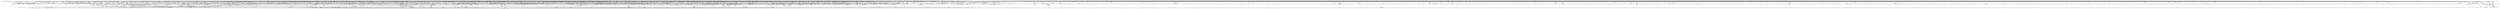digraph kerncollapsed {
    "__skb_set_length_1" [color="black"];
    "cpumask_and.isra.0_3" [color="black"];
    "rcu_is_watching" [color="black"];
    "do_raw_spin_lock_7" [color="black"];
    "Indirect call90" [color="black"];
    "tlb_flush_mmu_tlbonly" [color="black"];
    "timekeeping_get_ns" [color="black"];
    "Indirect call79" [color="black"];
    "addr_to_vb_xa" [color="black"];
    "skb_has_frag_list" [color="black"];
    "Indirect call136" [color="black"];
    "audit_comparator" [color="black"];
    "__inode_add_lru" [color="black"];
    "Indirect call33" [color="black"];
    "cleanup_timerqueue" [color="black"];
    "do_raw_spin_lock_86" [color="black"];
    "task_participate_group_stop" [color="black"];
    "flush_tlb_mm" [color="black"];
    "fsnotify_data_inode" [color="black"];
    "sock_inuse_add" [color="black"];
    "__cmpxchg_case_acq_32.constprop.0_16" [color="black"];
    "__kern_my_cpu_offset_71" [color="black"];
    "csum_block_add_ext" [color="black"];
    "do_raw_spin_lock_51" [color="black"];
    "srcu_funnel_exp_start" [color="black"];
    "__count_vm_events" [color="black"];
    "rcu_gpnum_ovf" [color="black"];
    "cfs_rq_of" [color="black"];
    "cpu_util_cfs" [color="black"];
    "__mod_timer" [color="black"];
    "node_page_state_add" [color="black"];
    "rcu_accelerate_cbs" [color="black"];
    "find_next_zero_bit_1" [color="black"];
    "__raw_write_unlock_irq_5" [color="black"];
    "list_lru_add" [color="black"];
    "fatal_signal_pending_5" [color="black"];
    "audit_string_contains_control" [color="black"];
    "mnt_dec_writers" [color="black"];
    "mas_next_range" [color="black"];
    "invalid_folio_referenced_vma" [color="black"];
    "xas_next_entry" [color="black"];
    "irq_domain_activate_irq" [color="black"];
    "do_raw_spin_lock_8" [color="black"];
    "fsnotify_put_sb_connectors" [color="black"];
    "find_next_bit_10" [color="black"];
    "compaction_free" [color="black"];
    "Indirect call6" [color="black"];
    "pm_runtime_deactivate_timer" [color="black"];
    "__percpu_add_case_64.constprop.0_1" [color="black"];
    "Indirect call161" [color="black"];
    "find_next_bit.constprop.0_7" [color="black"];
    "unlock_task_sighand.isra.0_1" [color="black"];
    "hrtimer_active" [color="black"];
    "release_thread" [color="black"];
    "kobj_ns_ops" [color="black"];
    "posix_cpu_timers_exit_group" [color="black"];
    "cpu_online_2" [color="black"];
    "__kern_my_cpu_offset_2" [color="black"];
    "remove_nodes.constprop.0" [color="black"];
    "skb_headers_offset_update" [color="black"];
    "fprop_fraction_percpu" [color="black"];
    "mas_walk" [color="black"];
    "find_next_bit.constprop.0_6" [color="black"];
    "Indirect call86" [color="black"];
    "__cmpxchg_case_acq_32.constprop.0_18" [color="black"];
    "next_mnt" [color="black"];
    "find_next_bit.constprop.0_8" [color="black"];
    "arm_timer" [color="black"];
    "__cmpxchg_case_mb_32_5" [color="black"];
    "rt_mutex_setprio" [color="black"];
    "clear_buddies.isra.0" [color="black"];
    "__zone_watermark_ok" [color="black"];
    "kthread_insert_work_sanity_check" [color="black"];
    "__raw_read_lock.constprop.0_5" [color="black"];
    "__raw_spin_lock_irqsave_3" [color="black"];
    "arch_asym_cpu_priority" [color="black"];
    "d_hash" [color="black"];
    "data_push_tail" [color="black"];
    "sub_rq_bw.isra.0" [color="black"];
    "__posix_timers_find" [color="black"];
    "Indirect call70" [color="black"];
    "Indirect call18" [color="black"];
    "do_raw_spin_lock_45" [color="black"];
    "__cmpxchg_case_mb_32_2" [color="black"];
    "__sw_hweight32" [color="black"];
    "rcu_segcblist_extract_done_cbs" [color="black"];
    "io_get_cqe_overflow" [color="black"];
    "cpu_online_3" [color="black"];
    "workingset_refault" [color="black"];
    "dequeue_task" [color="black"];
    "IS_ERR_OR_NULL_3" [color="black"];
    "page_ref_inc_6" [color="black"];
    "cpumask_first" [color="black"];
    "mm_counter_file" [color="black"];
    "find_buddy_page_pfn" [color="black"];
    "__cmpxchg_case_acq_32.constprop.0_1" [color="black"];
    "wake_all_kswapds" [color="black"];
    "set_kpti_asid_bits" [color="black"];
    "hrtimer_start_range_ns" [color="black"];
    "_find_next_or_bit" [color="black"];
    "security_release_secctx" [color="black"];
    "get_file_1" [color="black"];
    "__raw_spin_lock_irqsave_1" [color="black"];
    "do_raw_spin_lock_1" [color="black"];
    "__percpu_add_return_case_32_1" [color="black"];
    "copy_thread" [color="black"];
    "select_collect2" [color="black"];
    "fpsimd_save" [color="black"];
    "__raw_spin_lock_irq_7" [color="black"];
    "mas_set_split_parent.isra.0" [color="black"];
    "io_acct_run_queue" [color="black"];
    "raw_spin_rq_lock_nested" [color="black"];
    "__raw_spin_lock_irqsave_4" [color="black"];
    "inc_tlb_flush_pending" [color="black"];
    "xas_clear_mark" [color="black"];
    "kmap_local_page" [color="black"];
    "__dl_sub" [color="black"];
    "rcu_seq_set_state" [color="black"];
    "do_raw_spin_lock_66" [color="black"];
    "__mutex_trylock_common" [color="black"];
    "page_ref_inc_2" [color="black"];
    "do_raw_spin_lock_87" [color="black"];
    "put_filesystem" [color="black"];
    "__percpu_counter_sum" [color="black"];
    "__raw_spin_lock_20" [color="black"];
    "folio_account_cleaned" [color="black"];
    "set_tsk_need_resched" [color="black"];
    "netlink_lock_table" [color="black"];
    "srcu_gp_start" [color="black"];
    "Indirect call99" [color="black"];
    "raw_spin_rq_trylock" [color="black"];
    "__raw_spin_lock_irqsave.constprop.0_1" [color="black"];
    "fd_install" [color="black"];
    "do_raw_spin_lock_14" [color="black"];
    "exit_rcu" [color="black"];
    "__radix_tree_lookup" [color="black"];
    "migrate_disable" [color="black"];
    "cpu_online_1" [color="black"];
    "xas_find_conflict" [color="black"];
    "xas_reload" [color="black"];
    "rcu_segcblist_ready_cbs" [color="black"];
    "tty_termios_input_baud_rate" [color="black"];
    "get_group_info.isra.0" [color="black"];
    "io_cqring_wake" [color="black"];
    "current_wq_worker" [color="black"];
    "__kern_my_cpu_offset_24" [color="black"];
    "__task_rq_lock" [color="black"];
    "mas_bulk_rebalance" [color="black"];
    "Indirect call167" [color="black"];
    "mast_ascend" [color="black"];
    "Indirect call8" [color="black"];
    "__raw_spin_lock_34" [color="black"];
    "security_current_getsecid_subj" [color="black"];
    "folio_not_mapped" [color="black"];
    "__kern_my_cpu_offset_83" [color="black"];
    "__cmpxchg_case_64" [color="black"];
    "__percpu_add_case_64_6" [color="black"];
    "u64_stats_inc" [color="black"];
    "prep_compound_page" [color="black"];
    "__skb_set_length" [color="black"];
    "io_req_complete_defer" [color="black"];
    "io_wq_worker_running" [color="black"];
    "folio_trylock_flag" [color="black"];
    "fprop_reflect_period_percpu.isra.0" [color="black"];
    "__accumulate_pelt_segments" [color="black"];
    "find_vm_area" [color="black"];
    "__next_zones_zonelist" [color="black"];
    "folio_nr_pages" [color="black"];
    "__raw_spin_lock_30" [color="black"];
    "percpu_ref_get_many" [color="black"];
    "cpu_clock_sample_group" [color="black"];
    "find_mergeable_anon_vma" [color="black"];
    "enqueue_hrtimer.constprop.0" [color="black"];
    "security_audit_rule_match" [color="black"];
    "__percpu_add_case_32_21" [color="black"];
    "__raw_read_unlock.constprop.0_2" [color="black"];
    "do_raw_spin_lock_15" [color="black"];
    "sig_handler_ignored" [color="black"];
    "fatal_signal_pending" [color="black"];
    "mte_clear_page_tags" [color="black"];
    "gup_folio_next" [color="black"];
    "next_online_pgdat" [color="black"];
    "__integrity_iint_find" [color="black"];
    "rt_mutex_top_waiter" [color="black"];
    "__task_will_free_mem" [color="black"];
    "__nr_to_section" [color="black"];
    "Indirect call88" [color="black"];
    "Indirect call36" [color="black"];
    "Indirect call101" [color="black"];
    "mas_safe_min" [color="black"];
    "tty_termios_baud_rate" [color="black"];
    "cpumask_weight" [color="black"];
    "Indirect call96" [color="black"];
    "mod_zone_state" [color="black"];
    "io_prep_async_link" [color="black"];
    "vm_commit_limit" [color="black"];
    "Indirect call186" [color="black"];
    "mas_rewalk_if_dead" [color="black"];
    "skb_pfmemalloc" [color="black"];
    "access_ok_12" [color="black"];
    "mab_shift_right" [color="black"];
    "__kern_my_cpu_offset_51" [color="black"];
    "__kern_my_cpu_offset_25" [color="black"];
    "pte_mkdirty" [color="black"];
    "clear_ti_thread_flag_6" [color="black"];
    "notifier_call_chain" [color="black"];
    "__cmpxchg_case_mb_32_4" [color="black"];
    "virt_to_slab" [color="black"];
    "do_raw_spin_lock_35" [color="black"];
    "__wait_on_bit" [color="black"];
    "mntget" [color="black"];
    "smp_call_function" [color="black"];
    "task_sigpending_2" [color="black"];
    "do_raw_spin_lock_3" [color="black"];
    "radix_tree_load_root" [color="black"];
    "xa_err" [color="black"];
    "task_get_vl" [color="black"];
    "d_set_d_op" [color="black"];
    "mte_update_sctlr_user" [color="black"];
    "__try_to_del_timer_sync" [color="black"];
    "__raw_spin_unlock_irq_23" [color="black"];
    "__clear_open_fd" [color="black"];
    "do_raw_spin_lock_60" [color="black"];
    "prb_reserve_in_last" [color="black"];
    "Indirect call81" [color="black"];
    "__cmpxchg_case_acq_64" [color="black"];
    "arch_local_irq_save_5" [color="black"];
    "__raw_spin_trylock_1" [color="black"];
    "__raw_spin_unlock_irq_36" [color="black"];
    "Indirect call30" [color="black"];
    "sme_save_state" [color="black"];
    "mas_safe_pivot" [color="black"];
    "Indirect call35" [color="black"];
    "arch_local_irq_save_8" [color="black"];
    "cpudl_find" [color="black"];
    "__raw_spin_lock_irqsave_34" [color="black"];
    "pte_offset_kernel.isra.0" [color="black"];
    "find_next_bit_3" [color="black"];
    "cpudl_heapify" [color="black"];
    "find_next_bit_11" [color="black"];
    "Indirect call207" [color="black"];
    "set_tlb_ubc_flush_pending" [color="black"];
    "rcu_gp_is_expedited" [color="black"];
    "spin_lock_irqsave_ssp_contention" [color="black"];
    "mas_split_final_node.isra.0" [color="black"];
    "ktime_get_mono_fast_ns" [color="black"];
    "__kern_my_cpu_offset_77" [color="black"];
    "find_next_bit.constprop.0_11" [color="black"];
    "strreplace" [color="black"];
    "__raw_spin_unlock_irq_20" [color="black"];
    "update_newidle_cost" [color="black"];
    "tty_driver_flush_buffer" [color="black"];
    "rcu_seq_start_1" [color="black"];
    "Indirect call42" [color="black"];
    "find_first_bit_4" [color="black"];
    "__kern_my_cpu_offset_22" [color="black"];
    "sb_clear_inode_writeback" [color="black"];
    "redirty_tail_locked" [color="black"];
    "lowest_in_progress" [color="black"];
    "set_ti_thread_flag" [color="black"];
    "strncmp" [color="black"];
    "update_dl_rq_load_avg" [color="black"];
    "crng_fast_key_erasure" [color="black"];
    "do_raw_spin_lock_6" [color="black"];
    "llist_del_first" [color="black"];
    "Indirect call173" [color="black"];
    "__xchg_case_acq_64.isra.0" [color="black"];
    "mmgrab_2" [color="black"];
    "Indirect call181" [color="black"];
    "__flush_tlb_page_nosync" [color="black"];
    "__kern_my_cpu_offset_18" [color="black"];
    "Indirect call84" [color="black"];
    "do_raw_spin_lock_57" [color="black"];
    "mas_pause" [color="black"];
    "__bitmap_set" [color="black"];
    "mas_ascend" [color="black"];
    "__raw_spin_lock_49" [color="black"];
    "dcache_clean_pou" [color="black"];
    "mas_wr_walk_index.isra.0" [color="black"];
    "rcu_segcblist_first_pend_cb" [color="black"];
    "device_links_read_unlock" [color="black"];
    "__kern_my_cpu_offset_70" [color="black"];
    "io_wq_work_match_item" [color="black"];
    "__raw_spin_unlock_irqrestore_4" [color="black"];
    "radix_tree_tag_get" [color="black"];
    "folio_mapping" [color="black"];
    "Indirect call182" [color="black"];
    "__kern_my_cpu_offset_55" [color="black"];
    "rcu_is_cpu_rrupt_from_idle" [color="black"];
    "compound_order" [color="black"];
    "__irq_get_desc_lock" [color="black"];
    "kthread_data" [color="black"];
    "__percpu_add_case_64_7" [color="black"];
    "lookup_mountpoint" [color="black"];
    "__kern_my_cpu_offset_49" [color="black"];
    "pm_runtime_get_noresume" [color="black"];
    "eth_type_vlan" [color="black"];
    "__remove_shared_vm_struct.constprop.0" [color="black"];
    "need_mlock_drain" [color="black"];
    "hrtimer_sleeper_start_expires" [color="black"];
    "Indirect call25" [color="black"];
    "__raw_spin_lock_62" [color="black"];
    "Indirect call193" [color="black"];
    "fsnotify_handle_inode_event.isra.0" [color="black"];
    "__raw_spin_unlock_irqrestore_17" [color="black"];
    "radix_tree_lookup" [color="black"];
    "stackinfo_on_stack" [color="black"];
    "is_current_pgrp_orphaned" [color="black"];
    "signal_pending_11" [color="black"];
    "__cmpxchg_case_mb_32_10" [color="black"];
    "__percpu_add_case_64_1" [color="black"];
    "__raw_spin_lock_32" [color="black"];
    "rb_erase" [color="black"];
    "find_first_bit_1" [color="black"];
    "posixtimer_rearm" [color="black"];
    "count_vm_event_1" [color="black"];
    "do_raw_spin_lock_85" [color="black"];
    "put_dec" [color="black"];
    "__set_open_fd" [color="black"];
    "jiffies_to_msecs" [color="black"];
    "qdisc_qstats_cpu_qlen_inc" [color="black"];
    "__lock_task_sighand" [color="black"];
    "__get_task_comm" [color="black"];
    "pagefault_disable" [color="black"];
    "clear_ti_thread_flag_1" [color="black"];
    "__cmpwait_case_32_1" [color="black"];
    "skb_header_cloned" [color="black"];
    "__raw_spin_unlock_irqrestore_11" [color="black"];
    "mas_descend" [color="black"];
    "lock_mnt_tree" [color="black"];
    "io_acct_cancel_pending_work" [color="black"];
    "raw_spin_rq_lock" [color="black"];
    "pagefault_enable_1" [color="black"];
    "__io_prep_linked_timeout" [color="black"];
    "Indirect call83" [color="black"];
    "pcpu_chunk_populated" [color="black"];
    "wake_up_var" [color="black"];
    "unreserve_highatomic_pageblock" [color="black"];
    "dev_xmit_recursion_inc" [color="black"];
    "__finalize_skb_around" [color="black"];
    "mas_new_ma_node" [color="black"];
    "Indirect call172" [color="black"];
    "find_first_bit_6" [color="black"];
    "security_inode_init_security_anon" [color="black"];
    "skb_tailroom_1" [color="black"];
    "update_sctlr_el1" [color="black"];
    "flush_tlb_batched_pending" [color="black"];
    "get_pfnblock_flags_mask" [color="black"];
    "do_raw_spin_lock_65" [color="black"];
    "next_zone" [color="black"];
    "min_deadline_cb_propagate" [color="black"];
    "list_del_3" [color="black"];
    "do_raw_spin_lock_26" [color="black"];
    "resched_curr" [color="black"];
    "finish_wait" [color="black"];
    "blake2s_compress" [color="black"];
    "__get_cpu_fpsimd_context" [color="black"];
    "net_eq_idr" [color="black"];
    "queued_read_lock.constprop.0" [color="black"];
    "lock_hrtimer_base" [color="black"];
    "pcpu_chunk_relocate" [color="black"];
    "Indirect call205" [color="black"];
    "mas_find" [color="black"];
    "__futex_queue" [color="black"];
    "__raw_spin_lock.constprop.0_1" [color="black"];
    "prepend" [color="black"];
    "prb_read_valid" [color="black"];
    "anon_vma_interval_tree_post_update_vma" [color="black"];
    "check_preempt_curr" [color="black"];
    "__percpu_add_case_32_3" [color="black"];
    "__wb_update_bandwidth.constprop.0" [color="black"];
    "find_vmap_area" [color="black"];
    "wb_update_bandwidth" [color="black"];
    "__isolate_free_page" [color="black"];
    "page_ref_inc_3" [color="black"];
    "__cmpxchg_case_acq_32.constprop.0_8" [color="black"];
    "__raw_spin_lock_15" [color="black"];
    "atomic_notifier_call_chain" [color="black"];
    "__raw_spin_unlock_irq_18" [color="black"];
    "do_raw_spin_lock" [color="black"];
    "need_active_balance" [color="black"];
    "Indirect call157" [color="black"];
    "rcu_seq_end" [color="black"];
    "tls_preserve_current_state" [color="black"];
    "mas_prev_setup.constprop.0" [color="black"];
    "mmget" [color="black"];
    "Indirect call115" [color="black"];
    "group_close_release" [color="black"];
    "free_vmap_area_rb_augment_cb_rotate" [color="black"];
    "get_ldops" [color="black"];
    "strchr" [color="black"];
    "Indirect call5" [color="black"];
    "do_init_timer.constprop.0" [color="black"];
    "Indirect call164" [color="black"];
    "Indirect call59" [color="black"];
    "__const_udelay" [color="black"];
    "oom_unkillable_task.isra.0" [color="black"];
    "__raw_spin_lock_irqsave.constprop.0_3" [color="black"];
    "get_cred_1" [color="black"];
    "__rb_insert_augmented" [color="black"];
    "skb_flow_get_icmp_tci" [color="black"];
    "cpu_clock_sample" [color="black"];
    "find_next_bit.constprop.0_14" [color="black"];
    "irq_to_desc" [color="black"];
    "__percpu_add_case_64_2" [color="black"];
    "copy_from_kernel_nofault_allowed" [color="black"];
    "mab_mas_cp" [color="black"];
    "gup_signal_pending" [color="black"];
    "hrtimer_force_reprogram.constprop.0" [color="black"];
    "bit_waitqueue" [color="black"];
    "__raw_spin_lock_irqsave_32" [color="black"];
    "__raw_spin_lock_irqsave_39" [color="black"];
    "memblock_is_map_memory" [color="black"];
    "pde_subdir_find" [color="black"];
    "__arm64_sys_kill" [color="black"];
    "Indirect call135" [color="black"];
    "__raw_spin_trylock_3" [color="black"];
    "__anon_vma_interval_tree_subtree_search" [color="black"];
    "cpudl_heapify_up" [color="black"];
    "can_migrate_task" [color="black"];
    "enqueue_task" [color="black"];
    "skb_cloned" [color="black"];
    "Indirect call150" [color="black"];
    "__hrtimer_get_next_event" [color="black"];
    "__put_cpu_fpsimd_context" [color="black"];
    "move_linked_works" [color="black"];
    "Indirect call212" [color="black"];
    "do_raw_spin_lock_41" [color="black"];
    "Indirect call54" [color="black"];
    "sock_flag_1" [color="black"];
    "plist_del" [color="black"];
    "__raw_spin_lock_18" [color="black"];
    "sched_clock_noinstr" [color="black"];
    "wq_worker_running" [color="black"];
    "Indirect call24" [color="black"];
    "__mnt_want_write_file" [color="black"];
    "__kern_my_cpu_offset_134" [color="black"];
    "update_rt_rq_load_avg" [color="black"];
    "Indirect call132" [color="black"];
    "page_mapping" [color="black"];
    "virt_to_folio" [color="black"];
    "node_tag_clear" [color="black"];
    "cpumask_intersects.constprop.0_1" [color="black"];
    "__dev_fwnode" [color="black"];
    "__ptrace_link" [color="black"];
    "try_check_zero" [color="black"];
    "rcu_segcblist_entrain" [color="black"];
    "__raw_spin_lock_5" [color="black"];
    "fatal_signal_pending_6" [color="black"];
    "find_next_bit_15" [color="black"];
    "__init_waitqueue_head" [color="black"];
    "test_ti_thread_flag_19" [color="black"];
    "list_del_1" [color="black"];
    "folio_isolate_lru" [color="black"];
    "signal_set_stop_flags" [color="black"];
    "folio_nr_pages_1" [color="black"];
    "Indirect call65" [color="black"];
    "security_task_getsecid_obj" [color="black"];
    "futex_hb_waiters_dec" [color="black"];
    "desc_make_reusable" [color="black"];
    "__raw_write_lock_irq_1" [color="black"];
    "__raw_spin_lock_irq_41" [color="black"];
    "free_unref_page_commit" [color="black"];
    "__init_swait_queue_head" [color="black"];
    "__wake_up_klogd.part.0" [color="black"];
    "sane_fdtable_size" [color="black"];
    "split_map_pages" [color="black"];
    "pm_qos_read_value" [color="black"];
    "__io_disarm_linked_timeout" [color="black"];
    "do_raw_spin_lock_44" [color="black"];
    "io_put_kbuf_comp.isra.0" [color="black"];
    "pcpu_next_md_free_region" [color="black"];
    "unlock_mount_hash" [color="black"];
    "__raw_spin_unlock_irq_3" [color="black"];
    "Indirect call214" [color="black"];
    "rcu_segcblist_inc_len" [color="black"];
    "rcu_segcblist_accelerate" [color="black"];
    "security_task_kill" [color="black"];
    "mapping_shrinkable" [color="black"];
    "pick_next_pushable_dl_task" [color="black"];
    "__cmpxchg_case_mb_64_2" [color="black"];
    "_compound_head" [color="black"];
    "ptrauth_keys_install_user" [color="black"];
    "__raw_spin_lock_63" [color="black"];
    "__cmpxchg_case_mb_32_8" [color="black"];
    "__percpu_add_case_32_20" [color="black"];
    "do_raw_spin_lock_28" [color="black"];
    "__kern_my_cpu_offset_4" [color="black"];
    "prep_new_page" [color="black"];
    "Indirect call165" [color="black"];
    "cpu_switch_to" [color="black"];
    "list_move_tail" [color="black"];
    "lru_add_fn" [color="black"];
    "folio_add_new_anon_rmap" [color="black"];
    "Indirect call145" [color="black"];
    "raw_spin_rq_unlock_irqrestore" [color="black"];
    "__timer_delete" [color="black"];
    "is_rlimit_overlimit" [color="black"];
    "__cmpxchg_case_acq_32_1" [color="black"];
    "strcspn" [color="black"];
    "Indirect call15" [color="black"];
    "add_mm_rss_vec" [color="black"];
    "Indirect call20" [color="black"];
    "__mod_lruvec_state" [color="black"];
    "prepare_to_swait_event" [color="black"];
    "find_later_rq" [color="black"];
    "tty_driver_name" [color="black"];
    "mas_store_prealloc.part.0" [color="black"];
    "console_trylock" [color="black"];
    "hlist_del_init" [color="black"];
    "mod_zone_page_state" [color="black"];
    "__raw_spin_unlock_irq_17" [color="black"];
    "rseq_migrate" [color="black"];
    "task_clear_jobctl_trapping" [color="black"];
    "double_unlock_balance" [color="black"];
    "__raw_spin_lock_irqsave_5" [color="black"];
    "do_softirq_own_stack" [color="black"];
    "__raw_spin_lock_irqsave_7" [color="black"];
    "Indirect call146" [color="black"];
    "super_wake" [color="black"];
    "xas_find_marked" [color="black"];
    "__percpu_add_case_32_2" [color="black"];
    "dequeue_load_avg" [color="black"];
    "find_vpid" [color="black"];
    "__cmpxchg_case_acq_32.constprop.0_17" [color="black"];
    "__raw_spin_unlock_irq_4" [color="black"];
    "Indirect call203" [color="black"];
    "mapping_unmap_writable" [color="black"];
    "__page_dup_rmap.constprop.0" [color="black"];
    "timer_delete_hook" [color="black"];
    "local_bh_enable" [color="black"];
    "arm64_kernel_unmapped_at_el0_2" [color="black"];
    "system_supports_tlb_range_1" [color="black"];
    "__cmpwait_case_32_2" [color="black"];
    "debug_locks_off" [color="black"];
    "__irq_disable" [color="black"];
    "kernfs_name_hash" [color="black"];
    "arch_local_irq_restore_2" [color="black"];
    "group_balance_cpu" [color="black"];
    "wb_stat_mod" [color="black"];
    "Indirect call47" [color="black"];
    "mas_max_gap" [color="black"];
    "Indirect call57" [color="black"];
    "__cmpxchg_case_mb_64" [color="black"];
    "Indirect call17" [color="black"];
    "__cmpxchg_case_acq_32.constprop.0_2" [color="black"];
    "folio_mapped_2" [color="black"];
    "lock_mount_hash" [color="black"];
    "Indirect call46" [color="black"];
    "detach_entity_load_avg" [color="black"];
    "pagefault_enable_2" [color="black"];
    "req_set_fail_4" [color="black"];
    "__irq_domain_deactivate_irq" [color="black"];
    "req_set_fail" [color="black"];
    "mtree_load" [color="black"];
    "Indirect call124" [color="black"];
    "__pfn_to_section" [color="black"];
    "lru_note_cost" [color="black"];
    "recalc_sigpending" [color="black"];
    "arch_send_call_function_single_ipi" [color="black"];
    "Indirect call174" [color="black"];
    "bsearch" [color="black"];
    "cpumask_and" [color="black"];
    "xa_find" [color="black"];
    "allow_write_access" [color="black"];
    "rcu_jiffies_till_stall_check" [color="black"];
    "clear_page" [color="black"];
    "kmap_atomic_1" [color="black"];
    "skb_frag_ref" [color="black"];
    "arch_local_irq_enable_2" [color="black"];
    "do_raw_spin_lock_56" [color="black"];
    "sched_clock_cpu" [color="black"];
    "arm_smccc_1_1_get_conduit" [color="black"];
    "__printk_safe_exit" [color="black"];
    "do_raw_spin_lock_116" [color="black"];
    "__lookup_mnt" [color="black"];
    "__audit_uring_entry" [color="black"];
    "vma_interval_tree_remove" [color="black"];
    "system_supports_address_auth_1" [color="black"];
    "__skb_fill_page_desc" [color="black"];
    "get_random_bytes" [color="black"];
    "rb_next" [color="black"];
    "freezing" [color="black"];
    "__irq_put_desc_unlock" [color="black"];
    "netdev_name" [color="black"];
    "lru_move_tail_fn" [color="black"];
    "pcpu_page_idx" [color="black"];
    "dev_bus_name" [color="black"];
    "mutex_trylock" [color="black"];
    "arch_local_irq_disable_2" [color="black"];
    "vma_address" [color="black"];
    "__raw_spin_lock_22" [color="black"];
    "test_and_set_bit_lock.constprop.0" [color="black"];
    "Indirect call10" [color="black"];
    "skb_may_tx_timestamp.part.0" [color="black"];
    "arch_tlbbatch_should_defer.constprop.0" [color="black"];
    "Indirect call4" [color="black"];
    "no_page_table" [color="black"];
    "__raw_spin_unlock_irq_19" [color="black"];
    "arch_local_irq_save_2" [color="black"];
    "Indirect call137" [color="black"];
    "__raw_spin_unlock_irq_6" [color="black"];
    "io_req_defer_failed" [color="black"];
    "__find_vmap_area.constprop.0" [color="black"];
    "io_wq_cancel_pending_work" [color="black"];
    "queued_read_unlock.constprop.0_2" [color="black"];
    "folio_nr_pages_2" [color="black"];
    "_atomic_dec_and_lock" [color="black"];
    "put_unused_fd" [color="black"];
    "pfn_valid_2" [color="black"];
    "is_cpu_allowed" [color="black"];
    "arch_get_random_longs" [color="black"];
    "__kern_my_cpu_offset_23" [color="black"];
    "Indirect call73" [color="black"];
    "__dl_add" [color="black"];
    "__kern_my_cpu_offset_89" [color="black"];
    "kernfs_should_drain_open_files" [color="black"];
    "Indirect call171" [color="black"];
    "desc_make_final" [color="black"];
    "min_deadline_cb_rotate" [color="black"];
    "__remove_hrtimer" [color="black"];
    "rcu_exp_need_qs" [color="black"];
    "__raw_spin_unlock_irqrestore_24" [color="black"];
    "data_check_size" [color="black"];
    "irq_set_thread_affinity" [color="black"];
    "timer_base.isra.0" [color="black"];
    "workingset_eviction" [color="black"];
    "__raw_spin_lock_irqsave_21" [color="black"];
    "io_timeout_extract" [color="black"];
    "__page_set_anon_rmap" [color="black"];
    "fsnotify_compare_groups" [color="black"];
    "change_page_range" [color="black"];
    "rcu_segcblist_enqueue" [color="black"];
    "mod_timer" [color="black"];
    "Indirect call194" [color="black"];
    "compaction_suitable" [color="black"];
    "desc_read_finalized_seq" [color="black"];
    "__cmpxchg_case_acq_32.constprop.0_5" [color="black"];
    "_compound_head_13" [color="black"];
    "test_taint" [color="black"];
    "__raw_spin_unlock_irq_21" [color="black"];
    "arch_local_irq_save" [color="black"];
    "__task_pid_nr_ns" [color="black"];
    "io_fill_cqe_aux" [color="black"];
    "sk_leave_memory_pressure" [color="black"];
    "reusable_anon_vma" [color="black"];
    "mod_node_state" [color="black"];
    "Indirect call94" [color="black"];
    "__mnt_is_readonly" [color="black"];
    "__xa_clear_mark" [color="black"];
    "dl_bw_of" [color="black"];
    "__rb_erase_color" [color="black"];
    "page_ref_dec_and_test" [color="black"];
    "d_instantiate" [color="black"];
    "put_dec_trunc8" [color="black"];
    "process_shares_mm" [color="black"];
    "__cmpxchg_case_acq_32.constprop.0_6" [color="black"];
    "set_ptes.constprop.0.isra.0" [color="black"];
    "__fprop_add_percpu_max" [color="black"];
    "__raw_spin_unlock_irq_11" [color="black"];
    "__prepare_to_swait" [color="black"];
    "local_bh_disable" [color="black"];
    "find_last_bit" [color="black"];
    "folio_evictable" [color="black"];
    "ma_data_end" [color="black"];
    "inode_cgwb_move_to_attached" [color="black"];
    "set_secondary_fwnode" [color="black"];
    "req_ref_put_and_test" [color="black"];
    "get_new_cred" [color="black"];
    "__raw_spin_lock_irq_25" [color="black"];
    "Indirect call9" [color="black"];
    "blake2s.constprop.0" [color="black"];
    "find_unlink_vmap_area" [color="black"];
    "cpumask_any_distribute" [color="black"];
    "disable_irq_nosync" [color="black"];
    "pid_nr_ns" [color="black"];
    "update_pm_runtime_accounting" [color="black"];
    "Indirect call52" [color="black"];
    "__lshrti3" [color="black"];
    "io_poll_remove_entries" [color="black"];
    "pagefault_enable" [color="black"];
    "Indirect call38" [color="black"];
    "plist_add" [color="black"];
    "__raw_spin_lock_irq.constprop.0_2" [color="black"];
    "__cmpxchg_case_mb_32_13" [color="black"];
    "mas_set_height" [color="black"];
    "__raw_spin_lock.constprop.0" [color="black"];
    "cpumask_weight.constprop.0_5" [color="black"];
    "pm_qos_update_flags" [color="black"];
    "mas_next_sibling" [color="black"];
    "put_prev_task" [color="black"];
    "sock_flag_3" [color="black"];
    "memblock_search" [color="black"];
    "do_raw_spin_lock_34" [color="black"];
    "__raw_spin_unlock_irqrestore_38" [color="black"];
    "qdisc_qstats_cpu_backlog_dec" [color="black"];
    "purge_fragmented_block" [color="black"];
    "rcu_stall_is_suppressed" [color="black"];
    "__attach_mnt" [color="black"];
    "__raw_spin_unlock_irqrestore_6" [color="black"];
    "Indirect call151" [color="black"];
    "queued_write_lock.constprop.0_1" [color="black"];
    "folio_order" [color="black"];
    "io_cqe_cache_refill" [color="black"];
    "spin_lock_irqsave_check_contention" [color="black"];
    "xas_set_order.part.0" [color="black"];
    "arch_local_irq_save_1" [color="black"];
    "clear_nonspinnable" [color="black"];
    "__free_one_page" [color="black"];
    "free_vmap_area_rb_augment_cb_propagate" [color="black"];
    "__gfp_pfmemalloc_flags" [color="black"];
    "ma_dead_node" [color="black"];
    "lockref_get" [color="black"];
    "security_d_instantiate" [color="black"];
    "tick_get_broadcast_mask" [color="black"];
    "anon_vma_interval_tree_iter_next" [color="black"];
    "mte_parent_slot" [color="black"];
    "__raw_spin_lock_irq_3" [color="black"];
    "do_raw_spin_lock_43" [color="black"];
    "__raw_spin_lock_3" [color="black"];
    "rb_first" [color="black"];
    "_mix_pool_bytes" [color="black"];
    "virt_to_head_page.isra.0" [color="black"];
    "rwsem_set_reader_owned" [color="black"];
    "task_curr" [color="black"];
    "_compound_head_1" [color="black"];
    "Indirect call27" [color="black"];
    "kernfs_leftmost_descendant" [color="black"];
    "rt_mutex_init_proxy_locked" [color="black"];
    "Indirect call196" [color="black"];
    "mte_copy_page_tags" [color="black"];
    "dev_driver_string" [color="black"];
    "convert_prio" [color="black"];
    "do_raw_spin_lock_25" [color="black"];
    "__raw_spin_lock_irq_31" [color="black"];
    "siginfo_layout" [color="black"];
    "__irq_startup" [color="black"];
    "count_vm_events" [color="black"];
    "Indirect call198" [color="black"];
    "__kern_my_cpu_offset_36" [color="black"];
    "down_read_trylock" [color="black"];
    "__local_bh_enable_ip" [color="black"];
    "__cmpxchg_case_rel_32" [color="black"];
    "mapping_allow_writable" [color="black"];
    "expand" [color="black"];
    "arch_get_random_seed_longs" [color="black"];
    "ktime_get_coarse_real_ts64" [color="black"];
    "find_next_zero_bit_2" [color="black"];
    "_find_last_bit" [color="black"];
    "__pageblock_pfn_to_page" [color="black"];
    "__xchg_case_mb_32.constprop.0" [color="black"];
    "add_timer" [color="black"];
    "__cmpxchg_case_mb_64_1" [color="black"];
    "space_used" [color="black"];
    "__lock_timer" [color="black"];
    "do_raw_spin_lock_61" [color="black"];
    "filemap_check_errors" [color="black"];
    "do_raw_spin_lock_118" [color="black"];
    "rt_mutex_slowtrylock" [color="black"];
    "__init_rwsem" [color="black"];
    "update_cfs_rq_load_avg.isra.0" [color="black"];
    "find_next_bit_13" [color="black"];
    "Indirect call129" [color="black"];
    "__cmpxchg_case_acq_64_1" [color="black"];
    "find_vma_prev" [color="black"];
    "irqd_irq_disabled.isra.0" [color="black"];
    "__count_vm_events_1" [color="black"];
    "mas_put_in_tree" [color="black"];
    "class_raw_spinlock_irqsave_destructor" [color="black"];
    "Indirect call2" [color="black"];
    "domain_dirty_limits" [color="black"];
    "__io_put_kbuf_list" [color="black"];
    "io_poll_remove_entry" [color="black"];
    "do_raw_spin_lock_50" [color="black"];
    "Indirect call61" [color="black"];
    "audit_mark_compare" [color="black"];
    "queued_write_lock_slowpath" [color="black"];
    "__xchg_case_64.constprop.0" [color="black"];
    "peernet2id" [color="black"];
    "xas_init_marks" [color="black"];
    "Indirect call21" [color="black"];
    "pcpu_block_update" [color="black"];
    "futex_get_value_locked" [color="black"];
    "do_raw_spin_lock_69" [color="black"];
    "__percpu_add_case_64_3" [color="black"];
    "detach_if_pending" [color="black"];
    "__sk_mem_reduce_allocated" [color="black"];
    "freezing_slow_path" [color="black"];
    "Indirect call191" [color="black"];
    "Indirect call156" [color="black"];
    "Indirect call189" [color="black"];
    "Indirect call109" [color="black"];
    "Indirect call192" [color="black"];
    "Indirect call48" [color="black"];
    "pgattr_change_is_safe" [color="black"];
    "drain_pages" [color="black"];
    "__kern_my_cpu_offset_27" [color="black"];
    "__raw_spin_lock_irq_12" [color="black"];
    "Indirect call41" [color="black"];
    "__percpu_add_case_64_4" [color="black"];
    "pcpu_init_md_blocks" [color="black"];
    "igrab" [color="black"];
    "__mutex_add_waiter" [color="black"];
    "timerqueue_del" [color="black"];
    "__bpf_free_used_maps" [color="black"];
    "ma_slots" [color="black"];
    "pcpu_free_area.isra.0" [color="black"];
    "workingset_age_nonresident" [color="black"];
    "sync_exp_work_done" [color="black"];
    "timer_reduce" [color="black"];
    "post_ttbr_update_workaround" [color="black"];
    "__irq_domain_activate_irq" [color="black"];
    "arm64_kernel_unmapped_at_el0_4" [color="black"];
    "do_raw_spin_lock_31" [color="black"];
    "to_desc" [color="black"];
    "Indirect call50" [color="black"];
    "system_supports_mte" [color="black"];
    "system_supports_tlb_range" [color="black"];
    "folio_evictable_1" [color="black"];
    "pud_set_huge" [color="black"];
    "netdev_start_xmit" [color="black"];
    "__futex_unqueue" [color="black"];
    "set_pfnblock_flags_mask" [color="black"];
    "zone_page_state_add" [color="black"];
    "rcu_cblist_dequeue" [color="black"];
    "__printk_cpu_sync_wait" [color="black"];
    "task_clear_jobctl_pending" [color="black"];
    "__siphash_unaligned" [color="black"];
    "test_ti_thread_flag_21" [color="black"];
    "find_next_bit.constprop.0_1" [color="black"];
    "skb_copy_bits" [color="black"];
    "folio_anon_vma" [color="black"];
    "__raw_spin_unlock_irqrestore_33" [color="black"];
    "jiffies_to_usecs" [color="black"];
    "inc_rlimit_ucounts" [color="black"];
    "cpumask_empty_3" [color="black"];
    "isolation_suitable.isra.0" [color="black"];
    "should_fail_alloc_page" [color="black"];
    "__raw_spin_lock_28" [color="black"];
    "count_vm_events_2" [color="black"];
    "allow_direct_reclaim" [color="black"];
    "__wake_up_locked_key" [color="black"];
    "pfn_is_map_memory" [color="black"];
    "simple_xattr_space" [color="black"];
    "__raw_spin_lock_irqsave.constprop.0_7" [color="black"];
    "Indirect call3" [color="black"];
    "do_raw_spin_lock_10" [color="black"];
    "lru_deactivate_fn" [color="black"];
    "xas_error.isra.0_1" [color="black"];
    "get_pwq" [color="black"];
    "Indirect call204" [color="black"];
    "__do_once_start" [color="black"];
    "shrink_lock_dentry" [color="black"];
    "wb_dirty_limits" [color="black"];
    "__raw_spin_lock_24" [color="black"];
    "folio_mapped_1" [color="black"];
    "hrtimer_forward" [color="black"];
    "Indirect call123" [color="black"];
    "tag_clear_highpage" [color="black"];
    "__raw_spin_lock_irq_11" [color="black"];
    "__wb_writeout_add" [color="black"];
    "put_cpu_fpsimd_context" [color="black"];
    "percpu_ref_put_many" [color="black"];
    "rb_erase_cached.isra.0" [color="black"];
    "_get_random_bytes" [color="black"];
    "__bitmap_weight" [color="black"];
    "wakeup_kswapd" [color="black"];
    "hlist_del_init_2" [color="black"];
    "smp_call_function_many_cond" [color="black"];
    "__raw_spin_lock_irqsave_42" [color="black"];
    "oom_badness" [color="black"];
    "pagetable_pte_dtor" [color="black"];
    "__raw_spin_lock_irqsave.constprop.0_8" [color="black"];
    "get_next_ino" [color="black"];
    "update_dl_migration" [color="black"];
    "__to_kthread" [color="black"];
    "tty_port_kopened" [color="black"];
    "sock_flag.constprop.0" [color="black"];
    "_raw_spin_rq_lock_irqsave" [color="black"];
    "skb_orphan_1" [color="black"];
    "prb_next_seq" [color="black"];
    "Indirect call23" [color="black"];
    "compound_order_2" [color="black"];
    "__cmpxchg_case_8" [color="black"];
    "__raw_spin_lock_16" [color="black"];
    "dev_nit_active" [color="black"];
    "tag_clear" [color="black"];
    "__raw_spin_lock_41" [color="black"];
    "Indirect call116" [color="black"];
    "Indirect call211" [color="black"];
    "__kern_my_cpu_offset_78" [color="black"];
    "dev_xmit_recursion_dec" [color="black"];
    "skb_checksum" [color="black"];
    "generic_exec_single" [color="black"];
    "mas_alloc_req.isra.0" [color="black"];
    "folio_mapped" [color="black"];
    "local_cpu_stop" [color="black"];
    "tty_audit_fork" [color="black"];
    "io_wq_work_match_all" [color="black"];
    "xas_next_offset" [color="black"];
    "__cmpxchg_case_acq_32.constprop.0_15" [color="black"];
    "do_raw_spin_lock_27" [color="black"];
    "Indirect call163" [color="black"];
    "flush_dcache_page" [color="black"];
    "__disable_irq_nosync" [color="black"];
    "req_set_fail_3" [color="black"];
    "console_srcu_read_unlock" [color="black"];
    "__kern_my_cpu_offset_17" [color="black"];
    "wakeup_source_deactivate" [color="black"];
    "iov_iter_revert" [color="black"];
    "num_other_online_cpus" [color="black"];
    "update_rq_clock" [color="black"];
    "__kern_my_cpu_offset_14" [color="black"];
    "finish_swait" [color="black"];
    "Indirect call95" [color="black"];
    "__raw_spin_lock_irqsave_19" [color="black"];
    "__update_load_avg_se" [color="black"];
    "__wake_up_locked_key_bookmark" [color="black"];
    "Indirect call141" [color="black"];
    "__list_del_entry" [color="black"];
    "__dl_clear_params" [color="black"];
    "dl_set_overload.part.0" [color="black"];
    "Indirect call91" [color="black"];
    "Indirect call166" [color="black"];
    "__down_trylock_console_sem.constprop.0" [color="black"];
    "tlb_remove_table_smp_sync" [color="black"];
    "maybe_mkwrite.isra.0" [color="black"];
    "__kern_my_cpu_offset_80" [color="black"];
    "current_is_kswapd" [color="black"];
    "lazy_max_pages" [color="black"];
    "find_busiest_group" [color="black"];
    "memcg_charge_kernel_stack.part.0" [color="black"];
    "__raw_spin_lock_irqsave_52" [color="black"];
    "hrtimer_try_to_cancel" [color="black"];
    "vma_iter_config" [color="black"];
    "rb_insert_color" [color="black"];
    "percpu_ref_put_many.constprop.0" [color="black"];
    "set_ptes.isra.0" [color="black"];
    "account_pipe_buffers" [color="black"];
    "__set_task_comm" [color="black"];
    "__iget" [color="black"];
    "find_next_bit_29" [color="black"];
    "dev_to_swnode" [color="black"];
    "workingset_test_recent" [color="black"];
    "strscpy" [color="black"];
    "auditd_test_task" [color="black"];
    "vma_interval_tree_augment_rotate" [color="black"];
    "arch_teardown_dma_ops" [color="black"];
    "do_raw_spin_lock_47" [color="black"];
    "mas_state_walk" [color="black"];
    "online_section_nr" [color="black"];
    "__raw_spin_unlock_irq_43" [color="black"];
    "Indirect call144" [color="black"];
    "__kern_my_cpu_offset_11" [color="black"];
    "cpu_online" [color="black"];
    "Indirect call31" [color="black"];
    "audit_gid_comparator" [color="black"];
    "Indirect call13" [color="black"];
    "count_vm_event" [color="black"];
    "lock_timer_base" [color="black"];
    "_find_next_and_bit" [color="black"];
    "prb_reserve" [color="black"];
    "dl_clear_overload.part.0" [color="black"];
    "blake2s_final" [color="black"];
    "enqueue_pushable_dl_task" [color="black"];
    "__raw_spin_unlock_irqrestore_15" [color="black"];
    "__raw_spin_lock_irq_43" [color="black"];
    "Indirect call202" [color="black"];
    "skip_atoi" [color="black"];
    "read_seqbegin_or_lock" [color="black"];
    "replace_mark_chunk" [color="black"];
    "__kern_my_cpu_offset_21" [color="black"];
    "this_cpu_has_cap" [color="black"];
    "tlb_gather_mmu" [color="black"];
    "mnt_get_count" [color="black"];
    "list_splice" [color="black"];
    "hlist_bl_lock" [color="black"];
    "__raw_spin_unlock_irq_7" [color="black"];
    "get_mm_exe_file" [color="black"];
    "__raw_spin_unlock_irq_29" [color="black"];
    "task_rq_lock" [color="black"];
    "exit_oom_victim" [color="black"];
    "Indirect call188" [color="black"];
    "idle_cpu" [color="black"];
    "kill_device" [color="black"];
    "show_mem_node_skip" [color="black"];
    "prepare_to_wait_event" [color="black"];
    "Indirect call201" [color="black"];
    "irq_enable" [color="black"];
    "posix_cpu_timer_rearm" [color="black"];
    "rcu_poll_gp_seq_start" [color="black"];
    "percpu_ref_noop_confirm_switch" [color="black"];
    "cpu_util.constprop.0" [color="black"];
    "__reset_isolation_pfn" [color="black"];
    "mab_no_null_split" [color="black"];
    "device_links_read_lock" [color="black"];
    "tag_get" [color="black"];
    "__raw_spin_unlock_irqrestore_18" [color="black"];
    "check_cb_ovld_locked" [color="black"];
    "__raw_spin_lock_12" [color="black"];
    "test_ti_thread_flag_1" [color="black"];
    "__disable_irq" [color="black"];
    "fsnotify_update_flags" [color="black"];
    "can_set_direct_map" [color="black"];
    "__anon_vma_interval_tree_augment_propagate" [color="black"];
    "Indirect call114" [color="black"];
    "pwq_activate_inactive_work" [color="black"];
    "entity_eligible" [color="black"];
    "do_raw_spin_lock_30" [color="black"];
    "folio_lruvec_relock_irq.constprop.0" [color="black"];
    "futex_cmpxchg_value_locked" [color="black"];
    "Indirect call71" [color="black"];
    "Indirect call98" [color="black"];
    "do_raw_spin_lock_17" [color="black"];
    "Indirect call16" [color="black"];
    "cpu_timer_dequeue" [color="black"];
    "pmd_offset.isra.0" [color="black"];
    "auditsc_get_stamp" [color="black"];
    "u64_stats_add_1" [color="black"];
    "vma_fs_can_writeback" [color="black"];
    "rb_insert_color_cached" [color="black"];
    "task_sigpending_1" [color="black"];
    "xa_find_after" [color="black"];
    "find_worker_executing_work" [color="black"];
    "__percpu_add_case_64.constprop.0_3" [color="black"];
    "do_raw_spin_lock.constprop.0_14" [color="black"];
    "ktime_get" [color="black"];
    "__dev_pm_qos_resume_latency" [color="black"];
    "lockref_mark_dead" [color="black"];
    "__raw_spin_trylock_5" [color="black"];
    "__raw_spin_unlock_irqrestore.constprop.0_1" [color="black"];
    "__fsnotify_update_child_dentry_flags" [color="black"];
    "Indirect call77" [color="black"];
    "pmd_install" [color="black"];
    "get_sd_balance_interval" [color="black"];
    "mas_wr_walk" [color="black"];
    "wants_signal" [color="black"];
    "__count_vm_events_3" [color="black"];
    "io_put_kbuf" [color="black"];
    "pcpu_unit_page_offset" [color="black"];
    "find_next_zero_bit" [color="black"];
    "Indirect call130" [color="black"];
    "Indirect call162" [color="black"];
    "vmalloc_to_page" [color="black"];
    "xas_set_offset" [color="black"];
    "smp_call_function_many" [color="black"];
    "hrtimer_reprogram.constprop.0" [color="black"];
    "zone_page_state_snapshot.constprop.0" [color="black"];
    "_compound_head_3" [color="black"];
    "mm_trace_rss_stat" [color="black"];
    "d_shrink_add" [color="black"];
    "__raw_spin_lock_4" [color="black"];
    "errseq_sample" [color="black"];
    "signal_pending_state_2" [color="black"];
    "get_ucounts_or_wrap" [color="black"];
    "find_next_and_bit.constprop.0" [color="black"];
    "do_raw_spin_lock_36" [color="black"];
    "__percpu_add_case_64" [color="black"];
    "__raw_spin_lock_irq_20" [color="black"];
    "set_area_direct_map" [color="black"];
    "Indirect call53" [color="black"];
    "timer_delete" [color="black"];
    "do_csum" [color="black"];
    "__bitmap_clear" [color="black"];
    "get_work_pwq" [color="black"];
    "pmd_set_huge" [color="black"];
    "next_signal" [color="black"];
    "io_prep_async_work" [color="black"];
    "desc_read" [color="black"];
    "Indirect call34" [color="black"];
    "zone_watermark_ok_safe" [color="black"];
    "fasync_insert_entry" [color="black"];
    "console_srcu_read_lock" [color="black"];
    "__dput_to_list" [color="black"];
    "arm64_kernel_unmapped_at_el0_3" [color="black"];
    "__hlist_del" [color="black"];
    "Indirect call0" [color="black"];
    "Indirect call119" [color="black"];
    "d_path" [color="black"];
    "__cmpwait_case_32_3" [color="black"];
    "flush_signal_handlers" [color="black"];
    "update_curr" [color="black"];
    "vm_stat_account" [color="black"];
    "tag_set" [color="black"];
    "fatal_signal_pending_3" [color="black"];
    "access_ok_39" [color="black"];
    "attach_pid" [color="black"];
    "vma_interval_tree_iter_first" [color="black"];
    "pcpu_block_refresh_hint" [color="black"];
    "list_del_init" [color="black"];
    "Indirect call134" [color="black"];
    "__raw_spin_unlock_irqrestore_21" [color="black"];
    "update_blocked_averages" [color="black"];
    "qdisc_qstats_cpu_qlen_dec" [color="black"];
    "idr_find" [color="black"];
    "__raw_spin_lock.constprop.0_2" [color="black"];
    "Indirect call26" [color="black"];
    "console_verbose" [color="black"];
    "Indirect call184" [color="black"];
    "__raw_spin_lock_irq_18" [color="black"];
    "copy_highpage" [color="black"];
    "kobj_child_ns_ops" [color="black"];
    "vma_last_pgoff" [color="black"];
    "netlink_unlock_table" [color="black"];
    "__raw_spin_lock_irq_23" [color="black"];
    "lock_parent" [color="black"];
    "vma_is_secretmem" [color="black"];
    "folio_size" [color="black"];
    "forward_timer_base" [color="black"];
    "invalid_mkclean_vma" [color="black"];
    "post_init_entity_util_avg" [color="black"];
    "ihold" [color="black"];
    "netlink_has_listeners" [color="black"];
    "rcu_segcblist_pend_cbs" [color="black"];
    "split_page" [color="black"];
    "__fswab32_10" [color="black"];
    "Indirect call199" [color="black"];
    "csum_partial" [color="black"];
    "bump_cpu_timer" [color="black"];
    "kmem_valid_obj" [color="black"];
    "__raw_spin_lock_irq_32" [color="black"];
    "__cmpxchg_case_acq_32.constprop.0_19" [color="black"];
    "prepare_alloc_pages.constprop.0" [color="black"];
    "__wake_up" [color="black"];
    "__raw_spin_unlock_irq_45" [color="black"];
    "d_walk" [color="black"];
    "page_move_anon_rmap" [color="black"];
    "__d_drop" [color="black"];
    "Indirect call107" [color="black"];
    "llist_reverse_order" [color="black"];
    "__rpm_get_callback" [color="black"];
    "chacha_block_generic" [color="black"];
    "page_vma_mapped_walk_done" [color="black"];
    "extract_entropy.constprop.0" [color="black"];
    "mas_prev_range" [color="black"];
    "override_creds" [color="black"];
    "rb_prev" [color="black"];
    "__finish_swait" [color="black"];
    "Indirect call58" [color="black"];
    "Indirect call68" [color="black"];
    "rcu_poll_gp_seq_end" [color="black"];
    "____do_softirq" [color="black"];
    "__cmpxchg_case_mb_64_6" [color="black"];
    "srcu_get_delay.isra.0" [color="black"];
    "anon_vma_interval_tree_pre_update_vma" [color="black"];
    "test_ti_thread_flag_10" [color="black"];
    "pvm_find_va_enclose_addr" [color="black"];
    "select_collect" [color="black"];
    "do_raw_spin_lock_88" [color="black"];
    "__update_gt_cputime" [color="black"];
    "Indirect call12" [color="black"];
    "ldsem_down_read_trylock" [color="black"];
    "radix_tree_next_chunk" [color="black"];
    "mas_start" [color="black"];
    "smp_call_function_single" [color="black"];
    "kmsg_dump" [color="black"];
    "do_raw_spin_lock_12" [color="black"];
    "console_is_usable" [color="black"];
    "rcu_cblist_init" [color="black"];
    "find_next_bit.constprop.0_21" [color="black"];
    "Indirect call169" [color="black"];
    "__d_find_any_alias" [color="black"];
    "task_join_group_stop" [color="black"];
    "tlb_gather_mmu_fullmm" [color="black"];
    "call_on_irq_stack" [color="black"];
    "rcu_seq_start" [color="black"];
    "dec_rlimit_ucounts" [color="black"];
    "aio_nr_sub" [color="black"];
    "Indirect call117" [color="black"];
    "__bitmap_intersects" [color="black"];
    "Indirect call56" [color="black"];
    "arch_stack_walk" [color="black"];
    "arch_local_irq_restore_3" [color="black"];
    "__kern_my_cpu_offset_61" [color="black"];
    "attach_entity_load_avg" [color="black"];
    "xas_load" [color="black"];
    "prb_commit" [color="black"];
    "__kern_my_cpu_offset_19" [color="black"];
    "drain_local_pages" [color="black"];
    "__xchg_case_mb_64.constprop.0_2" [color="black"];
    "Indirect call63" [color="black"];
    "mas_mab_cp" [color="black"];
    "try_to_unmap_flush" [color="black"];
    "sk_mem_reclaim" [color="black"];
    "zone_reclaimable_pages" [color="black"];
    "__ipi_send_mask" [color="black"];
    "__kern_my_cpu_offset_54" [color="black"];
    "__kern_my_cpu_offset_52" [color="black"];
    "__raw_spin_unlock_irqrestore_14" [color="black"];
    "prepend_name" [color="black"];
    "xas_update.isra.0" [color="black"];
    "strnlen" [color="black"];
    "__kern_my_cpu_offset_56" [color="black"];
    "dget" [color="black"];
    "queued_read_lock_slowpath" [color="black"];
    "mas_push_node" [color="black"];
    "cpu_do_switch_mm" [color="black"];
    "__raw_spin_unlock_irqrestore_2" [color="black"];
    "Indirect call152" [color="black"];
    "__raw_write_lock_irq" [color="black"];
    "signal_pending_state" [color="black"];
    "__balance_callbacks" [color="black"];
    "hrtimer_start_expires" [color="black"];
    "Indirect call40" [color="black"];
    "list_lru_del" [color="black"];
    "drain_pages_zone" [color="black"];
    "arch_send_call_function_ipi_mask" [color="black"];
    "__var_waitqueue" [color="black"];
    "set_work_data" [color="black"];
    "get_file_2" [color="black"];
    "__pi_strcmp" [color="black"];
    "__sync_icache_dcache" [color="black"];
    "Indirect call195" [color="black"];
    "__cmpxchg_case_mb_32_3" [color="black"];
    "check_stable_address_space" [color="black"];
    "Indirect call64" [color="black"];
    "__pi_strlen" [color="black"];
    "__mod_zone_page_state" [color="black"];
    "Indirect call80" [color="black"];
    "__percpu_down_write_trylock" [color="black"];
    "set_pageblock_migratetype" [color="black"];
    "check_preempt_curr_dl" [color="black"];
    "Indirect call209" [color="black"];
    "__reuseport_detach_sock.isra.0" [color="black"];
    "mas_data_end" [color="black"];
    "do_raw_spin_lock_23" [color="black"];
    "Indirect call105" [color="black"];
    "Indirect call49" [color="black"];
    "find_task_by_pid_ns" [color="black"];
    "mnt_get_writers" [color="black"];
    "vma_interval_tree_insert_after" [color="black"];
    "folio_activate_fn" [color="black"];
    "d_flags_for_inode" [color="black"];
    "add_wait_queue_exclusive" [color="black"];
    "ptep_clear_flush" [color="black"];
    "copy_user_highpage" [color="black"];
    "____core____" [color="kernel"];
    "__percpu_add_case_32_8" [color="black"];
    "Indirect call147" [color="black"];
    "__raw_spin_unlock_irqrestore_3" [color="black"];
    "__raw_spin_lock_irqsave.constprop.0_9" [color="black"];
    "mas_adopt_children.isra.0" [color="black"];
    "ktime_get_real_seconds" [color="black"];
    "do_raw_spin_lock_67" [color="black"];
    "Indirect call175" [color="black"];
    "printk_parse_prefix" [color="black"];
    "__cmpxchg_case_rel_64" [color="black"];
    "__kern_my_cpu_offset_35" [color="black"];
    "sve_state_size" [color="black"];
    "__list_del_entry_1" [color="black"];
    "__raw_spin_lock_irq_35" [color="black"];
    "enqueue_timer" [color="black"];
    "task_will_free_mem" [color="black"];
    "do_raw_spin_lock_11" [color="black"];
    "__skb_zcopy_downgrade_managed" [color="black"];
    "wake_up_klogd" [color="black"];
    "ttwu_do_activate.constprop.0" [color="black"];
    "fatal_signal_pending_4" [color="black"];
    "Indirect call133" [color="black"];
    "find_next_bit_18" [color="black"];
    "kmalloc_size_roundup" [color="black"];
    "__enqueue_entity" [color="black"];
    "device_pm_check_callbacks" [color="black"];
    "rcu_exp_jiffies_till_stall_check" [color="black"];
    "wp_page_reuse" [color="black"];
    "xa_load" [color="black"];
    "__cmpxchg_case_mb_32.constprop.0" [color="black"];
    "__raw_spin_lock_54" [color="black"];
    "Indirect call154" [color="black"];
    "Indirect call72" [color="black"];
    "__cmpxchg_case_acq_32.constprop.0_10" [color="black"];
    "do_raw_spin_lock_117" [color="black"];
    "inode_lru_list_del" [color="black"];
    "prepend_char" [color="black"];
    "Indirect call28" [color="black"];
    "cpu_util_cfs_boost" [color="black"];
    "mte_destroy_descend.constprop.0" [color="black"];
    "__raw_spin_unlock_irqrestore.constprop.0_2" [color="black"];
    "Indirect call1" [color="black"];
    "get_arm64_ftr_reg" [color="black"];
    "__kern_my_cpu_offset_38" [color="black"];
    "mas_leaf_max_gap" [color="black"];
    "__percpu_add_case_64.constprop.0" [color="black"];
    "sibling_imbalance.isra.0" [color="black"];
    "folio_total_mapcount" [color="black"];
    "mtree_range_walk" [color="black"];
    "__cmpxchg_case_mb_64_7" [color="black"];
    "decay_load" [color="black"];
    "gfp_pfmemalloc_allowed" [color="black"];
    "__mnt_drop_write" [color="black"];
    "__kern_my_cpu_offset_53" [color="black"];
    "Indirect call120" [color="black"];
    "rcu_poll_gp_seq_start_unlocked" [color="black"];
    "__do_set_cpus_allowed" [color="black"];
    "check_class_changed" [color="black"];
    "call_function_single_prep_ipi" [color="black"];
    "task_pid_vnr_1" [color="black"];
    "__kern_my_cpu_offset_133" [color="black"];
    "no_blink" [color="black"];
    "mte_update_gcr_excl.isra.0" [color="black"];
    "do_raw_spin_lock_13" [color="black"];
    "io_schedule_prepare" [color="black"];
    "page_ref_inc_4" [color="black"];
    "init_timer_key" [color="black"];
    "fpsimd_flush_task_state" [color="black"];
    "__wake_q_add" [color="black"];
    "irq_disable" [color="black"];
    "__raw_spin_lock_irqsave_22" [color="black"];
    "wakeup_kcompactd" [color="black"];
    "__raw_spin_unlock_irqrestore_5" [color="black"];
    "task_active_pid_ns" [color="black"];
    "__raw_spin_unlock_irq" [color="black"];
    "__raw_spin_lock_irqsave.constprop.0_2" [color="black"];
    "Indirect call19" [color="black"];
    "folio_mark_dirty" [color="black"];
    "__raw_spin_unlock_irq_1" [color="black"];
    "mte_sync_tags" [color="black"];
    "page_ref_add_1" [color="black"];
    "__kern_my_cpu_offset_16" [color="black"];
    "wb_io_lists_populated" [color="black"];
    "percpu_counter_set" [color="black"];
    "clear_inode" [color="black"];
    "rcu_segcblist_init" [color="black"];
    "do_raw_spin_lock.constprop.0_6" [color="black"];
    "__raw_spin_lock_irq_34" [color="black"];
    "skb_zcopy_clear" [color="black"];
    "add_wait_queue" [color="black"];
    "__pick_first_entity" [color="black"];
    "__raw_spin_lock_irqsave_12" [color="black"];
    "Indirect call187" [color="black"];
    "rwsem_read_trylock" [color="black"];
    "init_entity_runnable_average" [color="black"];
    "mas_wr_new_end" [color="black"];
    "d_ancestor" [color="black"];
    "Indirect call121" [color="black"];
    "do_raw_spin_lock_5" [color="black"];
    "irq_chip_retrigger_hierarchy" [color="black"];
    "Indirect call93" [color="black"];
    "reweight_task" [color="black"];
    "add_timer_on" [color="black"];
    "read_seqbegin.constprop.0" [color="black"];
    "down_trylock" [color="black"];
    "do_raw_spin_lock_18" [color="black"];
    "__timer_delete_sync" [color="black"];
    "raw_spin_rq_lock_1" [color="black"];
    "mas_find_setup.constprop.0" [color="black"];
    "Indirect call153" [color="black"];
    "exit_task_stack_account" [color="black"];
    "__set_fixmap" [color="black"];
    "inactive_is_low.constprop.0" [color="black"];
    "strscpy_pad" [color="black"];
    "test_ti_thread_flag_7" [color="black"];
    "Indirect call14" [color="black"];
    "__kern_my_cpu_offset_91" [color="black"];
    "cpumask_copy_1" [color="black"];
    "__raw_write_unlock_irq_4" [color="black"];
    "__raw_spin_unlock_irq_12" [color="black"];
    "fpsimd_preserve_current_state" [color="black"];
    "Indirect call100" [color="black"];
    "ptep_set_access_flags" [color="black"];
    "copy_to_user_page" [color="black"];
    "try_release_thread_stack_to_cache" [color="black"];
    "__kern_my_cpu_offset_44" [color="black"];
    "set_next_entity" [color="black"];
    "init_completion" [color="black"];
    "__raw_spin_unlock_bh.constprop.0" [color="black"];
    "Indirect call140" [color="black"];
    "dec_mm_counter" [color="black"];
    "mas_wr_end_piv" [color="black"];
    "__remove_inode_hash" [color="black"];
    "__cmpxchg_case_acq_32.constprop.0_9" [color="black"];
    "Indirect call39" [color="black"];
    "get_file" [color="black"];
    "capacity_of" [color="black"];
    "__clear_close_on_exec.isra.0" [color="black"];
    "__raw_spin_lock_irqsave_23" [color="black"];
    "do_raw_spin_lock_9" [color="black"];
    "folio_trylock_1" [color="black"];
    "prepare_to_wait" [color="black"];
    "pud_clear_huge" [color="black"];
    "flush_dcache_folio" [color="black"];
    "queued_spin_lock_slowpath" [color="black"];
    "__cmpxchg_case_acq_32.constprop.0_4" [color="black"];
    "rcu_seq_snap" [color="black"];
    "rcu_start_this_gp" [color="black"];
    "io_run_local_work_continue" [color="black"];
    "xas_set_mark" [color="black"];
    "security_file_set_fowner" [color="black"];
    "find_lock_task_mm" [color="black"];
    "page_ref_dec_and_test_2" [color="black"];
    "wb_stat_error" [color="black"];
    "__rt_mutex_futex_trylock" [color="black"];
    "__percpu_add_case_32_15" [color="black"];
    "__raw_spin_lock_irqsave_41" [color="black"];
    "pvm_determine_end_from_reverse" [color="black"];
    "fsnotify_connector_sb" [color="black"];
    "vma_interval_tree_iter_next" [color="black"];
    "__io_put_kbuf" [color="black"];
    "__raw_spin_lock" [color="black"];
    "user_disable_single_step" [color="black"];
    "pageblock_skip_persistent" [color="black"];
    "xas_result" [color="black"];
    "check_vma_flags" [color="black"];
    "lockref_put_return" [color="black"];
    "cpumask_and.isra.0_1" [color="black"];
    "__raw_spin_unlock_irq_28" [color="black"];
    "__raw_spin_unlock_irqrestore_1" [color="black"];
    "find_next_bit_7" [color="black"];
    "invalid_migration_vma" [color="black"];
    "__raw_read_lock_irqsave.constprop.0_1" [color="black"];
    "mas_set_alloc_req" [color="black"];
    "__peernet2id" [color="black"];
    "put_ldops.constprop.0" [color="black"];
    "__bitmap_equal" [color="black"];
    "cpumask_first_and" [color="black"];
    "number" [color="black"];
    "put_dec_full8" [color="black"];
    "access_ok_16" [color="black"];
    "io_poll_get_ownership" [color="black"];
    "__note_gp_changes" [color="black"];
    "memset" [color="black"];
    "update_group_capacity" [color="black"];
    "___d_drop" [color="black"];
    "set_next_task" [color="black"];
    "__raw_spin_lock_42" [color="black"];
    "retain_dentry" [color="black"];
    "Indirect call210" [color="black"];
    "get_data" [color="black"];
    "__rb_change_child.constprop.0" [color="black"];
    "__kern_my_cpu_offset_37" [color="black"];
    "hlist_bl_unlock" [color="black"];
    "__fsnotify_recalc_mask" [color="black"];
    "kmalloc_slab" [color="black"];
    "kill_super_notify" [color="black"];
    "Indirect call55" [color="black"];
    "io_wq_get_acct" [color="black"];
    "propagation_next" [color="black"];
    "take_dentry_name_snapshot" [color="black"];
    "__preempt_count_add.constprop.0_1" [color="black"];
    "pmd_clear_huge" [color="black"];
    "double_rq_lock" [color="black"];
    "__raw_spin_lock_irqsave" [color="black"];
    "posix_cputimers_group_init" [color="black"];
    "kthread_is_per_cpu" [color="black"];
    "__wait_for_common" [color="black"];
    "access_ok_2" [color="black"];
    "__preempt_count_sub" [color="black"];
    "security_sock_rcv_skb" [color="black"];
    "do_raw_spin_lock_73" [color="black"];
    "__update_min_deadline" [color="black"];
    "will_become_orphaned_pgrp" [color="black"];
    "__raw_spin_lock_irqsave_50" [color="black"];
    "set_page_dirty" [color="black"];
    "get_state_synchronize_rcu_full" [color="black"];
    "__list_del_entry_2" [color="black"];
    "pi_state_update_owner" [color="black"];
    "mm_set_has_pinned_flag" [color="black"];
    "memchr" [color="black"];
    "sve_save_state" [color="black"];
    "xas_error.isra.0" [color="black"];
    "arch_local_irq_save_7" [color="black"];
    "__raw_spin_lock_irqsave_29" [color="black"];
    "folio_nr_pages_4" [color="black"];
    "__udelay" [color="black"];
    "__raw_spin_lock_46" [color="black"];
    "Indirect call74" [color="black"];
    "workingset_update_node" [color="black"];
    "xa_mk_value" [color="black"];
    "inode_maybe_inc_iversion" [color="black"];
    "__hrtimer_next_event_base.constprop.0" [color="black"];
    "sync_rcu_exp_done_unlocked" [color="black"];
    "page_ref_add" [color="black"];
    "inode_io_list_move_locked" [color="black"];
    "Indirect call60" [color="black"];
    "do_raw_spin_lock_38" [color="black"];
    "Indirect call179" [color="black"];
    "rcu_advance_cbs" [color="black"];
    "Indirect call155" [color="black"];
    "do_raw_spin_lock_29" [color="black"];
    "arch_local_irq_restore_1" [color="black"];
    "__cmpxchg_case_acq_32.constprop.0_21" [color="black"];
    "Indirect call131" [color="black"];
    "__mutex_remove_waiter" [color="black"];
    "Indirect call168" [color="black"];
    "Indirect call22" [color="black"];
    "__raw_spin_lock_irqsave_25" [color="black"];
    "list_del_init_7" [color="black"];
    "copy_fd_bitmaps" [color="black"];
    "memzero_explicit" [color="black"];
    "list_del_4" [color="black"];
    "pfn_valid_1" [color="black"];
    "timer_delete_sync" [color="black"];
    "sched_post_fork" [color="black"];
    "__raw_write_lock_irq.constprop.0" [color="black"];
    "task_set_jobctl_pending" [color="black"];
    "__raw_spin_unlock_irqrestore" [color="black"];
    "vma_interval_tree_insert" [color="black"];
    "__bitmap_subset" [color="black"];
    "idr_for_each" [color="black"];
    "posix_cpu_timers_exit" [color="black"];
    "Indirect call148" [color="black"];
    "skb_tailroom_2" [color="black"];
    "avg_vruntime" [color="black"];
    "futex_q_lock" [color="black"];
    "audit_serial" [color="black"];
    "pcpu_chunk_slot" [color="black"];
    "__raw_spin_unlock_irq.constprop.0_2" [color="black"];
    "do_raw_spin_lock_58" [color="black"];
    "lru_lazyfree_fn" [color="black"];
    "mte_dead_leaves.constprop.0" [color="black"];
    "update_misfit_status" [color="black"];
    "count_vm_event_2" [color="black"];
    "Indirect call183" [color="black"];
    "fragmentation_index" [color="black"];
    "__raw_spin_lock_irqsave_11" [color="black"];
    "futex_top_waiter" [color="black"];
    "security_sk_free" [color="black"];
    "pte_to_swp_entry_2" [color="black"];
    "do_raw_spin_lock_97" [color="black"];
    "pm_runtime_put_noidle_2" [color="black"];
    "update_load_avg" [color="black"];
    "xas_not_node" [color="black"];
    "unhash_mnt" [color="black"];
    "__wake_up_bit" [color="black"];
    "do_raw_spin_lock_99" [color="black"];
    "__kmem_obj_info" [color="black"];
    "deactivate_task" [color="black"];
    "xas_start" [color="black"];
    "percpu_ref_get_many.constprop.0" [color="black"];
    "device_match_devt" [color="black"];
    "folio_trylock_2" [color="black"];
    "move_freelist_tail" [color="black"];
    "Indirect call125" [color="black"];
    "__kern_my_cpu_offset_26" [color="black"];
    "__xas_next" [color="black"];
    "vma_interval_tree_subtree_search" [color="black"];
    "slab_want_init_on_alloc" [color="black"];
    "osq_wait_next" [color="black"];
    "steal_suitable_fallback" [color="black"];
    "mas_wr_store_setup" [color="black"];
    "__cmpxchg_case_mb_32_6" [color="black"];
    "kernel_init_pages" [color="black"];
    "update_min_vruntime" [color="black"];
    "mas_parent_type" [color="black"];
    "deny_write_access.isra.0" [color="black"];
    "data_alloc" [color="black"];
    "Indirect call108" [color="black"];
    "__update_load_avg_cfs_rq" [color="black"];
    "arch_irq_work_raise" [color="black"];
    "__count_vm_events_2" [color="black"];
    "mnt_set_mountpoint" [color="black"];
    "bstats_update" [color="black"];
    "tick_get_device" [color="black"];
    "find_suitable_fallback" [color="black"];
    "find_alive_thread.isra.0" [color="black"];
    "post_alloc_hook" [color="black"];
    "read_sanitised_ftr_reg" [color="black"];
    "tty_update_time" [color="black"];
    "file_ns_capable" [color="black"];
    "do_raw_spin_lock_33" [color="black"];
    "__kern_my_cpu_offset_42" [color="black"];
    "find_lock_later_rq" [color="black"];
    "__cmpxchg_case_mb_64_4" [color="black"];
    "Indirect call62" [color="black"];
    "move_queued_task.constprop.0" [color="black"];
    "cpu_active" [color="black"];
    "__raw_spin_lock_irq_19" [color="black"];
    "pmd_offset.isra.0_1" [color="black"];
    "task_call_func" [color="black"];
    "__raw_spin_lock_irq_6" [color="black"];
    "ma_pivots" [color="black"];
    "chacha_permute" [color="black"];
    "__raw_spin_lock_14" [color="black"];
    "ttwu_queue_wakelist" [color="black"];
    "try_to_take_rt_mutex" [color="black"];
    "audit_uid_comparator" [color="black"];
    "__msecs_to_jiffies" [color="black"];
    "__raw_spin_unlock_irqrestore_8" [color="black"];
    "mas_prev_slot" [color="black"];
    "get_page" [color="black"];
    "kernfs_release_file.part.0.isra.0" [color="black"];
    "__skb_dequeue_3" [color="black"];
    "xas_find" [color="black"];
    "__raw_spin_lock_26" [color="black"];
    "mutex_is_locked" [color="black"];
    "Indirect call112" [color="black"];
    "__raw_spin_lock_irq_5" [color="black"];
    "group_classify" [color="black"];
    "mas_next_slot" [color="black"];
    "__raw_spin_lock_irqsave_18" [color="black"];
    "io_cancel_task_cb" [color="black"];
    "mas_update_gap" [color="black"];
    "pte_to_swp_entry" [color="black"];
    "find_vma" [color="black"];
    "find_first_bit_3" [color="black"];
    "task_ppid_nr" [color="black"];
    "__fprop_add_percpu" [color="black"];
    "rcu_dynticks_snap" [color="black"];
    "list_del_2" [color="black"];
    "__reuseport_detach_closed_sock" [color="black"];
    "security_capable" [color="black"];
    "d_find_any_alias" [color="black"];
    "mab_set_b_end" [color="black"];
    "node_dirty_ok" [color="black"];
    "Indirect call206" [color="black"];
    "io_poll_can_finish_inline.isra.0" [color="black"];
    "clear_siginfo" [color="black"];
    "Indirect call89" [color="black"];
    "anon_vma_interval_tree_remove" [color="black"];
    "Indirect call177" [color="black"];
    "Indirect call118" [color="black"];
    "unlock_page" [color="black"];
    "Indirect call37" [color="black"];
    "cpumask_subset" [color="black"];
    "get_cpu_fpsimd_context" [color="black"];
    "task_pid_vnr" [color="black"];
    "fpsimd_thread_switch" [color="black"];
    "folio_mapped_3" [color="black"];
    "Indirect call75" [color="black"];
    "Indirect call87" [color="black"];
    "__raw_read_lock.constprop.0_1" [color="black"];
    "security_secid_to_secctx" [color="black"];
    "Indirect call176" [color="black"];
    "prepare_to_wait_exclusive" [color="black"];
    "__wb_calc_thresh" [color="black"];
    "__raw_spin_lock_irq_17" [color="black"];
    "_double_lock_balance" [color="black"];
    "slab_want_init_on_free" [color="black"];
    "rcu_poll_gp_seq_end_unlocked" [color="black"];
    "tk_clock_read" [color="black"];
    "clear_ti_thread_flag_5" [color="black"];
    "_compound_head_4" [color="black"];
    "__raw_spin_unlock_irq_38" [color="black"];
    "do_raw_spin_lock_83" [color="black"];
    "__attach_to_pi_owner" [color="black"];
    "mmgrab_1" [color="black"];
    "page_try_share_anon_rmap" [color="black"];
    "llist_add_batch" [color="black"];
    "io_cancel_req_match" [color="black"];
    "Indirect call104" [color="black"];
    "vma_interval_tree_augment_propagate" [color="black"];
    "proto_memory_pcpu_drain" [color="black"];
    "zone_page_state_snapshot" [color="black"];
    "__arch_copy_from_user" [color="black"];
    "sched_clock" [color="black"];
    "_find_next_bit" [color="black"];
    "__raw_spin_unlock_irq_35" [color="black"];
    "Indirect call160" [color="black"];
    "__wake_up_common" [color="black"];
    "other_cpu_in_panic" [color="black"];
    "__add_wait_queue" [color="black"];
    "do_raw_spin_lock_64" [color="black"];
    "pm_ops_is_empty" [color="black"];
    "__raw_spin_unlock_irq.constprop.0_1" [color="black"];
    "_atomic_dec_and_lock_irqsave" [color="black"];
    "__kern_my_cpu_offset_62" [color="black"];
    "noop_dirty_folio" [color="black"];
    "u64_stats_add_2" [color="black"];
    "copyin" [color="black"];
    "tty_ldisc_open" [color="black"];
    "kernfs_get" [color="black"];
    "__raw_spin_lock_irq_26" [color="black"];
    "__raw_read_unlock.constprop.0" [color="black"];
    "rcu_gp_is_normal" [color="black"];
    "__rb_rotate_set_parents" [color="black"];
    "cpumask_any_and_distribute" [color="black"];
    "folio_size_2" [color="black"];
    "tlb_flush" [color="black"];
    "__page_cache_release" [color="black"];
    "__sw_hweight64" [color="black"];
    "signalfd_cleanup" [color="black"];
    "tlb_remove_table_sync_one" [color="black"];
    "srcu_read_unlock.constprop.0" [color="black"];
    "activate_task" [color="black"];
    "do_raw_spin_lock_72" [color="black"];
    "sk_error_report" [color="black"];
    "__cmpxchg_case_acq_32.constprop.0" [color="black"];
    "pgdat_balanced" [color="black"];
    "sync_icache_aliases" [color="black"];
    "timer_wait_running" [color="black"];
    "io_run_cancel" [color="black"];
    "arch_local_irq_save_4" [color="black"];
    "Indirect call128" [color="black"];
    "_prb_commit" [color="black"];
    "ktime_get_with_offset" [color="black"];
    "xas_next_entry.constprop.0" [color="black"];
    "nsec_to_clock_t" [color="black"];
    "fatal_signal_pending_1" [color="black"];
    "io_poll_mark_cancelled" [color="black"];
    "__cmpwait_case_32" [color="black"];
    "__raw_spin_lock_52" [color="black"];
    "__kern_my_cpu_offset_28" [color="black"];
    "_compound_head_5" [color="black"];
    "task_rq_unlock" [color="black"];
    "try_to_unmap_flush_dirty" [color="black"];
    "timerqueue_add" [color="black"];
    "Indirect call190" [color="black"];
    "mas_is_err" [color="black"];
    "list_del_init_3" [color="black"];
    "folio_nr_pages_3" [color="black"];
    "remove_wait_queue" [color="black"];
    "rcu_segcblist_add_len" [color="black"];
    "__bitmap_and" [color="black"];
    "flush_tlb_mm_1" [color="black"];
    "kick_process" [color="black"];
    "__percpu_add_case_32_13" [color="black"];
    "mast_split_data" [color="black"];
    "test_ti_thread_flag_22" [color="black"];
    "folio_pfn" [color="black"];
    "irq_work_single" [color="black"];
    "d_lru_del" [color="black"];
    "Indirect call142" [color="black"];
    "radix_tree_iter_tag_clear" [color="black"];
    "fsnotify_free_mark" [color="black"];
    "__raw_spin_lock_irqsave_6" [color="black"];
    "do_raw_spin_lock.constprop.0_3" [color="black"];
    "dl_rq_of_se" [color="black"];
    "Indirect call51" [color="black"];
    "Indirect call208" [color="black"];
    "__skb_flow_get_ports" [color="black"];
    "__ksize" [color="black"];
    "fsnotify_grab_connector" [color="black"];
    "io_wq_hash_work" [color="black"];
    "fill_contig_page_info" [color="black"];
    "mnt_add_count" [color="black"];
    "do_raw_spin_lock.constprop.0_7" [color="black"];
    "rwsem_spin_on_owner" [color="black"];
    "__raw_spin_lock_irq.constprop.0_1" [color="black"];
    "hlist_del_init_4" [color="black"];
    "mas_leaf_set_meta" [color="black"];
    "do_raw_spin_lock_32" [color="black"];
    "security_audit_rule_free" [color="black"];
    "task_fits_cpu" [color="black"];
    "folio_unlock" [color="black"];
    "Indirect call102" [color="black"];
    "propagate_mount_unlock" [color="black"];
    "zone_watermark_fast.constprop.0" [color="black"];
    "lru_deactivate_file_fn" [color="black"];
    "_find_first_zero_bit" [color="black"];
    "rpm_check_suspend_allowed" [color="black"];
    "internal_add_timer" [color="black"];
    "mas_next" [color="black"];
    "Indirect call158" [color="black"];
    "wb_has_dirty_io" [color="black"];
    "eventfd_signal_mask" [color="black"];
    "cpudl_set" [color="black"];
    "Indirect call110" [color="black"];
    "mte_thread_switch" [color="black"];
    "synchronize_rcu.part.0" [color="black"];
    "__raw_spin_unlock_irqrestore_29" [color="black"];
    "io_file_get_flags" [color="black"];
    "move_freepages_block" [color="black"];
    "d_shrink_del" [color="black"];
    "__cmpxchg_case_acq_32.constprop.0_14" [color="black"];
    "group_open_release" [color="black"];
    "fetch_robust_entry" [color="black"];
    "sk_memory_allocated_sub" [color="black"];
    "do_raw_spin_lock_52" [color="black"];
    "access_ok_14" [color="black"];
    "path_get" [color="black"];
    "list_splice_tail_init" [color="black"];
    "lockref_put_or_lock" [color="black"];
    "rcu_inkernel_boot_has_ended" [color="black"];
    "audit_rate_check.part.0" [color="black"];
    "list_del_init_5" [color="black"];
    "csum_partial_ext" [color="black"];
    "Indirect call126" [color="black"];
    "pick_next_task_idle" [color="black"];
    "is_subdir" [color="black"];
    "mte_zero_clear_page_tags" [color="black"];
    "inode_add_lru" [color="black"];
    "__printk_safe_enter" [color="black"];
    "_compound_head_7" [color="black"];
    "fsnotify" [color="black"];
    "Indirect call32" [color="black"];
    "__raw_spin_unlock_irq_5" [color="black"];
    "mas_wr_walk_descend" [color="black"];
    "page_ref_inc_1" [color="black"];
    "__pm_relax" [color="black"];
    "thread_group_cputime" [color="black"];
    "mt_find" [color="black"];
    "is_software_node" [color="black"];
    "__percpu_add_case_32" [color="black"];
    "folio_trylock" [color="black"];
    "test_ti_thread_flag_6" [color="black"];
    "pm_runtime_autosuspend_expiration" [color="black"];
    "__mutex_trylock" [color="black"];
    "cd_forget" [color="black"];
    "qdisc_maybe_clear_missed" [color="black"];
    "mutex_spin_on_owner" [color="black"];
    "wb_io_lists_depopulated" [color="black"];
    "__cmpxchg_case_acq_32.constprop.0_7" [color="black"];
    "find_next_bit_8" [color="black"];
    "set_load_weight" [color="black"];
    "__skb_checksum" [color="black"];
    "__raw_spin_unlock_irq_37" [color="black"];
    "__skb_header_pointer" [color="black"];
    "is_valid_gup_args" [color="black"];
    "__sk_mem_reclaim" [color="black"];
    "Indirect call11" [color="black"];
    "pcpu_find_block_fit" [color="black"];
    "slab_is_available" [color="black"];
    "cpumask_next_and" [color="black"];
    "set_ti_thread_flag_4" [color="black"];
    "Indirect call213" [color="black"];
    "io_poll_find.constprop.0" [color="black"];
    "first_zones_zonelist" [color="black"];
    "free_pcppages_bulk" [color="black"];
    "__raw_spin_lock_bh.constprop.0_5" [color="black"];
    "skb_tailroom" [color="black"];
    "set_pud" [color="black"];
    "xa_is_node" [color="black"];
    "mab_calc_split" [color="black"];
    "do_raw_spin_lock_2" [color="black"];
    "mast_spanning_rebalance.isra.0" [color="black"];
    "kernfs_next_descendant_post" [color="black"];
    "set_swapper_pgd" [color="black"];
    "__raw_spin_lock_2" [color="black"];
    "set_task_cpu" [color="black"];
    "ktime_add_safe" [color="black"];
    "rcu_segcblist_advance" [color="black"];
    "task_work_cancel_match" [color="black"];
    "get_work_pool" [color="black"];
    "prepare_kill_siginfo" [color="black"];
    "Indirect call67" [color="black"];
    "__flush_tlb_kernel_pgtable" [color="black"];
    "fsnotify_group_assert_locked" [color="black"];
    "load_unaligned_zeropad_1" [color="black"];
    "Indirect call82" [color="black"];
    "_prb_read_valid" [color="black"];
    "__mutex_init" [color="black"];
    "mte_dead_walk" [color="black"];
    "__raw_spin_lock_irq_1" [color="black"];
    "tick_get_broadcast_device" [color="black"];
    "is_vmalloc_addr" [color="black"];
    "mas_find_child" [color="black"];
    "pid_task" [color="black"];
    "first_zones_zonelist_1" [color="black"];
    "rcu_segcblist_move_seglen" [color="black"];
    "list_del_init_2" [color="black"];
    "Indirect call76" [color="black"];
    "mas_store_b_node" [color="black"];
    "first_online_pgdat" [color="black"];
    "do_raw_spin_lock.constprop.0_13" [color="black"];
    "__irq_can_set_affinity" [color="black"];
    "mas_set_parent.constprop.0" [color="black"];
    "__raw_spin_lock_irq_4" [color="black"];
    "Indirect call170" [color="black"];
    "__wake_up_common_lock" [color="black"];
    "count_vm_events_1" [color="black"];
    "active_load_balance_cpu_stop" [color="black"];
    "__raw_spin_lock_irqsave_51" [color="black"];
    "__raw_spin_unlock_irqrestore_37" [color="black"];
    "__flow_hash_from_keys" [color="black"];
    "defer_console_output" [color="black"];
    "__cmpxchg_case_acq_32_2" [color="black"];
    "__mnt_drop_write_file" [color="black"];
    "__wake_up_parent" [color="black"];
    "arch_local_irq_save_3" [color="black"];
    "prepend_path" [color="black"];
    "Indirect call97" [color="black"];
    "__dl_update" [color="black"];
    "test_ti_thread_flag_11" [color="black"];
    "xas_retry" [color="black"];
    "signal_pending_state_1" [color="black"];
    "kthread_probe_data" [color="black"];
    "get_cred" [color="black"];
    "to_kthread" [color="black"];
    "do_softirq" [color="black"];
    "fsnotify_first_mark" [color="black"];
    "list_del_init_6" [color="black"];
    "_find_next_zero_bit" [color="black"];
    "set_cpu_online" [color="black"];
    "this_cpu_has_cap.part.0" [color="black"];
    "get_state_synchronize_rcu" [color="black"];
    "mas_push_data" [color="black"];
    "__cmpxchg_case_acq_32_3" [color="black"];
    "__printk_cpu_sync_put" [color="black"];
    "__kern_my_cpu_offset_29" [color="black"];
    "mapping_shrinkable_2" [color="black"];
    "has_managed_dma" [color="black"];
    "__raw_spin_unlock_irqrestore_9" [color="black"];
    "__raw_spin_lock_irq" [color="black"];
    "tsk_fork_get_node" [color="black"];
    "inode_io_list_del" [color="black"];
    "Indirect call159" [color="black"];
    "Indirect call127" [color="black"];
    "folio_wake_bit" [color="black"];
    "__srcu_read_unlock" [color="black"];
    "folio_try_get_rcu" [color="black"];
    "io_is_timeout_noseq" [color="black"];
    "__io_acct_run_queue" [color="black"];
    "clear_bit_unlock.constprop.0" [color="black"];
    "__raw_read_unlock.constprop.0_6" [color="black"];
    "skb_header_pointer_2" [color="black"];
    "page_ref_dec_and_test_1" [color="black"];
    "ksize" [color="black"];
    "folio_invalidate" [color="black"];
    "recalc_sigpending_tsk" [color="black"];
    "skb_queue_tail" [color="black"];
    "__raw_spin_lock_64" [color="black"];
    "io_poll_add_hash" [color="black"];
    "mas_wr_node_walk" [color="black"];
    "Indirect call44" [color="black"];
    "zone_watermark_ok" [color="black"];
    "__xchg_case_mb_64.constprop.0_3" [color="black"];
    "do_raw_spin_lock_93" [color="black"];
    "arch_smp_send_reschedule" [color="black"];
    "percpu_counter_add" [color="black"];
    "find_next_bit_17" [color="black"];
    "wake_up_bit" [color="black"];
    "skb_zcopy_downgrade_managed" [color="black"];
    "folio_test_uptodate" [color="black"];
    "io_cancel_ctx_cb" [color="black"];
    "cpupri_set" [color="black"];
    "global_dirtyable_memory" [color="black"];
    "tty_name" [color="black"];
    "crng_make_state" [color="black"];
    "__printk_cpu_sync_try_get" [color="black"];
    "__raw_spin_unlock_irqrestore_31" [color="black"];
    "__kern_my_cpu_offset_60" [color="black"];
    "mas_pop_node" [color="black"];
    "qdisc_run_begin" [color="black"];
    "mutex_can_spin_on_owner" [color="black"];
    "list_del_init_8" [color="black"];
    "__percpu_add_case_32_1" [color="black"];
    "Indirect call92" [color="black"];
    "Indirect call45" [color="black"];
    "workingset_activation" [color="black"];
    "system_supports_generic_auth" [color="black"];
    "page_ref_inc" [color="black"];
    "Indirect call185" [color="black"];
    "do_raw_spin_lock_48" [color="black"];
    "do_raw_spin_lock_46" [color="black"];
    "do_kernel_restart" [color="black"];
    "pcpu_update_empty_pages" [color="black"];
    "rt_mutex_proxy_unlock" [color="black"];
    "__raw_spin_lock_irqsave_44" [color="black"];
    "tlb_flush_1" [color="black"];
    "__cmpxchg_case_64.isra.0" [color="black"];
    "kernfs_root" [color="black"];
    "tk_xtime.constprop.0" [color="black"];
    "Indirect call106" [color="black"];
    "__lock_parent" [color="black"];
    "__d_instantiate" [color="black"];
    "__cmpxchg_case_acq_32.constprop.0_12" [color="black"];
    "tcp_get_info_chrono_stats" [color="black"];
    "system_supports_mte_1" [color="black"];
    "skb_zcopy" [color="black"];
    "do_raw_spin_lock_16" [color="black"];
    "timerqueue_iterate_next" [color="black"];
    "lockref_get_not_zero" [color="black"];
    "find_next_bit.constprop.0_5" [color="black"];
    "pageblock_pfn_to_page" [color="black"];
    "calc_delta_fair" [color="black"];
    "__mod_node_page_state" [color="black"];
    "percpu_ref_put_many.constprop.0_1" [color="black"];
    "Indirect call78" [color="black"];
    "irq_get_irq_data" [color="black"];
    "rwsem_set_nonspinnable" [color="black"];
    "vma_needs_dirty_tracking" [color="black"];
    "rcu_seq_end_1" [color="black"];
    "is_bad_inode" [color="black"];
    "__efistub_caches_clean_inval_pou" [color="black"];
    "__irq_work_queue_local" [color="black"];
    "_find_first_bit" [color="black"];
    "do_raw_spin_lock.constprop.0_10" [color="black"];
    "__tlb_reset_range" [color="black"];
    "efi_reboot" [color="black"];
    "se_weight.isra.0" [color="black"];
    "__raw_spin_lock_27" [color="black"];
    "__raw_spin_unlock_irqrestore_32" [color="black"];
    "filemap_release_folio" [color="black"];
    "__rt_mutex_slowtrylock" [color="black"];
    "_copy_from_iter" [color="black"];
    "ktime_get_real_ts64" [color="black"];
    "search_cmp_ftr_reg" [color="black"];
    "__folio_cancel_dirty" [color="black"];
    "find_task_by_vpid" [color="black"];
    "percpu_counter_dec" [color="black"];
    "d_find_alias" [color="black"];
    "netlink_overrun" [color="black"];
    "clear_ti_thread_flag" [color="black"];
    "Indirect call200" [color="black"];
    "mte_set_pivot" [color="black"];
    "__kern_my_cpu_offset_74" [color="black"];
    "int_sqrt" [color="black"];
    "_find_first_and_bit" [color="black"];
    "__cmpxchg_case_acq_32.constprop.0_13" [color="black"];
    "check_and_switch_context" [color="black"];
    "do_raw_spin_lock_42" [color="black"];
    "mas_allocated.isra.0" [color="black"];
    "percpu_counter_add_batch" [color="black"];
    "clear_ti_thread_flag_3" [color="black"];
    "__raw_spin_trylock_4" [color="black"];
    "__dev_put.part.0" [color="black"];
    "__smp_call_single_queue" [color="black"];
    "strcpy" [color="black"];
    "__acct_reclaim_writeback" [color="black"];
    "dev_pm_disable_wake_irq_check" [color="black"];
    "pcpu_next_fit_region.constprop.0" [color="black"];
    "compact_lock_irqsave" [color="black"];
    "Indirect call180" [color="black"];
    "find_next_bit_6" [color="black"];
    "__raw_spin_lock_31" [color="black"];
    "print_tainted" [color="black"];
    "do_raw_spin_lock_37" [color="black"];
    "is_migration_entry" [color="black"];
    "__kern_my_cpu_offset_6" [color="black"];
    "__pi_memcmp" [color="black"];
    "__raw_spin_lock_21" [color="black"];
    "kthread_should_stop" [color="black"];
    "arch_timer_evtstrm_available" [color="black"];
    "copy_page" [color="black"];
    "need_seqretry" [color="black"];
    "extfrag_for_order" [color="black"];
    "futex_q_unlock" [color="black"];
    "__put_unused_fd" [color="black"];
    "sock_rmem_free" [color="black"];
    "Indirect call139" [color="black"];
    "irq_work_queue" [color="black"];
    "sched_cgroup_fork" [color="black"];
    "sve_get_vl" [color="black"];
    "timespec64_equal" [color="black"];
    "Indirect call103" [color="black"];
    "__raw_write_lock.constprop.0_1" [color="black"];
    "get_task_mm" [color="black"];
    "pcpu_chunk_refresh_hint" [color="black"];
    "dl_task_is_earliest_deadline" [color="black"];
    "inode_to_bdi" [color="black"];
    "pcpu_size_to_slot" [color="black"];
    "init_multi_vma_prep" [color="black"];
    "panic_smp_self_stop" [color="black"];
    "Indirect call29" [color="black"];
    "tlb_flush_mmu_tlbonly_1" [color="black"];
    "new_context" [color="black"];
    "find_submount" [color="black"];
    "__raw_spin_lock_irqsave_17" [color="black"];
    "pde_subdir_first" [color="black"];
    "signal_pending" [color="black"];
    "futex_hash" [color="black"];
    "vm_unacct_memory_1" [color="black"];
    "__raw_spin_unlock_irq_25" [color="black"];
    "Indirect call149" [color="black"];
    "Indirect call113" [color="black"];
    "Indirect call111" [color="black"];
    "Indirect call66" [color="black"];
    "__kern_my_cpu_offset_79" [color="black"];
    "calc_wheel_index" [color="black"];
    "vmf_pte_changed" [color="black"];
    "tty_ldisc_close" [color="black"];
    "cpumask_next.constprop.0" [color="black"];
    "PageMovable" [color="black"];
    "tick_get_wakeup_device" [color="black"];
    "do_raw_spin_lock_63" [color="black"];
    "Indirect call85" [color="black"];
    "pcpu_post_unmap_tlb_flush" [color="black"];
    "do_raw_spin_lock_80" [color="black"];
    "__kern_my_cpu_offset_76" [color="black"];
    "raw_spin_rq_unlock" [color="black"];
    "__set_task_special" [color="black"];
    "__raw_spin_trylock" [color="black"];
    "get_task_exe_file" [color="black"];
    "Indirect call43" [color="black"];
    "sched_ttwu_pending" [color="black"];
    "osq_unlock" [color="black"];
    "anon_vma_interval_tree_iter_first" [color="black"];
    "__cmpxchg_case_acq_32.constprop.0_20" [color="black"];
    "io_cancel_cb" [color="black"];
    "cpu_timer_task_rcu" [color="black"];
    "gup_must_unshare" [color="black"];
    "_compound_head_2" [color="black"];
    "cpu_mitigations_off" [color="black"];
    "io_match_task_safe" [color="black"];
    "__raw_spin_lock_irq_21" [color="black"];
    "__kern_my_cpu_offset_50" [color="black"];
    "list_move_1" [color="black"];
    "try_grab_page" [color="black"];
    "Indirect call69" [color="black"];
    "Indirect call138" [color="black"];
    "update_sd_lb_stats" [color="black"];
    "mas_next_setup.constprop.0" [color="black"];
    "Indirect call122" [color="black"];
    "dput_to_list" [color="black"];
    "del_page_from_free_list" [color="black"];
    "fast_dput" [color="black"];
    "irq_work_claim" [color="black"];
    "__mnt_want_write" [color="black"];
    "__anon_vma_interval_tree_augment_rotate" [color="black"];
    "copy_from_kernel_nofault" [color="black"];
    "__raw_spin_lock_23" [color="black"];
    "compaction_defer_reset" [color="black"];
    "__raw_spin_lock_6" [color="black"];
    "mod_node_page_state" [color="black"];
    "should_failslab" [color="black"];
    "__kern_my_cpu_offset_47" [color="black"];
    "should_zap_page" [color="black"];
    "hrtimer_cancel" [color="black"];
    "sub_running_bw.isra.0" [color="black"];
    "set_task_reclaim_state" [color="black"];
    "prb_first_valid_seq" [color="black"];
    "osq_lock" [color="black"];
    "__srcu_read_lock" [color="black"];
    "io_should_retry_thread" [color="black"];
    "Indirect call197" [color="black"];
    "pfn_swap_entry_to_page" [color="black"];
    "Indirect call178" [color="black"];
    "find_next_and_bit" [color="black"];
    "mas_prev_sibling" [color="black"];
    "get_file.isra.0" [color="black"];
    "__raw_spin_unlock_irqrestore_12" [color="black"];
    "mast_fill_bnode" [color="black"];
    "do_raw_spin_lock_24" [color="black"];
    "rt_mutex_futex_trylock" [color="black"];
    "mas_prev" [color="black"];
    "compaction_zonelist_suitable" [color="black"];
    "fpsimd_save_state" [color="black"];
    "blake2s_update" [color="black"];
    "__cmpxchg_case_acq_32" [color="black"];
    "unmask_irq" [color="black"];
    "__kern_my_cpu_offset_67" [color="black"];
    "lru_note_cost_refault" [color="black"];
    "pcpu_block_update_hint_alloc" [color="black"];
    "cpuhp_invoke_callback" [color="black"];
    "clear_ti_thread_flag_4" [color="black"];
    "__raw_spin_lock_43" [color="black"];
    "__wake_up_sync_key" [color="black"];
    "task_sched_runtime" [color="black"];
    "prb_final_commit" [color="black"];
    "test_tsk_need_resched" [color="black"];
    "set_ti_thread_flag_5" [color="black"];
    "membarrier_update_current_mm" [color="black"];
    "__delay" [color="black"];
    "__raw_spin_lock_irqsave_15" [color="black"];
    "_task_util_est" [color="black"];
    "arch_local_irq_restore" [color="black"];
    "io_wq_exit_start" [color="black"];
    "dl_bw_cpus" [color="black"];
    "mask_irq" [color="black"];
    "__wake_up_pollfree" [color="black"];
    "Indirect call7" [color="black"];
    "add_nr_running" [color="black"];
    "page_vma_mapped_walk_done_1" [color="black"];
    "update_cached_migrate" [color="black"];
    "klist_node_attached" [color="black"];
    "collect_posix_cputimers" [color="black"];
    "get_arm64_ftr_reg_nowarn" [color="black"];
    "compound_order_1" [color="black"];
    "mm_counter" [color="black"];
    "__set_close_on_exec.isra.0" [color="black"];
    "add_device_randomness" [color="black"];
    "pcpu_alloc_area" [color="black"];
    "cpus_share_cache" [color="black"];
    "test_ti_thread_flag_4" [color="black"];
    "is_zero_page" [color="black"];
    "mapping_shrinkable_1" [color="black"];
    "irqd_set.isra.0_1" [color="black"];
    "folio_trylock_4" [color="black"];
    "sched_asym_prefer" [color="black"];
    "fsnotify_detach_connector_from_object" [color="black"];
    "__dequeue_entity" [color="black"];
    "xas_pause" [color="black"];
    "attach_task" [color="black"];
    "test_and_set_ti_thread_flag_1" [color="black"];
    "__raise_softirq_irqoff" [color="black"];
    "Indirect call143" [color="black"];
    "__kern_my_cpu_offset_15" [color="black"];
    "set_ptes.constprop.0.isra.0_1" [color="black"];
    "__raw_spin_unlock_irqrestore_10" [color="black"];
    "anon_vma_interval_tree_insert" [color="black"];
    "memmove" [color="black"];
    "sock_rfree" [color="black"];
    "flush_tlb_kernel_range" [color="black"];
    "clear_ti_thread_flag_8" [color="black"];
    "__d_instantiate" -> "__raw_spin_lock_21" [color="black"];
    "__d_instantiate" -> "fsnotify_update_flags" [color="black"];
    "__d_instantiate" -> "__kern_my_cpu_offset_60" [color="black"];
    "__d_instantiate" -> "__percpu_add_case_64_3" [color="black"];
    "__d_instantiate" -> "d_flags_for_inode" [color="black"];
    "__put_cpu_fpsimd_context" -> "__kern_my_cpu_offset_4" [color="black"];
    "memblock_is_map_memory" -> "memblock_search" [color="black"];
    "do_raw_spin_lock_87" -> "queued_spin_lock_slowpath" [color="black"];
    "task_rq_lock" -> "__raw_spin_lock_irqsave_3" [color="black"];
    "task_rq_lock" -> "raw_spin_rq_lock" [color="black"];
    "task_rq_lock" -> "__raw_spin_unlock_irqrestore_2" [color="black"];
    "__futex_unqueue" -> "futex_hb_waiters_dec" [color="black"];
    "__futex_unqueue" -> "plist_del" [color="black"];
    "__pm_relax" -> "__raw_spin_unlock_irqrestore_33" [color="black"];
    "__pm_relax" -> "__raw_spin_lock_irqsave_44" [color="black"];
    "__pm_relax" -> "wakeup_source_deactivate" [color="black"];
    "do_raw_spin_lock_11" -> "__cmpxchg_case_acq_32.constprop.0_5" [color="black"];
    "do_raw_spin_lock_11" -> "queued_spin_lock_slowpath" [color="black"];
    "rcu_is_cpu_rrupt_from_idle" -> "__kern_my_cpu_offset_36" [color="black"];
    "mas_walk" -> "mas_state_walk" [color="black"];
    "hlist_bl_lock" -> "hlist_bl_lock" [color="black"];
    "wp_page_reuse" -> "pte_mkdirty" [color="black"];
    "wp_page_reuse" -> "count_vm_event_1" [color="black"];
    "wp_page_reuse" -> "maybe_mkwrite.isra.0" [color="black"];
    "wp_page_reuse" -> "ptep_set_access_flags" [color="black"];
    "fpsimd_thread_switch" -> "set_ti_thread_flag" [color="black"];
    "fpsimd_thread_switch" -> "clear_ti_thread_flag" [color="black"];
    "fpsimd_thread_switch" -> "__kern_my_cpu_offset_4" [color="black"];
    "fpsimd_thread_switch" -> "__get_cpu_fpsimd_context" [color="black"];
    "fpsimd_thread_switch" -> "__put_cpu_fpsimd_context" [color="black"];
    "fpsimd_thread_switch" -> "fpsimd_save" [color="black"];
    "__bitmap_weight" -> "__sw_hweight64" [color="black"];
    "timerqueue_iterate_next" -> "rb_next" [color="black"];
    "pm_runtime_put_noidle_2" -> "__cmpxchg_case_mb_32_10" [color="black"];
    "fsnotify_free_mark" -> "Indirect call48" [color="black"];
    "fsnotify_free_mark" -> "__raw_spin_lock_30" [color="black"];
    "do_raw_spin_lock_61" -> "queued_spin_lock_slowpath" [color="black"];
    "dev_pm_disable_wake_irq_check" -> "disable_irq_nosync" [color="black"];
    "init_multi_vma_prep" -> "memset" [color="black"];
    "fatal_signal_pending" -> "task_sigpending_1" [color="black"];
    "irq_domain_activate_irq" -> "__irq_domain_activate_irq" [color="black"];
    "__smp_call_single_queue" -> "call_function_single_prep_ipi" [color="black"];
    "__smp_call_single_queue" -> "llist_add_batch" [color="black"];
    "__smp_call_single_queue" -> "arch_send_call_function_single_ipi" [color="black"];
    "enqueue_pushable_dl_task" -> "rb_insert_color" [color="black"];
    "local_bh_enable" -> "__local_bh_enable_ip" [color="black"];
    "local_bh_enable" -> "local_bh_enable" [color="black"];
    "mte_thread_switch" -> "mte_update_sctlr_user" [color="black"];
    "mte_thread_switch" -> "system_supports_mte" [color="black"];
    "mte_thread_switch" -> "mte_update_gcr_excl.isra.0" [color="black"];
    "flush_tlb_mm" -> "arm64_kernel_unmapped_at_el0_3" [color="black"];
    "__raw_spin_lock_irq_4" -> "do_raw_spin_lock_5" [color="black"];
    "__raw_spin_lock_irqsave.constprop.0_2" -> "queued_spin_lock_slowpath" [color="black"];
    "smp_call_function" -> "smp_call_function_many" [color="black"];
    "__raw_spin_lock_24" -> "queued_spin_lock_slowpath" [color="black"];
    "timer_reduce" -> "__mod_timer" [color="black"];
    "__note_gp_changes" -> "rcu_advance_cbs" [color="black"];
    "__note_gp_changes" -> "__kern_my_cpu_offset_36" [color="black"];
    "__note_gp_changes" -> "rcu_gpnum_ovf" [color="black"];
    "__note_gp_changes" -> "rcu_accelerate_cbs" [color="black"];
    "__raw_spin_lock.constprop.0" -> "queued_spin_lock_slowpath" [color="black"];
    "hrtimer_force_reprogram.constprop.0" -> "__hrtimer_get_next_event" [color="black"];
    "skb_copy_bits" -> "memmove" [color="black"];
    "skb_copy_bits" -> "pagefault_enable_2" [color="black"];
    "skb_copy_bits" -> "kmap_atomic_1" [color="black"];
    "skb_copy_bits" -> "skb_copy_bits" [color="black"];
    "wake_up_var" -> "__var_waitqueue" [color="black"];
    "wake_up_var" -> "__wake_up_bit" [color="black"];
    "__raw_spin_lock.constprop.0_2" -> "queued_spin_lock_slowpath" [color="black"];
    "raw_spin_rq_trylock" -> "__cmpxchg_case_acq_32" [color="black"];
    "copy_thread" -> "system_supports_address_auth_1" [color="black"];
    "copy_thread" -> "get_random_bytes" [color="black"];
    "copy_thread" -> "memmove" [color="black"];
    "copy_thread" -> "memset" [color="black"];
    "copy_thread" -> "fpsimd_flush_task_state" [color="black"];
    "do_raw_spin_lock_116" -> "queued_spin_lock_slowpath" [color="black"];
    "__inode_add_lru" -> "list_lru_add" [color="black"];
    "__inode_add_lru" -> "__kern_my_cpu_offset_61" [color="black"];
    "__inode_add_lru" -> "__percpu_add_case_64_4" [color="black"];
    "__inode_add_lru" -> "mapping_shrinkable_2" [color="black"];
    "rcu_segcblist_advance" -> "rcu_segcblist_move_seglen" [color="black"];
    "workingset_eviction" -> "workingset_age_nonresident" [color="black"];
    "do_raw_spin_lock_64" -> "queued_spin_lock_slowpath" [color="black"];
    "shrink_lock_dentry" -> "__raw_spin_lock_21" [color="black"];
    "shrink_lock_dentry" -> "__raw_spin_trylock_4" [color="black"];
    "get_sd_balance_interval" -> "__msecs_to_jiffies" [color="black"];
    "__raw_spin_lock_irq_18" -> "do_raw_spin_lock_31" [color="black"];
    "wb_io_lists_populated" -> "wb_has_dirty_io" [color="black"];
    "__raw_spin_lock_irqsave_32" -> "do_raw_spin_lock_69" [color="black"];
    "device_links_read_unlock" -> "__srcu_read_unlock" [color="black"];
    "sched_ttwu_pending" -> "__kern_my_cpu_offset_21" [color="black"];
    "sched_ttwu_pending" -> "raw_spin_rq_unlock_irqrestore" [color="black"];
    "sched_ttwu_pending" -> "_raw_spin_rq_lock_irqsave" [color="black"];
    "sched_ttwu_pending" -> "update_rq_clock" [color="black"];
    "sched_ttwu_pending" -> "ttwu_do_activate.constprop.0" [color="black"];
    "set_area_direct_map" -> "Indirect call211" [color="black"];
    "current_wq_worker" -> "kthread_data" [color="black"];
    "wb_update_bandwidth" -> "__wb_update_bandwidth.constprop.0" [color="black"];
    "wb_update_bandwidth" -> "memset" [color="black"];
    "raw_spin_rq_lock" -> "raw_spin_rq_lock_nested" [color="black"];
    "__skb_header_pointer" -> "skb_copy_bits" [color="black"];
    "ptrauth_keys_install_user" -> "system_supports_generic_auth" [color="black"];
    "ptrauth_keys_install_user" -> "system_supports_address_auth_1" [color="black"];
    "fpsimd_flush_task_state" -> "set_ti_thread_flag" [color="black"];
    "update_rt_rq_load_avg" -> "decay_load" [color="black"];
    "update_rt_rq_load_avg" -> "__accumulate_pelt_segments" [color="black"];
    "get_state_synchronize_rcu" -> "rcu_seq_snap" [color="black"];
    "do_raw_spin_lock_24" -> "__cmpxchg_case_acq_32.constprop.0_8" [color="black"];
    "do_raw_spin_lock_24" -> "queued_spin_lock_slowpath" [color="black"];
    "double_unlock_balance" -> "raw_spin_rq_unlock" [color="black"];
    "free_pcppages_bulk" -> "__raw_spin_unlock_irqrestore_18" [color="black"];
    "free_pcppages_bulk" -> "__raw_spin_lock_irqsave_23" [color="black"];
    "free_pcppages_bulk" -> "list_del_3" [color="black"];
    "free_pcppages_bulk" -> "__free_one_page" [color="black"];
    "try_release_thread_stack_to_cache" -> "__kern_my_cpu_offset_15" [color="black"];
    "task_pid_vnr" -> "__task_pid_nr_ns" [color="black"];
    "qdisc_qstats_cpu_backlog_dec" -> "__kern_my_cpu_offset_89" [color="black"];
    "qdisc_qstats_cpu_backlog_dec" -> "__percpu_add_case_32_20" [color="black"];
    "__raw_spin_lock_18" -> "do_raw_spin_lock_48" [color="black"];
    "task_clear_jobctl_trapping" -> "wake_up_bit" [color="black"];
    "count_vm_events" -> "__kern_my_cpu_offset_51" [color="black"];
    "count_vm_events" -> "__percpu_add_case_64_1" [color="black"];
    "__skb_flow_get_ports" -> "__skb_header_pointer" [color="black"];
    "task_call_func" -> "Indirect call205" [color="black"];
    "task_call_func" -> "__cmpwait_case_32" [color="black"];
    "task_call_func" -> "__raw_spin_unlock_irqrestore_2" [color="black"];
    "task_call_func" -> "__raw_spin_lock_irqsave_3" [color="black"];
    "task_call_func" -> "__task_rq_lock" [color="black"];
    "find_vma" -> "mt_find" [color="black"];
    "pcpu_post_unmap_tlb_flush" -> "pcpu_unit_page_offset" [color="black"];
    "inode_cgwb_move_to_attached" -> "list_del_init_7" [color="black"];
    "inode_cgwb_move_to_attached" -> "wb_io_lists_depopulated" [color="black"];
    "__attach_to_pi_owner" -> "rt_mutex_init_proxy_locked" [color="black"];
    "mab_calc_split" -> "mab_no_null_split" [color="black"];
    "number" -> "put_dec" [color="black"];
    "__fsnotify_update_child_dentry_flags" -> "__raw_spin_lock_28" [color="black"];
    "rt_mutex_slowtrylock" -> "__rt_mutex_slowtrylock" [color="black"];
    "rt_mutex_slowtrylock" -> "__raw_spin_unlock_irqrestore_6" [color="black"];
    "rt_mutex_slowtrylock" -> "__raw_spin_lock_irqsave_7" [color="black"];
    "is_cpu_allowed" -> "cpu_online_1" [color="black"];
    "is_cpu_allowed" -> "kthread_is_per_cpu" [color="black"];
    "update_load_avg" -> "update_cfs_rq_load_avg.isra.0" [color="black"];
    "update_load_avg" -> "detach_entity_load_avg" [color="black"];
    "update_load_avg" -> "attach_entity_load_avg" [color="black"];
    "update_load_avg" -> "__update_load_avg_se" [color="black"];
    "mast_spanning_rebalance.isra.0" -> "mab_shift_right" [color="black"];
    "mast_spanning_rebalance.isra.0" -> "mas_ascend" [color="black"];
    "mast_spanning_rebalance.isra.0" -> "memmove" [color="black"];
    "mast_spanning_rebalance.isra.0" -> "mas_descend" [color="black"];
    "mast_spanning_rebalance.isra.0" -> "mas_data_end" [color="black"];
    "mast_spanning_rebalance.isra.0" -> "mas_mab_cp" [color="black"];
    "lru_lazyfree_fn" -> "__count_vm_events" [color="black"];
    "lru_lazyfree_fn" -> "__mod_lruvec_state" [color="black"];
    "lru_lazyfree_fn" -> "__mod_zone_page_state" [color="black"];
    "lru_lazyfree_fn" -> "list_del_1" [color="black"];
    "lru_lazyfree_fn" -> "folio_nr_pages_2" [color="black"];
    "__sk_mem_reclaim" -> "__sk_mem_reduce_allocated" [color="black"];
    "__wake_up_pollfree" -> "__wake_up" [color="black"];
    "select_collect" -> "d_shrink_add" [color="black"];
    "select_collect" -> "d_lru_del" [color="black"];
    "mte_sync_tags" -> "mte_clear_page_tags" [color="black"];
    "__raw_spin_lock_irqsave_3" -> "arch_local_irq_save_1" [color="black"];
    "__raw_spin_lock_irqsave_3" -> "do_raw_spin_lock_9" [color="black"];
    "do_raw_spin_lock_52" -> "queued_spin_lock_slowpath" [color="black"];
    "io_fill_cqe_aux" -> "io_get_cqe_overflow" [color="black"];
    "folio_not_mapped" -> "folio_mapped_2" [color="black"];
    "task_sigpending_2" -> "test_ti_thread_flag_6" [color="black"];
    "remove_nodes.constprop.0" -> "group_open_release" [color="black"];
    "remove_nodes.constprop.0" -> "group_close_release" [color="black"];
    "file_ns_capable" -> "security_capable" [color="black"];
    "do_raw_spin_lock_72" -> "queued_spin_lock_slowpath" [color="black"];
    "mntget" -> "mnt_add_count" [color="black"];
    "this_cpu_has_cap" -> "this_cpu_has_cap.part.0" [color="black"];
    "gfp_pfmemalloc_allowed" -> "__gfp_pfmemalloc_flags" [color="black"];
    "fpsimd_preserve_current_state" -> "put_cpu_fpsimd_context" [color="black"];
    "fpsimd_preserve_current_state" -> "get_cpu_fpsimd_context" [color="black"];
    "fpsimd_preserve_current_state" -> "fpsimd_save" [color="black"];
    "__raw_spin_lock_30" -> "queued_spin_lock_slowpath" [color="black"];
    "spin_lock_irqsave_ssp_contention" -> "spin_lock_irqsave_check_contention" [color="black"];
    "spin_lock_irqsave_ssp_contention" -> "__raw_spin_trylock" [color="black"];
    "spin_lock_irqsave_ssp_contention" -> "__raw_spin_lock_irqsave_11" [color="black"];
    "hrtimer_reprogram.constprop.0" -> "__kern_my_cpu_offset_38" [color="black"];
    "srcu_funnel_exp_start" -> "__raw_spin_lock_irqsave_11" [color="black"];
    "srcu_funnel_exp_start" -> "spin_lock_irqsave_ssp_contention" [color="black"];
    "srcu_funnel_exp_start" -> "__raw_spin_unlock_irqrestore_8" [color="black"];
    "__xas_next" -> "xa_is_node" [color="black"];
    "__xas_next" -> "xas_not_node" [color="black"];
    "__xas_next" -> "xas_set_offset" [color="black"];
    "__xas_next" -> "xas_load" [color="black"];
    "idr_for_each" -> "Indirect call83" [color="black"];
    "idr_for_each" -> "radix_tree_next_chunk" [color="black"];
    "mast_split_data" -> "mte_set_pivot" [color="black"];
    "mast_split_data" -> "mas_set_split_parent.isra.0" [color="black"];
    "mast_split_data" -> "mte_parent_slot" [color="black"];
    "mast_split_data" -> "mab_mas_cp" [color="black"];
    "__wait_for_common" -> "__prepare_to_swait" [color="black"];
    "__wait_for_common" -> "__finish_swait" [color="black"];
    "__wait_for_common" -> "Indirect call12" [color="black"];
    "__wait_for_common" -> "signal_pending_state" [color="black"];
    "__wait_for_common" -> "__raw_spin_unlock_irq_5" [color="black"];
    "__wait_for_common" -> "__raw_spin_lock_irq_5" [color="black"];
    "find_task_by_pid_ns" -> "pid_task" [color="black"];
    "find_task_by_pid_ns" -> "idr_find" [color="black"];
    "find_next_bit.constprop.0_11" -> "_find_next_bit" [color="black"];
    "__remove_shared_vm_struct.constprop.0" -> "vma_interval_tree_remove" [color="black"];
    "__remove_shared_vm_struct.constprop.0" -> "mapping_unmap_writable" [color="black"];
    "security_capable" -> "Indirect call94" [color="black"];
    "security_release_secctx" -> "Indirect call147" [color="black"];
    "pfn_valid_1" -> "__nr_to_section" [color="black"];
    "task_set_jobctl_pending" -> "fatal_signal_pending_1" [color="black"];
    "__count_vm_events_3" -> "__kern_my_cpu_offset_56" [color="black"];
    "kernfs_release_file.part.0.isra.0" -> "Indirect call71" [color="black"];
    "__raw_spin_lock_irq_23" -> "queued_spin_lock_slowpath" [color="black"];
    "rcu_segcblist_extract_done_cbs" -> "rcu_segcblist_ready_cbs" [color="black"];
    "kthread_data" -> "to_kthread" [color="black"];
    "__mutex_trylock_common" -> "__cmpxchg_case_acq_64" [color="black"];
    "override_creds" -> "get_new_cred" [color="black"];
    "__percpu_add_case_32_21" -> "__percpu_add_case_32_21" [color="black"];
    "do_raw_spin_lock_117" -> "queued_spin_lock_slowpath" [color="black"];
    "do_raw_spin_lock_15" -> "__cmpxchg_case_acq_32.constprop.0_7" [color="black"];
    "do_raw_spin_lock_15" -> "queued_spin_lock_slowpath" [color="black"];
    "find_unlink_vmap_area" -> "__raw_spin_lock_15" [color="black"];
    "find_unlink_vmap_area" -> "rb_erase" [color="black"];
    "find_unlink_vmap_area" -> "list_del_init_5" [color="black"];
    "find_unlink_vmap_area" -> "__find_vmap_area.constprop.0" [color="black"];
    "kernfs_leftmost_descendant" -> "rb_first" [color="black"];
    "mas_split_final_node.isra.0" -> "mas_set_parent.constprop.0" [color="black"];
    "mas_split_final_node.isra.0" -> "mas_new_ma_node" [color="black"];
    "mas_split_final_node.isra.0" -> "mab_mas_cp" [color="black"];
    "__raw_spin_lock.constprop.0_1" -> "queued_spin_lock_slowpath" [color="black"];
    "__remove_inode_hash" -> "__raw_spin_lock_22" [color="black"];
    "task_work_cancel_match" -> "Indirect call23" [color="black"];
    "task_work_cancel_match" -> "__cmpxchg_case_mb_64" [color="black"];
    "task_work_cancel_match" -> "do_raw_spin_lock_6" [color="black"];
    "ktime_get_mono_fast_ns" -> "tk_clock_read" [color="black"];
    "mas_new_ma_node" -> "mas_pop_node" [color="black"];
    "move_linked_works" -> "__list_del_entry" [color="black"];
    "mas_next_sibling" -> "memmove" [color="black"];
    "mas_next_sibling" -> "mas_descend" [color="black"];
    "mas_next_sibling" -> "mte_parent_slot" [color="black"];
    "mas_next_sibling" -> "mas_data_end" [color="black"];
    "mas_next_sibling" -> "mas_ascend" [color="black"];
    "add_mm_rss_vec" -> "percpu_counter_add" [color="black"];
    "dget" -> "lockref_get" [color="black"];
    "___d_drop" -> "d_hash" [color="black"];
    "___d_drop" -> "hlist_bl_unlock" [color="black"];
    "___d_drop" -> "hlist_bl_lock" [color="black"];
    "signal_pending_state" -> "signal_pending" [color="black"];
    "exit_task_stack_account" -> "mod_node_page_state" [color="black"];
    "hrtimer_start_expires" -> "hrtimer_start_range_ns" [color="black"];
    "find_next_bit_7" -> "_find_next_bit" [color="black"];
    "rb_insert_color_cached" -> "rb_insert_color" [color="black"];
    "mab_set_b_end" -> "mas_max_gap" [color="black"];
    "signal_pending_11" -> "test_ti_thread_flag_22" [color="black"];
    "task_ppid_nr" -> "__task_pid_nr_ns" [color="black"];
    "steal_suitable_fallback" -> "move_freepages_block" [color="black"];
    "steal_suitable_fallback" -> "get_pfnblock_flags_mask" [color="black"];
    "steal_suitable_fallback" -> "set_pageblock_migratetype" [color="black"];
    "do_raw_spin_lock_18" -> "queued_spin_lock_slowpath" [color="black"];
    "membarrier_update_current_mm" -> "__kern_my_cpu_offset_24" [color="black"];
    "fasync_insert_entry" -> "__raw_write_lock_irq" [color="black"];
    "fasync_insert_entry" -> "__raw_spin_lock_20" [color="black"];
    "fasync_insert_entry" -> "__raw_write_unlock_irq_4" [color="black"];
    "io_get_cqe_overflow" -> "io_cqe_cache_refill" [color="black"];
    "do_raw_spin_lock.constprop.0_7" -> "queued_spin_lock_slowpath" [color="black"];
    "pfn_is_map_memory" -> "memblock_is_map_memory" [color="black"];
    "qdisc_qstats_cpu_qlen_inc" -> "__kern_my_cpu_offset_89" [color="black"];
    "qdisc_qstats_cpu_qlen_inc" -> "__percpu_add_case_32_20" [color="black"];
    "__mnt_want_write" -> "__kern_my_cpu_offset_62" [color="black"];
    "__mnt_want_write" -> "__percpu_add_case_32_8" [color="black"];
    "__mnt_want_write" -> "__mnt_is_readonly" [color="black"];
    "__mnt_want_write" -> "mnt_dec_writers" [color="black"];
    "security_audit_rule_free" -> "Indirect call162" [color="black"];
    "find_first_bit_4" -> "_find_first_bit" [color="black"];
    "xa_find_after" -> "xas_find" [color="black"];
    "xa_find_after" -> "xas_find_marked" [color="black"];
    "llist_add_batch" -> "__cmpxchg_case_mb_64_4" [color="black"];
    "update_dl_rq_load_avg" -> "decay_load" [color="black"];
    "update_dl_rq_load_avg" -> "__accumulate_pelt_segments" [color="black"];
    "find_vpid" -> "task_active_pid_ns" [color="black"];
    "find_vpid" -> "idr_find" [color="black"];
    "aio_nr_sub" -> "__raw_spin_lock_32" [color="black"];
    "cleanup_timerqueue" -> "timerqueue_del" [color="black"];
    "do_raw_spin_lock.constprop.0_13" -> "queued_spin_lock_slowpath" [color="black"];
    "do_raw_spin_lock_35" -> "queued_spin_lock_slowpath" [color="black"];
    "mas_wr_walk" -> "mas_wr_walk_descend" [color="black"];
    "pfn_valid_2" -> "__pfn_to_section" [color="black"];
    "__raw_spin_lock_16" -> "queued_spin_lock_slowpath" [color="black"];
    "peernet2id" -> "__peernet2id" [color="black"];
    "__raw_spin_lock_irqsave.constprop.0_8" -> "do_raw_spin_lock.constprop.0_14" [color="black"];
    "kthread_should_stop" -> "to_kthread" [color="black"];
    "__wake_up_bit" -> "__wake_up" [color="black"];
    "rt_mutex_futex_trylock" -> "rt_mutex_slowtrylock" [color="black"];
    "fsnotify" -> "__srcu_read_lock" [color="black"];
    "fsnotify" -> "fsnotify_first_mark" [color="black"];
    "fsnotify" -> "fsnotify_handle_inode_event.isra.0" [color="black"];
    "fsnotify" -> "fsnotify_compare_groups" [color="black"];
    "fsnotify" -> "memset" [color="black"];
    "fsnotify" -> "Indirect call58" [color="black"];
    "fsnotify" -> "__srcu_read_unlock" [color="black"];
    "do_raw_spin_lock_66" -> "queued_spin_lock_slowpath" [color="black"];
    "purge_fragmented_block" -> "__raw_spin_lock_15" [color="black"];
    "find_next_bit_13" -> "_find_next_bit" [color="black"];
    "pde_subdir_first" -> "rb_first" [color="black"];
    "try_grab_page" -> "page_ref_add_1" [color="black"];
    "try_grab_page" -> "page_ref_inc_2" [color="black"];
    "try_grab_page" -> "is_zero_page" [color="black"];
    "try_grab_page" -> "_compound_head_4" [color="black"];
    "try_grab_page" -> "mod_node_page_state" [color="black"];
    "cpumask_first_and" -> "_find_first_and_bit" [color="black"];
    "chacha_block_generic" -> "chacha_permute" [color="black"];
    "chacha_block_generic" -> "memmove" [color="black"];
    "__fsnotify_recalc_mask" -> "ihold" [color="black"];
    "cpumask_any_distribute" -> "_find_first_bit" [color="black"];
    "cpumask_any_distribute" -> "__kern_my_cpu_offset_133" [color="black"];
    "cpumask_any_distribute" -> "find_next_bit_29" [color="black"];
    "cpumask_any_and_distribute" -> "_find_first_and_bit" [color="black"];
    "cpumask_any_and_distribute" -> "_find_next_and_bit" [color="black"];
    "cpumask_any_and_distribute" -> "__kern_my_cpu_offset_133" [color="black"];
    "__raw_spin_lock_irq_7" -> "do_raw_spin_lock_15" [color="black"];
    "kobj_ns_ops" -> "kobj_child_ns_ops" [color="black"];
    "vma_interval_tree_remove" -> "rb_next" [color="black"];
    "vma_interval_tree_remove" -> "vma_interval_tree_augment_propagate" [color="black"];
    "vma_interval_tree_remove" -> "vma_interval_tree_augment_rotate" [color="black"];
    "vma_interval_tree_remove" -> "__rb_erase_color" [color="black"];
    "__io_disarm_linked_timeout" -> "hrtimer_try_to_cancel" [color="black"];
    "__audit_uring_entry" -> "ktime_get_coarse_real_ts64" [color="black"];
    "do_raw_spin_lock_88" -> "queued_spin_lock_slowpath" [color="black"];
    "ktime_get_real_ts64" -> "timekeeping_get_ns" [color="black"];
    "data_alloc" -> "__cmpxchg_case_mb_64_1" [color="black"];
    "data_alloc" -> "data_push_tail" [color="black"];
    "lowest_in_progress" -> "__raw_spin_lock_irqsave.constprop.0_2" [color="black"];
    "__delay" -> "Indirect call15" [color="black"];
    "__delay" -> "arch_timer_evtstrm_available" [color="black"];
    "fsnotify_group_assert_locked" -> "mutex_is_locked" [color="black"];
    "lru_note_cost_refault" -> "folio_nr_pages_2" [color="black"];
    "lru_note_cost_refault" -> "lru_note_cost" [color="black"];
    "propagate_mount_unlock" -> "__lookup_mnt" [color="black"];
    "propagate_mount_unlock" -> "propagation_next" [color="black"];
    "security_audit_rule_match" -> "Indirect call148" [color="black"];
    "find_next_zero_bit" -> "_find_next_zero_bit" [color="black"];
    "rpm_check_suspend_allowed" -> "__dev_pm_qos_resume_latency" [color="black"];
    "lockref_put_return" -> "__cmpxchg_case_64" [color="black"];
    "__percpu_add_case_64_7" -> "__percpu_add_case_64_7" [color="black"];
    "llist_del_first" -> "__cmpxchg_case_mb_64_4" [color="black"];
    "inode_io_list_move_locked" -> "wb_io_lists_depopulated" [color="black"];
    "inode_io_list_move_locked" -> "wb_io_lists_populated" [color="black"];
    "get_random_bytes" -> "_get_random_bytes" [color="black"];
    "wb_io_lists_depopulated" -> "wb_has_dirty_io" [color="black"];
    "__raw_spin_lock_irq_5" -> "do_raw_spin_lock_12" [color="black"];
    "isolation_suitable.isra.0" -> "get_pfnblock_flags_mask" [color="black"];
    "tlb_flush" -> "arm64_kernel_unmapped_at_el0_3" [color="black"];
    "tlb_flush" -> "flush_tlb_mm" [color="black"];
    "tlb_flush" -> "system_supports_tlb_range" [color="black"];
    "cpu_timer_task_rcu" -> "pid_task" [color="black"];
    "try_check_zero" -> "find_next_bit.constprop.0_5" [color="black"];
    "try_check_zero" -> "srcu_get_delay.isra.0" [color="black"];
    "try_check_zero" -> "__udelay" [color="black"];
    "skb_may_tx_timestamp.part.0" -> "__local_bh_enable_ip" [color="black"];
    "skb_may_tx_timestamp.part.0" -> "file_ns_capable" [color="black"];
    "skb_may_tx_timestamp.part.0" -> "__preempt_count_add.constprop.0_1" [color="black"];
    "skb_may_tx_timestamp.part.0" -> "queued_read_lock_slowpath" [color="black"];
    "ktime_get" -> "timekeeping_get_ns" [color="black"];
    "futex_cmpxchg_value_locked" -> "pagefault_enable" [color="black"];
    "futex_cmpxchg_value_locked" -> "access_ok_12" [color="black"];
    "fragmentation_index" -> "fill_contig_page_info" [color="black"];
    "sched_cgroup_fork" -> "rseq_migrate" [color="black"];
    "sched_cgroup_fork" -> "Indirect call143" [color="black"];
    "sched_cgroup_fork" -> "__kern_my_cpu_offset_21" [color="black"];
    "sched_cgroup_fork" -> "__raw_spin_unlock_irqrestore_2" [color="black"];
    "sched_cgroup_fork" -> "__raw_spin_lock_irqsave_3" [color="black"];
    "__rb_erase_color" -> "__rb_rotate_set_parents" [color="black"];
    "__rb_erase_color" -> "Indirect call30" [color="black"];
    "cpudl_heapify" -> "cpudl_heapify_up" [color="black"];
    "hrtimer_start_range_ns" -> "do_raw_spin_lock_27" [color="black"];
    "hrtimer_start_range_ns" -> "hrtimer_reprogram.constprop.0" [color="black"];
    "hrtimer_start_range_ns" -> "__kern_my_cpu_offset_38" [color="black"];
    "hrtimer_start_range_ns" -> "enqueue_hrtimer.constprop.0" [color="black"];
    "hrtimer_start_range_ns" -> "__remove_hrtimer" [color="black"];
    "hrtimer_start_range_ns" -> "lock_hrtimer_base" [color="black"];
    "hrtimer_start_range_ns" -> "__raw_spin_unlock_irqrestore_12" [color="black"];
    "hrtimer_start_range_ns" -> "Indirect call111" [color="black"];
    "hrtimer_start_range_ns" -> "ktime_add_safe" [color="black"];
    "hrtimer_start_range_ns" -> "hrtimer_force_reprogram.constprop.0" [color="black"];
    "skb_zcopy_clear" -> "Indirect call75" [color="black"];
    "skb_zcopy_clear" -> "skb_zcopy" [color="black"];
    "add_wait_queue_exclusive" -> "__raw_spin_lock_irqsave_5" [color="black"];
    "add_wait_queue_exclusive" -> "__raw_spin_unlock_irqrestore_4" [color="black"];
    "find_lock_later_rq" -> "double_unlock_balance" [color="black"];
    "find_lock_later_rq" -> "_double_lock_balance" [color="black"];
    "find_lock_later_rq" -> "find_later_rq" [color="black"];
    "find_lock_later_rq" -> "dl_task_is_earliest_deadline" [color="black"];
    "task_fits_cpu" -> "_task_util_est" [color="black"];
    "task_fits_cpu" -> "capacity_of" [color="black"];
    "cpu_util_cfs" -> "cpu_util.constprop.0" [color="black"];
    "double_rq_lock" -> "raw_spin_rq_lock_nested" [color="black"];
    "double_rq_lock" -> "raw_spin_rq_lock" [color="black"];
    "strscpy_pad" -> "memset" [color="black"];
    "strscpy_pad" -> "strscpy" [color="black"];
    "security_task_getsecid_obj" -> "Indirect call213" [color="black"];
    "desc_read_finalized_seq" -> "desc_read" [color="black"];
    "cpudl_set" -> "__raw_spin_unlock_irqrestore_3" [color="black"];
    "cpudl_set" -> "cpudl_heapify_up" [color="black"];
    "cpudl_set" -> "cpudl_heapify" [color="black"];
    "cpudl_set" -> "__raw_spin_lock_irqsave_4" [color="black"];
    "queued_write_lock.constprop.0_1" -> "queued_write_lock_slowpath" [color="black"];
    "cpumask_empty_3" -> "find_first_bit_6" [color="black"];
    "wake_up_klogd" -> "__wake_up_klogd.part.0" [color="black"];
    "set_kpti_asid_bits" -> "memset" [color="black"];
    "update_rq_clock" -> "sched_clock_cpu" [color="black"];
    "__percpu_add_case_64_2" -> "__percpu_add_case_64_2" [color="black"];
    "mod_zone_state" -> "__cmpxchg_case_8" [color="black"];
    "mod_zone_state" -> "__kern_my_cpu_offset_52" [color="black"];
    "mod_zone_state" -> "zone_page_state_add" [color="black"];
    "mm_counter" -> "_compound_head_5" [color="black"];
    "mm_counter" -> "mm_counter_file" [color="black"];
    "audit_rate_check.part.0" -> "__raw_spin_lock_irqsave_18" [color="black"];
    "audit_rate_check.part.0" -> "__raw_spin_unlock_irqrestore_15" [color="black"];
    "prepare_to_wait_exclusive" -> "__raw_spin_unlock_irqrestore_4" [color="black"];
    "prepare_to_wait_exclusive" -> "__raw_spin_lock_irqsave_5" [color="black"];
    "find_first_bit_6" -> "_find_first_bit" [color="black"];
    "__lock_timer" -> "__raw_spin_unlock_irqrestore_14" [color="black"];
    "__lock_timer" -> "__posix_timers_find" [color="black"];
    "__lock_timer" -> "__raw_spin_lock_irqsave_17" [color="black"];
    "__raw_spin_lock_6" -> "do_raw_spin_lock_25" [color="black"];
    "do_raw_spin_lock_28" -> "queued_spin_lock_slowpath" [color="black"];
    "__raw_spin_lock_irq_35" -> "do_raw_spin_lock_73" [color="black"];
    "netlink_overrun" -> "sk_error_report" [color="black"];
    "unhash_mnt" -> "__hlist_del" [color="black"];
    "unhash_mnt" -> "hlist_del_init_2" [color="black"];
    "unhash_mnt" -> "list_del_init_6" [color="black"];
    "pcpu_chunk_populated" -> "pcpu_update_empty_pages" [color="black"];
    "pcpu_chunk_populated" -> "__bitmap_set" [color="black"];
    "__raw_spin_lock_54" -> "do_raw_spin_lock_99" [color="black"];
    "io_prep_async_work" -> "get_cred_1" [color="black"];
    "io_prep_async_work" -> "io_file_get_flags" [color="black"];
    "io_prep_async_work" -> "io_wq_hash_work" [color="black"];
    "__raw_spin_lock_46" -> "do_raw_spin_lock_69" [color="black"];
    "new_context" -> "__bitmap_clear" [color="black"];
    "new_context" -> "memmove" [color="black"];
    "new_context" -> "memset" [color="black"];
    "new_context" -> "set_kpti_asid_bits" [color="black"];
    "new_context" -> "find_next_zero_bit" [color="black"];
    "new_context" -> "arm64_kernel_unmapped_at_el0_2" [color="black"];
    "new_context" -> "find_next_bit.constprop.0_1" [color="black"];
    "__raw_read_lock.constprop.0_5" -> "queued_read_lock_slowpath" [color="black"];
    "find_task_by_vpid" -> "task_active_pid_ns" [color="black"];
    "find_task_by_vpid" -> "find_task_by_pid_ns" [color="black"];
    "lru_deactivate_file_fn" -> "__mod_zone_page_state" [color="black"];
    "lru_deactivate_file_fn" -> "list_del_1" [color="black"];
    "lru_deactivate_file_fn" -> "folio_nr_pages_2" [color="black"];
    "lru_deactivate_file_fn" -> "__count_vm_events" [color="black"];
    "lru_deactivate_file_fn" -> "__mod_lruvec_state" [color="black"];
    "mte_destroy_descend.constprop.0" -> "ma_slots" [color="black"];
    "prepare_to_wait_event" -> "__raw_spin_lock_irqsave_5" [color="black"];
    "prepare_to_wait_event" -> "__add_wait_queue" [color="black"];
    "prepare_to_wait_event" -> "list_del_init_2" [color="black"];
    "prepare_to_wait_event" -> "__raw_spin_unlock_irqrestore_4" [color="black"];
    "prepare_to_wait_event" -> "signal_pending_state" [color="black"];
    "do_raw_spin_lock_43" -> "queued_spin_lock_slowpath" [color="black"];
    "do_raw_spin_lock_73" -> "queued_spin_lock_slowpath" [color="black"];
    "prb_read_valid" -> "_prb_read_valid" [color="black"];
    "page_mapping" -> "_compound_head_1" [color="black"];
    "page_mapping" -> "folio_mapping" [color="black"];
    "pcpu_chunk_relocate" -> "list_move_1" [color="black"];
    "pcpu_chunk_relocate" -> "pcpu_chunk_slot" [color="black"];
    "device_pm_check_callbacks" -> "pm_ops_is_empty" [color="black"];
    "device_pm_check_callbacks" -> "do_raw_spin_lock_87" [color="black"];
    "is_subdir" -> "read_seqbegin.constprop.0" [color="black"];
    "is_subdir" -> "d_ancestor" [color="black"];
    "__raw_spin_lock_irqsave_50" -> "do_raw_spin_lock_93" [color="black"];
    "find_next_bit.constprop.0_6" -> "_find_next_bit" [color="black"];
    "__wb_writeout_add" -> "__fprop_add_percpu_max" [color="black"];
    "__wb_writeout_add" -> "mod_timer" [color="black"];
    "__wb_writeout_add" -> "wb_stat_mod" [color="black"];
    "__wake_up_common_lock" -> "__raw_spin_unlock_irqrestore_4" [color="black"];
    "__wake_up_common_lock" -> "__raw_spin_lock_irqsave_5" [color="black"];
    "__wake_up_common_lock" -> "__wake_up_common" [color="black"];
    "fast_dput" -> "__raw_spin_lock_21" [color="black"];
    "fast_dput" -> "lockref_put_return" [color="black"];
    "fast_dput" -> "lockref_put_or_lock" [color="black"];
    "cpudl_find" -> "find_next_bit_8" [color="black"];
    "cpudl_find" -> "find_first_bit_3" [color="black"];
    "cpudl_find" -> "__bitmap_and" [color="black"];
    "__disable_irq_nosync" -> "__disable_irq" [color="black"];
    "__disable_irq_nosync" -> "__irq_get_desc_lock" [color="black"];
    "__disable_irq_nosync" -> "__irq_put_desc_unlock" [color="black"];
    "set_ptes.constprop.0.isra.0_1" -> "mte_sync_tags" [color="black"];
    "set_ptes.constprop.0.isra.0_1" -> "__sync_icache_dcache" [color="black"];
    "resched_curr" -> "test_ti_thread_flag_7" [color="black"];
    "resched_curr" -> "arch_smp_send_reschedule" [color="black"];
    "resched_curr" -> "set_ti_thread_flag_5" [color="black"];
    "resched_curr" -> "__kern_my_cpu_offset_21" [color="black"];
    "io_poll_remove_entries" -> "io_poll_remove_entry" [color="black"];
    "update_blocked_averages" -> "raw_spin_rq_lock_1" [color="black"];
    "update_blocked_averages" -> "update_cfs_rq_load_avg.isra.0" [color="black"];
    "update_blocked_averages" -> "update_rt_rq_load_avg" [color="black"];
    "update_blocked_averages" -> "update_dl_rq_load_avg" [color="black"];
    "update_blocked_averages" -> "raw_spin_rq_unlock" [color="black"];
    "update_blocked_averages" -> "update_rq_clock" [color="black"];
    "update_blocked_averages" -> "arch_local_irq_save_2" [color="black"];
    "__raw_read_lock.constprop.0_1" -> "queued_read_lock_slowpath" [color="black"];
    "__raw_spin_lock_20" -> "__cmpxchg_case_acq_32.constprop.0_15" [color="black"];
    "__raw_spin_lock_20" -> "queued_spin_lock_slowpath" [color="black"];
    "find_next_zero_bit_2" -> "_find_next_zero_bit" [color="black"];
    "srcu_gp_start" -> "__kern_my_cpu_offset_35" [color="black"];
    "srcu_gp_start" -> "rcu_seq_start" [color="black"];
    "srcu_gp_start" -> "do_raw_spin_lock_24" [color="black"];
    "srcu_gp_start" -> "rcu_segcblist_advance" [color="black"];
    "do_softirq" -> "do_softirq_own_stack" [color="black"];
    "do_softirq" -> "__kern_my_cpu_offset_2" [color="black"];
    "cpumask_and.isra.0_3" -> "__bitmap_and" [color="black"];
    "__raw_spin_lock_irqsave_6" -> "do_raw_spin_lock_13" [color="black"];
    "__pageblock_pfn_to_page" -> "pfn_valid_2" [color="black"];
    "workingset_refault" -> "workingset_test_recent" [color="black"];
    "workingset_refault" -> "lru_note_cost_refault" [color="black"];
    "workingset_refault" -> "mod_node_page_state" [color="black"];
    "workingset_refault" -> "workingset_age_nonresident" [color="black"];
    "update_curr" -> "resched_curr" [color="black"];
    "update_curr" -> "calc_delta_fair" [color="black"];
    "update_curr" -> "clear_buddies.isra.0" [color="black"];
    "update_curr" -> "update_min_vruntime" [color="black"];
    "copy_highpage" -> "mte_copy_page_tags" [color="black"];
    "copy_highpage" -> "copy_page" [color="black"];
    "redirty_tail_locked" -> "wb_io_lists_depopulated" [color="black"];
    "redirty_tail_locked" -> "list_del_init_7" [color="black"];
    "redirty_tail_locked" -> "inode_io_list_move_locked" [color="black"];
    "hrtimer_forward" -> "ktime_add_safe" [color="black"];
    "pmd_install" -> "__raw_spin_lock_12" [color="black"];
    "enqueue_hrtimer.constprop.0" -> "timerqueue_add" [color="black"];
    "pde_subdir_find" -> "__pi_memcmp" [color="black"];
    "vma_address" -> "_compound_head_7" [color="black"];
    "put_cpu_fpsimd_context" -> "put_cpu_fpsimd_context" [color="black"];
    "put_cpu_fpsimd_context" -> "__local_bh_enable_ip" [color="black"];
    "put_cpu_fpsimd_context" -> "__put_cpu_fpsimd_context" [color="black"];
    "prepare_to_swait_event" -> "__raw_spin_lock_irqsave_5" [color="black"];
    "prepare_to_swait_event" -> "__prepare_to_swait" [color="black"];
    "prepare_to_swait_event" -> "list_del_init_2" [color="black"];
    "prepare_to_swait_event" -> "__raw_spin_unlock_irqrestore_4" [color="black"];
    "prepare_to_swait_event" -> "signal_pending_state" [color="black"];
    "do_raw_spin_lock_1" -> "__cmpxchg_case_acq_32.constprop.0_1" [color="black"];
    "do_raw_spin_lock_1" -> "queued_spin_lock_slowpath" [color="black"];
    "__raw_spin_lock_irq.constprop.0_1" -> "do_raw_spin_lock.constprop.0_3" [color="black"];
    "__hrtimer_next_event_base.constprop.0" -> "timerqueue_iterate_next" [color="black"];
    "osq_lock" -> "__kern_my_cpu_offset_26" [color="black"];
    "osq_lock" -> "osq_wait_next" [color="black"];
    "irq_get_irq_data" -> "irq_to_desc" [color="black"];
    "count_vm_events_1" -> "__kern_my_cpu_offset_53" [color="black"];
    "count_vm_events_1" -> "__percpu_add_case_64_2" [color="black"];
    "__raw_spin_lock_34" -> "queued_spin_lock_slowpath" [color="black"];
    "get_ldops" -> "__raw_spin_lock_irqsave.constprop.0_9" [color="black"];
    "smp_call_function_many_cond" -> "call_function_single_prep_ipi" [color="black"];
    "smp_call_function_many_cond" -> "find_next_bit_13" [color="black"];
    "smp_call_function_many_cond" -> "Indirect call133" [color="black"];
    "smp_call_function_many_cond" -> "arch_send_call_function_ipi_mask" [color="black"];
    "smp_call_function_many_cond" -> "cpumask_next_and" [color="black"];
    "smp_call_function_many_cond" -> "__bitmap_and" [color="black"];
    "smp_call_function_many_cond" -> "arch_send_call_function_single_ipi" [color="black"];
    "smp_call_function_many_cond" -> "__cmpwait_case_32_3" [color="black"];
    "smp_call_function_many_cond" -> "llist_add_batch" [color="black"];
    "smp_call_function_many_cond" -> "__kern_my_cpu_offset_42" [color="black"];
    "smp_call_function_many_cond" -> "cpu_online_3" [color="black"];
    "smp_call_function_many_cond" -> "cpumask_first_and" [color="black"];
    "sched_clock_cpu" -> "sched_clock" [color="black"];
    "__raw_spin_lock_43" -> "queued_spin_lock_slowpath" [color="black"];
    "mas_ascend" -> "ma_dead_node" [color="black"];
    "mas_ascend" -> "ma_pivots" [color="black"];
    "mas_ascend" -> "mte_parent_slot" [color="black"];
    "mas_ascend" -> "mas_parent_type" [color="black"];
    "find_mergeable_anon_vma" -> "mas_prev" [color="black"];
    "find_mergeable_anon_vma" -> "reusable_anon_vma" [color="black"];
    "find_mergeable_anon_vma" -> "mas_walk" [color="black"];
    "irq_work_single" -> "Indirect call88" [color="black"];
    "skb_queue_tail" -> "__raw_spin_unlock_irqrestore_37" [color="black"];
    "skb_queue_tail" -> "__raw_spin_lock_irqsave_50" [color="black"];
    "set_pfnblock_flags_mask" -> "__pfn_to_section" [color="black"];
    "wb_dirty_limits" -> "wb_stat_error" [color="black"];
    "wb_dirty_limits" -> "__wb_calc_thresh" [color="black"];
    "wb_dirty_limits" -> "__percpu_counter_sum" [color="black"];
    "xas_next_entry.constprop.0" -> "xas_find" [color="black"];
    "do_raw_spin_lock_65" -> "queued_spin_lock_slowpath" [color="black"];
    "__put_unused_fd" -> "__clear_open_fd" [color="black"];
    "__raw_spin_lock_irq_32" -> "do_raw_spin_lock_65" [color="black"];
    "pud_clear_huge" -> "set_pud" [color="black"];
    "rcu_poll_gp_seq_start_unlocked" -> "__raw_spin_unlock_irqrestore_9" [color="black"];
    "rcu_poll_gp_seq_start_unlocked" -> "rcu_poll_gp_seq_start" [color="black"];
    "rcu_poll_gp_seq_start_unlocked" -> "__raw_spin_lock_irqsave_12" [color="black"];
    "can_migrate_task" -> "kthread_is_per_cpu" [color="black"];
    "can_migrate_task" -> "cfs_rq_of" [color="black"];
    "can_migrate_task" -> "find_next_and_bit" [color="black"];
    "pgdat_balanced" -> "zone_watermark_ok_safe" [color="black"];
    "task_pid_vnr_1" -> "__task_pid_nr_ns" [color="black"];
    "io_cancel_cb" -> "io_cancel_req_match" [color="black"];
    "__timer_delete" -> "__raw_spin_unlock_irqrestore_11" [color="black"];
    "__timer_delete" -> "detach_if_pending" [color="black"];
    "__timer_delete" -> "lock_timer_base" [color="black"];
    "__irq_startup" -> "irq_enable" [color="black"];
    "__irq_startup" -> "Indirect call120" [color="black"];
    "__irq_startup" -> "irqd_set.isra.0_1" [color="black"];
    "_prb_commit" -> "__cmpxchg_case_mb_64_1" [color="black"];
    "_prb_commit" -> "to_desc" [color="black"];
    "__raw_spin_lock_irq_43" -> "do_raw_spin_lock_88" [color="black"];
    "security_file_set_fowner" -> "Indirect call196" [color="black"];
    "__raw_spin_lock_irq_34" -> "do_raw_spin_lock_72" [color="black"];
    "check_and_switch_context" -> "Indirect call178" [color="black"];
    "check_and_switch_context" -> "__kern_my_cpu_offset_14" [color="black"];
    "check_and_switch_context" -> "__raw_spin_lock_irqsave.constprop.0_1" [color="black"];
    "check_and_switch_context" -> "new_context" [color="black"];
    "check_and_switch_context" -> "cpu_do_switch_mm" [color="black"];
    "smp_call_function_many" -> "smp_call_function_many_cond" [color="black"];
    "hrtimer_sleeper_start_expires" -> "hrtimer_start_expires" [color="black"];
    "__raw_spin_lock_irqsave_4" -> "do_raw_spin_lock_11" [color="black"];
    "set_page_dirty" -> "folio_mark_dirty" [color="black"];
    "set_page_dirty" -> "_compound_head_1" [color="black"];
    "init_entity_runnable_average" -> "memset" [color="black"];
    "get_page" -> "_compound_head_13" [color="black"];
    "tty_termios_input_baud_rate" -> "tty_termios_baud_rate" [color="black"];
    "get_arm64_ftr_reg_nowarn" -> "bsearch" [color="black"];
    "get_arm64_ftr_reg_nowarn" -> "search_cmp_ftr_reg" [color="black"];
    "prepare_alloc_pages.constprop.0" -> "first_zones_zonelist_1" [color="black"];
    "prepare_alloc_pages.constprop.0" -> "should_fail_alloc_page" [color="black"];
    "__raw_spin_lock_irqsave_42" -> "do_raw_spin_lock_86" [color="black"];
    "xas_find_conflict" -> "xa_is_node" [color="black"];
    "xas_find_conflict" -> "xas_error.isra.0_1" [color="black"];
    "xas_find_conflict" -> "xas_start" [color="black"];
    "list_lru_add" -> "do_raw_spin_lock_42" [color="black"];
    "mas_prev" -> "mas_prev_setup.constprop.0" [color="black"];
    "mas_prev" -> "mas_prev_slot" [color="black"];
    "do_raw_spin_lock_37" -> "queued_spin_lock_slowpath" [color="black"];
    "dev_driver_string" -> "dev_bus_name" [color="black"];
    "mas_put_in_tree" -> "ma_slots" [color="black"];
    "mas_put_in_tree" -> "mte_parent_slot" [color="black"];
    "mas_put_in_tree" -> "mas_set_height" [color="black"];
    "mas_put_in_tree" -> "mas_parent_type" [color="black"];
    "prb_next_seq" -> "_prb_read_valid" [color="black"];
    "prb_next_seq" -> "desc_read" [color="black"];
    "try_to_unmap_flush_dirty" -> "try_to_unmap_flush" [color="black"];
    "__raw_spin_lock_irq_41" -> "do_raw_spin_lock_86" [color="black"];
    "__raw_spin_lock_irqsave_39" -> "arch_local_irq_save_7" [color="black"];
    "__raw_spin_lock_irqsave_39" -> "do_raw_spin_lock_80" [color="black"];
    "__rt_mutex_slowtrylock" -> "try_to_take_rt_mutex" [color="black"];
    "__rt_mutex_slowtrylock" -> "__xchg_case_acq_64.isra.0" [color="black"];
    "percpu_ref_get_many" -> "__kern_my_cpu_offset_67" [color="black"];
    "percpu_ref_get_many" -> "__percpu_add_case_64_6" [color="black"];
    "__acct_reclaim_writeback" -> "folio_nr_pages_3" [color="black"];
    "__acct_reclaim_writeback" -> "mod_node_page_state" [color="black"];
    "__acct_reclaim_writeback" -> "__wake_up" [color="black"];
    "list_del_init_3" -> "__list_del_entry_1" [color="black"];
    "__irq_domain_deactivate_irq" -> "Indirect call122" [color="black"];
    "__irq_domain_deactivate_irq" -> "__irq_domain_deactivate_irq" [color="black"];
    "task_will_free_mem" -> "__task_will_free_mem" [color="black"];
    "task_will_free_mem" -> "process_shares_mm" [color="black"];
    "retain_dentry" -> "Indirect call34" [color="black"];
    "retain_dentry" -> "list_lru_add" [color="black"];
    "retain_dentry" -> "__kern_my_cpu_offset_60" [color="black"];
    "retain_dentry" -> "__percpu_add_case_64_3" [color="black"];
    "__percpu_add_case_32_2" -> "__percpu_add_case_32_2" [color="black"];
    "desc_make_reusable" -> "to_desc" [color="black"];
    "desc_make_reusable" -> "__cmpxchg_case_64.isra.0" [color="black"];
    "tty_ldisc_close" -> "Indirect call200" [color="black"];
    "find_busiest_group" -> "update_sd_lb_stats" [color="black"];
    "find_busiest_group" -> "memset" [color="black"];
    "find_busiest_group" -> "sibling_imbalance.isra.0" [color="black"];
    "panic_smp_self_stop" -> "local_cpu_stop" [color="black"];
    "prepare_kill_siginfo" -> "__task_pid_nr_ns" [color="black"];
    "prepare_kill_siginfo" -> "clear_siginfo" [color="black"];
    "_get_random_bytes" -> "chacha_block_generic" [color="black"];
    "_get_random_bytes" -> "memzero_explicit" [color="black"];
    "_get_random_bytes" -> "crng_make_state" [color="black"];
    "_get_random_bytes" -> "memmove" [color="black"];
    "_get_random_bytes" -> "memset" [color="black"];
    "_atomic_dec_and_lock_irqsave" -> "__cmpxchg_case_mb_32_13" [color="black"];
    "_atomic_dec_and_lock_irqsave" -> "do_raw_spin_lock_116" [color="black"];
    "mas_next_slot" -> "mas_safe_pivot" [color="black"];
    "mas_next_slot" -> "ma_slots" [color="black"];
    "mas_next_slot" -> "ma_data_end" [color="black"];
    "mas_next_slot" -> "mas_state_walk" [color="black"];
    "mas_next_slot" -> "mas_rewalk_if_dead" [color="black"];
    "mas_next_slot" -> "mas_ascend" [color="black"];
    "mas_next_slot" -> "ma_dead_node" [color="black"];
    "mas_next_slot" -> "ma_pivots" [color="black"];
    "task_rq_unlock" -> "__raw_spin_unlock_irqrestore_2" [color="black"];
    "do_raw_spin_lock_42" -> "queued_spin_lock_slowpath" [color="black"];
    "get_work_pool" -> "idr_find" [color="black"];
    "dev_xmit_recursion_inc" -> "__kern_my_cpu_offset_79" [color="black"];
    "task_participate_group_stop" -> "signal_set_stop_flags" [color="black"];
    "task_participate_group_stop" -> "task_clear_jobctl_pending" [color="black"];
    "do_raw_spin_lock_118" -> "queued_spin_lock_slowpath" [color="black"];
    "radix_tree_iter_tag_clear" -> "node_tag_clear" [color="black"];
    "pcpu_chunk_refresh_hint" -> "pcpu_next_md_free_region" [color="black"];
    "pcpu_chunk_refresh_hint" -> "pcpu_block_update" [color="black"];
    "has_managed_dma" -> "first_online_pgdat" [color="black"];
    "has_managed_dma" -> "next_online_pgdat" [color="black"];
    "bsearch" -> "Indirect call158" [color="black"];
    "__raw_spin_lock_irq_20" -> "do_raw_spin_lock_37" [color="black"];
    "dl_bw_cpus" -> "cpumask_weight" [color="black"];
    "dl_bw_cpus" -> "find_next_and_bit.constprop.0" [color="black"];
    "dl_bw_cpus" -> "__bitmap_subset" [color="black"];
    "fsnotify_grab_connector" -> "__raw_spin_lock_30" [color="black"];
    "fsnotify_grab_connector" -> "__srcu_read_lock" [color="black"];
    "fsnotify_grab_connector" -> "srcu_read_unlock.constprop.0" [color="black"];
    "io_should_retry_thread" -> "test_ti_thread_flag_21" [color="black"];
    "mnt_get_count" -> "find_next_bit.constprop.0_11" [color="black"];
    "access_ok_16" -> "test_ti_thread_flag_11" [color="black"];
    "num_other_online_cpus" -> "__kern_my_cpu_offset_11" [color="black"];
    "io_timeout_extract" -> "hrtimer_try_to_cancel" [color="black"];
    "io_timeout_extract" -> "io_cancel_req_match" [color="black"];
    "mast_fill_bnode" -> "mab_set_b_end" [color="black"];
    "mast_fill_bnode" -> "mas_ascend" [color="black"];
    "mast_fill_bnode" -> "memset" [color="black"];
    "mast_fill_bnode" -> "mte_parent_slot" [color="black"];
    "mast_fill_bnode" -> "mas_mab_cp" [color="black"];
    "set_load_weight" -> "reweight_task" [color="black"];
    "do_kernel_restart" -> "atomic_notifier_call_chain" [color="black"];
    "mm_counter_file" -> "_compound_head_5" [color="black"];
    "find_vmap_area" -> "__raw_spin_lock_15" [color="black"];
    "find_vmap_area" -> "__find_vmap_area.constprop.0" [color="black"];
    "deactivate_task" -> "dequeue_task" [color="black"];
    "cpumask_and" -> "__bitmap_and" [color="black"];
    "add_wait_queue" -> "__add_wait_queue" [color="black"];
    "add_wait_queue" -> "__raw_spin_unlock_irqrestore_4" [color="black"];
    "add_wait_queue" -> "__raw_spin_lock_irqsave_5" [color="black"];
    "vmalloc_to_page" -> "pmd_offset.isra.0_1" [color="black"];
    "vmalloc_to_page" -> "pte_offset_kernel.isra.0" [color="black"];
    "__count_vm_events_2" -> "__kern_my_cpu_offset_54" [color="black"];
    "vma_interval_tree_augment_rotate" -> "vma_last_pgoff" [color="black"];
    "down_read_trylock" -> "__cmpxchg_case_acq_64_1" [color="black"];
    "down_read_trylock" -> "rwsem_set_reader_owned" [color="black"];
    "do_raw_spin_lock_16" -> "__cmpxchg_case_acq_32_2" [color="black"];
    "do_raw_spin_lock_16" -> "queued_spin_lock_slowpath" [color="black"];
    "update_dl_migration" -> "dl_set_overload.part.0" [color="black"];
    "update_dl_migration" -> "dl_clear_overload.part.0" [color="black"];
    "__irq_domain_activate_irq" -> "Indirect call121" [color="black"];
    "__irq_domain_activate_irq" -> "__irq_domain_deactivate_irq" [color="black"];
    "__irq_domain_activate_irq" -> "__irq_domain_activate_irq" [color="black"];
    "get_task_mm" -> "mmget" [color="black"];
    "get_task_mm" -> "__raw_spin_lock" [color="black"];
    "idr_find" -> "radix_tree_lookup" [color="black"];
    "io_prep_async_link" -> "io_prep_async_work" [color="black"];
    "io_prep_async_link" -> "do_raw_spin_lock_60" [color="black"];
    "mas_wr_walk_index.isra.0" -> "mas_wr_walk_descend" [color="black"];
    "set_tlb_ubc_flush_pending" -> "__cmpxchg_case_mb_32_3" [color="black"];
    "set_tlb_ubc_flush_pending" -> "__flush_tlb_page_nosync" [color="black"];
    "do_raw_spin_lock_83" -> "queued_spin_lock_slowpath" [color="black"];
    "mab_mas_cp" -> "ma_slots" [color="black"];
    "mab_mas_cp" -> "mas_leaf_set_meta" [color="black"];
    "mab_mas_cp" -> "memmove" [color="black"];
    "mab_mas_cp" -> "ma_pivots" [color="black"];
    "d_shrink_del" -> "__percpu_add_case_64_3" [color="black"];
    "d_shrink_del" -> "__kern_my_cpu_offset_60" [color="black"];
    "fatal_signal_pending_1" -> "task_sigpending_2" [color="black"];
    "__wake_up_locked_key_bookmark" -> "__wake_up_common" [color="black"];
    "set_next_task" -> "Indirect call8" [color="black"];
    "io_req_defer_failed" -> "req_set_fail" [color="black"];
    "io_req_defer_failed" -> "io_req_complete_defer" [color="black"];
    "io_req_defer_failed" -> "__io_put_kbuf" [color="black"];
    "io_req_defer_failed" -> "Indirect call184" [color="black"];
    "lockref_get" -> "__cmpxchg_case_64" [color="black"];
    "lockref_get" -> "__raw_spin_lock_43" [color="black"];
    "free_vmap_area_rb_augment_cb_propagate" -> "free_vmap_area_rb_augment_cb_propagate" [color="black"];
    "rcu_accelerate_cbs" -> "rcu_seq_snap" [color="black"];
    "rcu_accelerate_cbs" -> "rcu_start_this_gp" [color="black"];
    "rcu_accelerate_cbs" -> "rcu_segcblist_pend_cbs" [color="black"];
    "rcu_accelerate_cbs" -> "rcu_segcblist_accelerate" [color="black"];
    "__xa_clear_mark" -> "xas_load" [color="black"];
    "__xa_clear_mark" -> "xas_clear_mark" [color="black"];
    "lockref_put_or_lock" -> "__cmpxchg_case_64" [color="black"];
    "lockref_put_or_lock" -> "__raw_spin_lock_43" [color="black"];
    "gup_must_unshare" -> "_compound_head_4" [color="black"];
    "__dl_sub" -> "__dl_update" [color="black"];
    "__isolate_free_page" -> "del_page_from_free_list" [color="black"];
    "__isolate_free_page" -> "get_pfnblock_flags_mask" [color="black"];
    "__isolate_free_page" -> "set_pageblock_migratetype" [color="black"];
    "__isolate_free_page" -> "zone_watermark_ok" [color="black"];
    "__isolate_free_page" -> "__mod_zone_page_state" [color="black"];
    "vma_interval_tree_augment_propagate" -> "vma_last_pgoff" [color="black"];
    "mtree_range_walk" -> "ma_dead_node" [color="black"];
    "mtree_range_walk" -> "ma_pivots" [color="black"];
    "mtree_range_walk" -> "ma_slots" [color="black"];
    "mtree_range_walk" -> "ma_data_end" [color="black"];
    "__local_bh_enable_ip" -> "__preempt_count_sub" [color="black"];
    "__local_bh_enable_ip" -> "__kern_my_cpu_offset_2" [color="black"];
    "__local_bh_enable_ip" -> "do_softirq" [color="black"];
    "crng_fast_key_erasure" -> "memzero_explicit" [color="black"];
    "crng_fast_key_erasure" -> "memmove" [color="black"];
    "crng_fast_key_erasure" -> "memset" [color="black"];
    "crng_fast_key_erasure" -> "chacha_block_generic" [color="black"];
    "__raw_read_lock_irqsave.constprop.0_1" -> "queued_read_lock_slowpath" [color="black"];
    "do_raw_spin_lock_41" -> "queued_spin_lock_slowpath" [color="black"];
    "strcspn" -> "strchr" [color="black"];
    "__raw_spin_lock_irq_12" -> "do_raw_spin_lock_24" [color="black"];
    "prep_new_page" -> "prep_compound_page" [color="black"];
    "prep_new_page" -> "post_alloc_hook" [color="black"];
    "set_ptes.isra.0" -> "mte_sync_tags" [color="black"];
    "set_ptes.isra.0" -> "__sync_icache_dcache" [color="black"];
    "__raw_spin_lock_15" -> "__cmpxchg_case_acq_32.constprop.0_12" [color="black"];
    "__raw_spin_lock_15" -> "queued_spin_lock_slowpath" [color="black"];
    "kmsg_dump" -> "Indirect call18" [color="black"];
    "__sk_mem_reduce_allocated" -> "sk_leave_memory_pressure" [color="black"];
    "__sk_mem_reduce_allocated" -> "sk_memory_allocated_sub" [color="black"];
    "memzero_explicit" -> "memset" [color="black"];
    "rcu_poll_gp_seq_end_unlocked" -> "__raw_spin_unlock_irqrestore_9" [color="black"];
    "rcu_poll_gp_seq_end_unlocked" -> "rcu_poll_gp_seq_end" [color="black"];
    "rcu_poll_gp_seq_end_unlocked" -> "__raw_spin_lock_irqsave_12" [color="black"];
    "cpumask_next_and" -> "_find_next_and_bit" [color="black"];
    "skb_zcopy_downgrade_managed" -> "__skb_zcopy_downgrade_managed" [color="black"];
    "radix_tree_next_chunk" -> "radix_tree_load_root" [color="black"];
    "radix_tree_next_chunk" -> "tag_get" [color="black"];
    "__percpu_add_case_64_3" -> "__percpu_add_case_64_3" [color="black"];
    "io_match_task_safe" -> "do_raw_spin_lock_60" [color="black"];
    "rcu_segcblist_entrain" -> "rcu_segcblist_inc_len" [color="black"];
    "xas_start" -> "xa_is_node" [color="black"];
    "xas_start" -> "xas_error.isra.0_1" [color="black"];
    "__raw_spin_lock_irqsave.constprop.0_3" -> "queued_spin_lock_slowpath" [color="black"];
    "arch_get_random_longs" -> "this_cpu_has_cap" [color="black"];
    "task_clear_jobctl_pending" -> "task_clear_jobctl_trapping" [color="black"];
    "mas_prev_range" -> "mas_prev_setup.constprop.0" [color="black"];
    "mas_prev_range" -> "mas_prev_slot" [color="black"];
    "do_raw_spin_lock_97" -> "__cmpxchg_case_acq_32_3" [color="black"];
    "do_raw_spin_lock_97" -> "queued_spin_lock_slowpath" [color="black"];
    "xas_find_marked" -> "xas_set_offset" [color="black"];
    "xas_find_marked" -> "xas_error.isra.0_1" [color="black"];
    "xas_find_marked" -> "xa_is_node" [color="black"];
    "__const_udelay" -> "__delay" [color="black"];
    "__raw_write_lock_irq.constprop.0" -> "__cmpxchg_case_acq_32.constprop.0_1" [color="black"];
    "__raw_write_lock_irq.constprop.0" -> "queued_write_lock_slowpath" [color="black"];
    "security_secid_to_secctx" -> "Indirect call146" [color="black"];
    "__get_task_comm" -> "__raw_spin_lock_18" [color="black"];
    "__get_task_comm" -> "strscpy_pad" [color="black"];
    "__raw_spin_lock_irqsave_22" -> "__cmpxchg_case_acq_32.constprop.0_10" [color="black"];
    "__raw_spin_lock_irqsave_22" -> "queued_spin_lock_slowpath" [color="black"];
    "kernel_init_pages" -> "clear_page" [color="black"];
    "kmem_valid_obj" -> "virt_to_folio" [color="black"];
    "kmem_valid_obj" -> "pfn_is_map_memory" [color="black"];
    "find_next_bit.constprop.0_5" -> "_find_next_bit" [color="black"];
    "__peernet2id" -> "net_eq_idr" [color="black"];
    "__peernet2id" -> "idr_for_each" [color="black"];
    "dequeue_load_avg" -> "se_weight.isra.0" [color="black"];
    "__irq_disable" -> "Indirect call123" [color="black"];
    "__irq_disable" -> "irqd_set.isra.0_1" [color="black"];
    "__irq_disable" -> "irqd_irq_disabled.isra.0" [color="black"];
    "__irq_disable" -> "mask_irq" [color="black"];
    "vma_interval_tree_subtree_search" -> "vma_last_pgoff" [color="black"];
    "__io_put_kbuf" -> "__io_put_kbuf_list" [color="black"];
    "__io_put_kbuf" -> "do_raw_spin_lock_64" [color="black"];
    "call_on_irq_stack" -> "Indirect call24" [color="black"];
    "vma_interval_tree_insert" -> "vma_last_pgoff" [color="black"];
    "vma_interval_tree_insert" -> "vma_interval_tree_augment_rotate" [color="black"];
    "vma_interval_tree_insert" -> "__rb_insert_augmented" [color="black"];
    "mas_find_setup.constprop.0" -> "mas_walk" [color="black"];
    "attach_entity_load_avg" -> "se_weight.isra.0" [color="black"];
    "irq_enable" -> "Indirect call118" [color="black"];
    "irq_enable" -> "irqd_irq_disabled.isra.0" [color="black"];
    "irq_enable" -> "unmask_irq" [color="black"];
    "xa_find" -> "xas_find_marked" [color="black"];
    "xa_find" -> "xas_find" [color="black"];
    "__percpu_add_case_32" -> "__percpu_add_case_32" [color="black"];
    "do_raw_spin_lock_5" -> "queued_spin_lock_slowpath" [color="black"];
    "tlb_flush_mmu_tlbonly" -> "tlb_flush" [color="black"];
    "disable_irq_nosync" -> "__disable_irq_nosync" [color="black"];
    "__disable_irq" -> "irq_disable" [color="black"];
    "prb_first_valid_seq" -> "_prb_read_valid" [color="black"];
    "wants_signal" -> "task_sigpending_2" [color="black"];
    "wants_signal" -> "task_curr" [color="black"];
    "__try_to_del_timer_sync" -> "__raw_spin_unlock_irqrestore_11" [color="black"];
    "__try_to_del_timer_sync" -> "detach_if_pending" [color="black"];
    "__try_to_del_timer_sync" -> "lock_timer_base" [color="black"];
    "__sync_icache_dcache" -> "sync_icache_aliases" [color="black"];
    "__mod_lruvec_state" -> "__mod_node_page_state" [color="black"];
    "exit_oom_victim" -> "__wake_up" [color="black"];
    "__printk_cpu_sync_try_get" -> "__cmpxchg_case_acq_32_2" [color="black"];
    "__printk_cpu_sync_try_get" -> "__kern_my_cpu_offset_28" [color="black"];
    "__raw_spin_lock_42" -> "do_raw_spin_lock_65" [color="black"];
    "futex_q_unlock" -> "futex_hb_waiters_dec" [color="black"];
    "read_sanitised_ftr_reg" -> "get_arm64_ftr_reg" [color="black"];
    "node_tag_clear" -> "tag_clear" [color="black"];
    "node_tag_clear" -> "tag_get" [color="black"];
    "rt_mutex_init_proxy_locked" -> "__xchg_case_acq_64.isra.0" [color="black"];
    "do_raw_spin_lock_8" -> "queued_spin_lock_slowpath" [color="black"];
    "rt_mutex_setprio" -> "put_prev_task" [color="black"];
    "rt_mutex_setprio" -> "check_class_changed" [color="black"];
    "rt_mutex_setprio" -> "__balance_callbacks" [color="black"];
    "rt_mutex_setprio" -> "__task_rq_lock" [color="black"];
    "rt_mutex_setprio" -> "update_rq_clock" [color="black"];
    "rt_mutex_setprio" -> "enqueue_task" [color="black"];
    "rt_mutex_setprio" -> "dequeue_task" [color="black"];
    "rt_mutex_setprio" -> "set_next_task" [color="black"];
    "fpsimd_save" -> "__kern_my_cpu_offset_4" [color="black"];
    "fpsimd_save" -> "test_ti_thread_flag_1" [color="black"];
    "fpsimd_save" -> "fpsimd_save_state" [color="black"];
    "fpsimd_save" -> "sve_save_state" [color="black"];
    "fpsimd_save" -> "sve_get_vl" [color="black"];
    "fpsimd_save" -> "sme_save_state" [color="black"];
    "folio_evictable_1" -> "folio_mapping" [color="black"];
    "__raw_spin_lock_irqsave_18" -> "queued_spin_lock_slowpath" [color="black"];
    "zone_watermark_fast.constprop.0" -> "__zone_watermark_ok" [color="black"];
    "__wake_up_common" -> "Indirect call31" [color="black"];
    "__percpu_add_case_32_8" -> "__percpu_add_case_32_8" [color="black"];
    "timekeeping_get_ns" -> "tk_clock_read" [color="black"];
    "__raw_spin_lock_irqsave_44" -> "do_raw_spin_lock_88" [color="black"];
    "wake_up_bit" -> "bit_waitqueue" [color="black"];
    "wake_up_bit" -> "__wake_up_bit" [color="black"];
    "ldsem_down_read_trylock" -> "__cmpxchg_case_mb_64_6" [color="black"];
    "compaction_suitable" -> "fragmentation_index" [color="black"];
    "compaction_suitable" -> "__zone_watermark_ok" [color="black"];
    "atomic_notifier_call_chain" -> "notifier_call_chain" [color="black"];
    "sync_rcu_exp_done_unlocked" -> "__raw_spin_unlock_irqrestore_9" [color="black"];
    "sync_rcu_exp_done_unlocked" -> "__raw_spin_lock_irqsave_12" [color="black"];
    "__mod_node_page_state" -> "__kern_my_cpu_offset_52" [color="black"];
    "__mod_node_page_state" -> "node_page_state_add" [color="black"];
    "dec_mm_counter" -> "mm_trace_rss_stat" [color="black"];
    "dec_mm_counter" -> "percpu_counter_add_batch" [color="black"];
    "addr_to_vb_xa" -> "__bitmap_weight" [color="black"];
    "detach_entity_load_avg" -> "dequeue_load_avg" [color="black"];
    "__bpf_free_used_maps" -> "Indirect call80" [color="black"];
    "pfn_swap_entry_to_page" -> "_compound_head_5" [color="black"];
    "pfn_swap_entry_to_page" -> "is_migration_entry" [color="black"];
    "__wake_up" -> "__wake_up_common_lock" [color="black"];
    "__flow_hash_from_keys" -> "__siphash_unaligned" [color="black"];
    "__flow_hash_from_keys" -> "__pi_memcmp" [color="black"];
    "__raw_spin_trylock" -> "__cmpxchg_case_acq_32.constprop.0_8" [color="black"];
    "vm_unacct_memory_1" -> "percpu_counter_add_batch" [color="black"];
    "mas_next" -> "mas_next_setup.constprop.0" [color="black"];
    "mas_next" -> "mas_next_slot" [color="black"];
    "find_next_and_bit.constprop.0" -> "_find_next_and_bit" [color="black"];
    "__raw_spin_lock_23" -> "queued_spin_lock_slowpath" [color="black"];
    "vma_interval_tree_insert_after" -> "vma_last_pgoff" [color="black"];
    "vma_interval_tree_insert_after" -> "vma_interval_tree_augment_rotate" [color="black"];
    "vma_interval_tree_insert_after" -> "__rb_insert_augmented" [color="black"];
    "anon_vma_interval_tree_iter_next" -> "vma_last_pgoff" [color="black"];
    "anon_vma_interval_tree_iter_next" -> "__anon_vma_interval_tree_subtree_search" [color="black"];
    "__raw_write_lock_irq" -> "__cmpxchg_case_acq_32.constprop.0_15" [color="black"];
    "__raw_write_lock_irq" -> "queued_write_lock_slowpath" [color="black"];
    "__raw_spin_lock_irq_3" -> "do_raw_spin_lock_3" [color="black"];
    "calc_delta_fair" -> "__lshrti3" [color="black"];
    "pm_runtime_deactivate_timer" -> "hrtimer_try_to_cancel" [color="black"];
    "rb_insert_color" -> "__rb_rotate_set_parents" [color="black"];
    "__srcu_read_lock" -> "__kern_my_cpu_offset_35" [color="black"];
    "__srcu_read_lock" -> "__percpu_add_case_64.constprop.0" [color="black"];
    "drain_local_pages" -> "__kern_my_cpu_offset_56" [color="black"];
    "drain_local_pages" -> "drain_pages_zone" [color="black"];
    "drain_local_pages" -> "drain_pages" [color="black"];
    "eventfd_signal_mask" -> "do_raw_spin_lock_56" [color="black"];
    "eventfd_signal_mask" -> "__wake_up_locked_key" [color="black"];
    "__raw_spin_lock_irq.constprop.0_2" -> "queued_spin_lock_slowpath" [color="black"];
    "inode_maybe_inc_iversion" -> "__cmpxchg_case_mb_64_2" [color="black"];
    "__task_pid_nr_ns" -> "pid_nr_ns" [color="black"];
    "__task_pid_nr_ns" -> "task_active_pid_ns" [color="black"];
    "extfrag_for_order" -> "fill_contig_page_info" [color="black"];
    "should_zap_page" -> "_compound_head_5" [color="black"];
    "cpumask_weight" -> "__bitmap_weight" [color="black"];
    "__srcu_read_unlock" -> "__kern_my_cpu_offset_35" [color="black"];
    "__srcu_read_unlock" -> "__percpu_add_case_64.constprop.0" [color="black"];
    "cpupri_set" -> "convert_prio" [color="black"];
    "__remove_hrtimer" -> "hrtimer_force_reprogram.constprop.0" [color="black"];
    "__remove_hrtimer" -> "timerqueue_del" [color="black"];
    "take_dentry_name_snapshot" -> "__raw_spin_lock_21" [color="black"];
    "take_dentry_name_snapshot" -> "memmove" [color="black"];
    "__raw_spin_lock_irqsave_21" -> "do_raw_spin_lock_35" [color="black"];
    "split_map_pages" -> "post_alloc_hook" [color="black"];
    "split_map_pages" -> "split_page" [color="black"];
    "console_srcu_read_unlock" -> "__srcu_read_unlock" [color="black"];
    "find_next_bit.constprop.0_7" -> "_find_next_bit" [color="black"];
    "update_pm_runtime_accounting" -> "ktime_get_mono_fast_ns" [color="black"];
    "pi_state_update_owner" -> "do_raw_spin_lock_31" [color="black"];
    "__raw_spin_lock_bh.constprop.0_5" -> "queued_spin_lock_slowpath" [color="black"];
    "migrate_disable" -> "__kern_my_cpu_offset_21" [color="black"];
    "__raw_spin_lock_irq_19" -> "do_raw_spin_lock_33" [color="black"];
    "kernfs_name_hash" -> "__pi_strlen" [color="black"];
    "__mnt_drop_write" -> "mnt_dec_writers" [color="black"];
    "set_next_entity" -> "update_load_avg" [color="black"];
    "set_next_entity" -> "__dequeue_entity" [color="black"];
    "set_next_entity" -> "clear_buddies.isra.0" [color="black"];
    "__wait_on_bit" -> "finish_wait" [color="black"];
    "__wait_on_bit" -> "Indirect call50" [color="black"];
    "__wait_on_bit" -> "prepare_to_wait" [color="black"];
    "find_next_bit_6" -> "_find_next_bit" [color="black"];
    "rcu_poll_gp_seq_end" -> "rcu_seq_end_1" [color="black"];
    "do_raw_spin_lock_31" -> "queued_spin_lock_slowpath" [color="black"];
    "folio_activate_fn" -> "list_del_1" [color="black"];
    "folio_activate_fn" -> "folio_nr_pages_2" [color="black"];
    "folio_activate_fn" -> "__count_vm_events" [color="black"];
    "folio_activate_fn" -> "__mod_lruvec_state" [color="black"];
    "folio_activate_fn" -> "__mod_zone_page_state" [color="black"];
    "mas_set_split_parent.isra.0" -> "mas_set_parent.constprop.0" [color="black"];
    "do_raw_spin_lock_10" -> "__cmpxchg_case_acq_32.constprop.0_4" [color="black"];
    "do_raw_spin_lock_10" -> "queued_spin_lock_slowpath" [color="black"];
    "defer_console_output" -> "__wake_up_klogd.part.0" [color="black"];
    "__raw_spin_trylock_4" -> "__cmpxchg_case_acq_32.constprop.0_16" [color="black"];
    "synchronize_rcu.part.0" -> "__kern_my_cpu_offset_36" [color="black"];
    "synchronize_rcu.part.0" -> "rcu_poll_gp_seq_start_unlocked" [color="black"];
    "synchronize_rcu.part.0" -> "rcu_poll_gp_seq_end_unlocked" [color="black"];
    "synchronize_rcu.part.0" -> "arch_local_irq_save_4" [color="black"];
    "synchronize_rcu.part.0" -> "arch_local_irq_restore_2" [color="black"];
    "netlink_unlock_table" -> "__wake_up" [color="black"];
    "cpu_do_switch_mm" -> "post_ttbr_update_workaround" [color="black"];
    "futex_q_lock" -> "do_raw_spin_lock_30" [color="black"];
    "futex_q_lock" -> "futex_hash" [color="black"];
    "__siphash_unaligned" -> "load_unaligned_zeropad_1" [color="black"];
    "add_timer_on" -> "forward_timer_base" [color="black"];
    "add_timer_on" -> "do_raw_spin_lock_26" [color="black"];
    "add_timer_on" -> "lock_timer_base" [color="black"];
    "add_timer_on" -> "internal_add_timer" [color="black"];
    "add_timer_on" -> "__raw_spin_unlock_irqrestore_11" [color="black"];
    "mas_prev_slot" -> "ma_dead_node" [color="black"];
    "mas_prev_slot" -> "ma_slots" [color="black"];
    "mas_prev_slot" -> "mas_safe_min" [color="black"];
    "mas_prev_slot" -> "ma_pivots" [color="black"];
    "mas_prev_slot" -> "mas_state_walk" [color="black"];
    "mas_prev_slot" -> "mas_ascend" [color="black"];
    "mas_prev_slot" -> "mas_data_end" [color="black"];
    "mas_prev_slot" -> "ma_data_end" [color="black"];
    "mas_prev_slot" -> "mas_rewalk_if_dead" [color="black"];
    "prepare_to_wait" -> "__add_wait_queue" [color="black"];
    "prepare_to_wait" -> "__raw_spin_unlock_irqrestore_4" [color="black"];
    "prepare_to_wait" -> "__raw_spin_lock_irqsave_5" [color="black"];
    "__raw_spin_lock_irqsave_5" -> "do_raw_spin_lock_12" [color="black"];
    "prepend" -> "copy_from_kernel_nofault" [color="black"];
    "prepend" -> "memset" [color="black"];
    "do_raw_spin_lock_51" -> "queued_spin_lock_slowpath" [color="black"];
    "_mix_pool_bytes" -> "blake2s_update" [color="black"];
    "find_next_bit_3" -> "_find_next_bit" [color="black"];
    "class_raw_spinlock_irqsave_destructor" -> "__raw_spin_unlock_irqrestore_2" [color="black"];
    "kill_super_notify" -> "super_wake" [color="black"];
    "kill_super_notify" -> "__raw_spin_lock_16" [color="black"];
    "__raw_spin_lock_4" -> "queued_spin_lock_slowpath" [color="black"];
    "hrtimer_active" -> "hrtimer_active" [color="black"];
    "update_sd_lb_stats" -> "idle_cpu" [color="black"];
    "update_sd_lb_stats" -> "sched_asym_prefer" [color="black"];
    "update_sd_lb_stats" -> "group_classify" [color="black"];
    "update_sd_lb_stats" -> "memmove" [color="black"];
    "update_sd_lb_stats" -> "update_group_capacity" [color="black"];
    "update_sd_lb_stats" -> "memset" [color="black"];
    "update_sd_lb_stats" -> "capacity_of" [color="black"];
    "update_sd_lb_stats" -> "find_next_and_bit" [color="black"];
    "update_sd_lb_stats" -> "cpu_util_cfs" [color="black"];
    "arch_timer_evtstrm_available" -> "__kern_my_cpu_offset_76" [color="black"];
    "select_collect2" -> "d_lru_del" [color="black"];
    "select_collect2" -> "d_shrink_add" [color="black"];
    "io_run_cancel" -> "Indirect call166" [color="black"];
    "cpumask_weight.constprop.0_5" -> "__bitmap_weight" [color="black"];
    "pageblock_skip_persistent" -> "_compound_head_2" [color="black"];
    "pageblock_skip_persistent" -> "compound_order_1" [color="black"];
    "sync_icache_aliases" -> "__efistub_caches_clean_inval_pou" [color="black"];
    "sync_icache_aliases" -> "dcache_clean_pou" [color="black"];
    "recalc_sigpending_tsk" -> "set_ti_thread_flag_4" [color="black"];
    "mas_update_gap" -> "mas_max_gap" [color="black"];
    "mas_update_gap" -> "mas_parent_type" [color="black"];
    "mas_update_gap" -> "mte_parent_slot" [color="black"];
    "__raw_spin_lock_irqsave_41" -> "queued_spin_lock_slowpath" [color="black"];
    "do_raw_spin_lock_3" -> "queued_spin_lock_slowpath" [color="black"];
    "raw_spin_rq_lock_nested" -> "do_raw_spin_lock_9" [color="black"];
    "__wake_up_locked_key" -> "__wake_up_common" [color="black"];
    "__d_drop" -> "___d_drop" [color="black"];
    "tlb_flush_1" -> "system_supports_tlb_range_1" [color="black"];
    "tlb_flush_1" -> "arm64_kernel_unmapped_at_el0_4" [color="black"];
    "tlb_flush_1" -> "flush_tlb_mm_1" [color="black"];
    "pagetable_pte_dtor" -> "mod_node_page_state" [color="black"];
    "freezing" -> "freezing_slow_path" [color="black"];
    "__raw_spin_lock_irq" -> "do_raw_spin_lock" [color="black"];
    "check_vma_flags" -> "vma_needs_dirty_tracking" [color="black"];
    "check_vma_flags" -> "vma_is_secretmem" [color="black"];
    "__raw_spin_lock_22" -> "do_raw_spin_lock_50" [color="black"];
    "group_balance_cpu" -> "cpumask_first" [color="black"];
    "workingset_activation" -> "workingset_age_nonresident" [color="black"];
    "console_trylock" -> "__down_trylock_console_sem.constprop.0" [color="black"];
    "console_trylock" -> "other_cpu_in_panic" [color="black"];
    "mast_ascend" -> "memset" [color="black"];
    "mast_ascend" -> "mas_wr_node_walk" [color="black"];
    "mast_ascend" -> "mas_ascend" [color="black"];
    "__raw_spin_trylock_5" -> "__cmpxchg_case_acq_32_3" [color="black"];
    "mod_timer" -> "__mod_timer" [color="black"];
    "zone_watermark_ok_safe" -> "zone_page_state_snapshot.constprop.0" [color="black"];
    "zone_watermark_ok_safe" -> "__zone_watermark_ok" [color="black"];
    "do_raw_spin_lock_57" -> "__cmpxchg_case_acq_32.constprop.0_19" [color="black"];
    "do_raw_spin_lock_57" -> "queued_spin_lock_slowpath" [color="black"];
    "ttwu_do_activate.constprop.0" -> "check_preempt_curr" [color="black"];
    "ttwu_do_activate.constprop.0" -> "Indirect call4" [color="black"];
    "ttwu_do_activate.constprop.0" -> "activate_task" [color="black"];
    "do_raw_spin_lock_56" -> "queued_spin_lock_slowpath" [color="black"];
    "__raw_spin_lock_irq_1" -> "do_raw_spin_lock_1" [color="black"];
    "folio_evictable" -> "folio_mapping" [color="black"];
    "tlb_flush_mmu_tlbonly_1" -> "__tlb_reset_range" [color="black"];
    "tlb_flush_mmu_tlbonly_1" -> "tlb_flush_1" [color="black"];
    "cpuhp_invoke_callback" -> "Indirect call194" [color="black"];
    "percpu_counter_add" -> "percpu_counter_add_batch" [color="black"];
    "do_init_timer.constprop.0" -> "__kern_my_cpu_offset_37" [color="black"];
    "__raw_spin_trylock_1" -> "__cmpxchg_case_acq_32.constprop.0_9" [color="black"];
    "cpu_util_cfs_boost" -> "cpu_util.constprop.0" [color="black"];
    "mt_find" -> "mas_next_slot" [color="black"];
    "mt_find" -> "mas_state_walk" [color="black"];
    "anon_vma_interval_tree_insert" -> "__anon_vma_interval_tree_augment_rotate" [color="black"];
    "anon_vma_interval_tree_insert" -> "__rb_insert_augmented" [color="black"];
    "anon_vma_interval_tree_insert" -> "vma_last_pgoff" [color="black"];
    "__skb_fill_page_desc" -> "_compound_head_13" [color="black"];
    "do_raw_spin_lock_29" -> "queued_spin_lock_slowpath" [color="black"];
    "__raw_spin_lock_irq_11" -> "do_raw_spin_lock_23" [color="black"];
    "pcpu_chunk_slot" -> "pcpu_size_to_slot" [color="black"];
    "__dev_pm_qos_resume_latency" -> "pm_qos_read_value" [color="black"];
    "__dev_pm_qos_resume_latency" -> "IS_ERR_OR_NULL_3" [color="black"];
    "unreserve_highatomic_pageblock" -> "move_freepages_block" [color="black"];
    "unreserve_highatomic_pageblock" -> "__next_zones_zonelist" [color="black"];
    "unreserve_highatomic_pageblock" -> "__raw_spin_unlock_irqrestore_18" [color="black"];
    "unreserve_highatomic_pageblock" -> "first_zones_zonelist_1" [color="black"];
    "unreserve_highatomic_pageblock" -> "__raw_spin_lock_irqsave_23" [color="black"];
    "unreserve_highatomic_pageblock" -> "get_pfnblock_flags_mask" [color="black"];
    "unreserve_highatomic_pageblock" -> "set_pageblock_migratetype" [color="black"];
    "io_acct_cancel_pending_work" -> "io_run_cancel" [color="black"];
    "io_acct_cancel_pending_work" -> "__raw_spin_lock_42" [color="black"];
    "io_acct_cancel_pending_work" -> "Indirect call165" [color="black"];
    "__raw_spin_lock_irq_31" -> "do_raw_spin_lock_61" [color="black"];
    "__timer_delete_sync" -> "__try_to_del_timer_sync" [color="black"];
    "timer_wait_running" -> "Indirect call182" [color="black"];
    "timer_wait_running" -> "__raw_spin_unlock_irqrestore_14" [color="black"];
    "timer_wait_running" -> "__lock_timer" [color="black"];
    "sched_asym_prefer" -> "arch_asym_cpu_priority" [color="black"];
    "hrtimer_cancel" -> "hrtimer_try_to_cancel" [color="black"];
    "__mnt_want_write_file" -> "__mnt_is_readonly" [color="black"];
    "__mnt_want_write_file" -> "__mnt_want_write" [color="black"];
    "__wake_up_klogd.part.0" -> "__kern_my_cpu_offset_28" [color="black"];
    "__wake_up_klogd.part.0" -> "irq_work_queue" [color="black"];
    "percpu_counter_dec" -> "percpu_counter_add_batch" [color="black"];
    "zone_page_state_snapshot.constprop.0" -> "find_next_bit_18" [color="black"];
    "allow_direct_reclaim" -> "__wake_up" [color="black"];
    "allow_direct_reclaim" -> "zone_page_state_snapshot" [color="black"];
    "allow_direct_reclaim" -> "zone_reclaimable_pages" [color="black"];
    "cpumask_subset" -> "__bitmap_subset" [color="black"];
    "rb_erase" -> "__rb_rotate_set_parents" [color="black"];
    "__raw_spin_lock_irqsave_25" -> "do_raw_spin_lock_47" [color="black"];
    "activate_task" -> "enqueue_task" [color="black"];
    "crng_make_state" -> "__raw_spin_unlock_irqrestore_29" [color="black"];
    "crng_make_state" -> "crng_fast_key_erasure" [color="black"];
    "crng_make_state" -> "do_raw_spin_lock_80" [color="black"];
    "crng_make_state" -> "__raw_spin_lock_irqsave_39" [color="black"];
    "crng_make_state" -> "extract_entropy.constprop.0" [color="black"];
    "crng_make_state" -> "arch_local_irq_save_7" [color="black"];
    "crng_make_state" -> "__kern_my_cpu_offset_74" [color="black"];
    "lru_add_fn" -> "folio_nr_pages_2" [color="black"];
    "lru_add_fn" -> "__count_vm_events" [color="black"];
    "lru_add_fn" -> "__mod_lruvec_state" [color="black"];
    "lru_add_fn" -> "folio_mapping" [color="black"];
    "lru_add_fn" -> "__mod_zone_page_state" [color="black"];
    "mas_leaf_max_gap" -> "ma_slots" [color="black"];
    "mas_leaf_max_gap" -> "ma_data_end" [color="black"];
    "mas_leaf_max_gap" -> "ma_pivots" [color="black"];
    "anon_vma_interval_tree_remove" -> "rb_next" [color="black"];
    "anon_vma_interval_tree_remove" -> "__anon_vma_interval_tree_augment_propagate" [color="black"];
    "anon_vma_interval_tree_remove" -> "__anon_vma_interval_tree_augment_rotate" [color="black"];
    "anon_vma_interval_tree_remove" -> "__rb_erase_color" [color="black"];
    "desc_read" -> "to_desc" [color="black"];
    "__printk_safe_exit" -> "__kern_my_cpu_offset_29" [color="black"];
    "__printk_safe_exit" -> "__percpu_add_case_32_2" [color="black"];
    "pud_set_huge" -> "set_pud" [color="black"];
    "pud_set_huge" -> "pgattr_change_is_safe" [color="black"];
    "do_raw_spin_lock_45" -> "queued_spin_lock_slowpath" [color="black"];
    "do_raw_spin_lock_93" -> "queued_spin_lock_slowpath" [color="black"];
    "__raise_softirq_irqoff" -> "__kern_my_cpu_offset_2" [color="black"];
    "cpu_clock_sample" -> "task_sched_runtime" [color="black"];
    "csum_partial" -> "do_csum" [color="black"];
    "do_raw_spin_lock_34" -> "queued_spin_lock_slowpath" [color="black"];
    "__raw_spin_lock_irqsave_29" -> "do_raw_spin_lock_67" [color="black"];
    "internal_add_timer" -> "calc_wheel_index" [color="black"];
    "internal_add_timer" -> "enqueue_timer" [color="black"];
    "__raw_spin_lock_irqsave.constprop.0_1" -> "queued_spin_lock_slowpath" [color="black"];
    "__finish_swait" -> "list_del_init_2" [color="black"];
    "blake2s_final" -> "memset" [color="black"];
    "blake2s_final" -> "blake2s_compress" [color="black"];
    "blake2s_final" -> "memmove" [color="black"];
    "add_device_randomness" -> "__raw_spin_unlock_irqrestore_29" [color="black"];
    "add_device_randomness" -> "_mix_pool_bytes" [color="black"];
    "add_device_randomness" -> "__raw_spin_lock_irqsave_39" [color="black"];
    "add_device_randomness" -> "Indirect call175" [color="black"];
    "clear_buddies.isra.0" -> "cfs_rq_of" [color="black"];
    "__percpu_add_case_32_20" -> "__percpu_add_case_32_20" [color="black"];
    "do_raw_spin_lock_48" -> "__cmpxchg_case_acq_32.constprop.0_14" [color="black"];
    "do_raw_spin_lock_48" -> "queued_spin_lock_slowpath" [color="black"];
    "ktime_get_with_offset" -> "timekeeping_get_ns" [color="black"];
    "__skb_checksum" -> "Indirect call97" [color="black"];
    "__skb_checksum" -> "pagefault_enable_2" [color="black"];
    "__skb_checksum" -> "kmap_atomic_1" [color="black"];
    "__skb_checksum" -> "__skb_checksum" [color="black"];
    "set_task_cpu" -> "Indirect call86" [color="black"];
    "set_task_cpu" -> "rseq_migrate" [color="black"];
    "mnt_set_mountpoint" -> "mnt_add_count" [color="black"];
    "wakeup_kcompactd" -> "compaction_suitable" [color="black"];
    "wakeup_kcompactd" -> "zone_watermark_ok" [color="black"];
    "wakeup_kcompactd" -> "__wake_up" [color="black"];
    "__raw_spin_lock_irqsave" -> "do_raw_spin_lock_3" [color="black"];
    "arch_smp_send_reschedule" -> "__ipi_send_mask" [color="black"];
    "folio_add_new_anon_rmap" -> "__mod_node_page_state" [color="black"];
    "folio_add_new_anon_rmap" -> "__page_set_anon_rmap" [color="black"];
    "____core____" -> "xa_find_after" [color="black"];
    "____core____" -> "wants_signal" [color="black"];
    "____core____" -> "__next_zones_zonelist" [color="black"];
    "____core____" -> "get_file_1" [color="black"];
    "____core____" -> "unlock_task_sighand.isra.0_1" [color="black"];
    "____core____" -> "__raw_spin_unlock_irq_11" [color="black"];
    "____core____" -> "__flush_tlb_page_nosync" [color="black"];
    "____core____" -> "signalfd_cleanup" [color="black"];
    "____core____" -> "percpu_ref_put_many" [color="black"];
    "____core____" -> "io_poll_get_ownership" [color="black"];
    "____core____" -> "Indirect call36" [color="black"];
    "____core____" -> "ktime_get_real_ts64" [color="black"];
    "____core____" -> "req_set_fail_4" [color="black"];
    "____core____" -> "update_blocked_averages" [color="black"];
    "____core____" -> "xas_error.isra.0_1" [color="black"];
    "____core____" -> "first_online_pgdat" [color="black"];
    "____core____" -> "__raw_spin_lock_irq_35" [color="black"];
    "____core____" -> "mas_split_final_node.isra.0" [color="black"];
    "____core____" -> "Indirect call43" [color="black"];
    "____core____" -> "list_del_4" [color="black"];
    "____core____" -> "strnlen" [color="black"];
    "____core____" -> "__find_vmap_area.constprop.0" [color="black"];
    "____core____" -> "sig_handler_ignored" [color="black"];
    "____core____" -> "read_sanitised_ftr_reg" [color="black"];
    "____core____" -> "slab_want_init_on_free" [color="black"];
    "____core____" -> "io_poll_remove_entries" [color="black"];
    "____core____" -> "__kern_my_cpu_offset_134" [color="black"];
    "____core____" -> "__raise_softirq_irqoff" [color="black"];
    "____core____" -> "Indirect call55" [color="black"];
    "____core____" -> "arch_local_irq_save_3" [color="black"];
    "____core____" -> "anon_vma_interval_tree_iter_first" [color="black"];
    "____core____" -> "mas_alloc_req.isra.0" [color="black"];
    "____core____" -> "__wait_on_bit" [color="black"];
    "____core____" -> "Indirect call159" [color="black"];
    "____core____" -> "_find_next_zero_bit" [color="black"];
    "____core____" -> "deactivate_task" [color="black"];
    "____core____" -> "task_pid_vnr_1" [color="black"];
    "____core____" -> "fsnotify_group_assert_locked" [color="black"];
    "____core____" -> "rb_next" [color="black"];
    "____core____" -> "__rt_mutex_futex_trylock" [color="black"];
    "____core____" -> "cpuhp_invoke_callback" [color="black"];
    "____core____" -> "prb_read_valid" [color="black"];
    "____core____" -> "wq_worker_running" [color="black"];
    "____core____" -> "attach_task" [color="black"];
    "____core____" -> "list_del_2" [color="black"];
    "____core____" -> "cpumask_and" [color="black"];
    "____core____" -> "select_collect" [color="black"];
    "____core____" -> "kick_process" [color="black"];
    "____core____" -> "pvm_determine_end_from_reverse" [color="black"];
    "____core____" -> "__raw_spin_lock_irqsave_5" [color="black"];
    "____core____" -> "Indirect call66" [color="black"];
    "____core____" -> "cpumask_any_and_distribute" [color="black"];
    "____core____" -> "signal_pending_state" [color="black"];
    "____core____" -> "task_work_cancel_match" [color="black"];
    "____core____" -> "capacity_of" [color="black"];
    "____core____" -> "eth_type_vlan" [color="black"];
    "____core____" -> "do_raw_spin_lock_41" [color="black"];
    "____core____" -> "folio_nr_pages_2" [color="black"];
    "____core____" -> "skb_header_pointer_2" [color="black"];
    "____core____" -> "xa_load" [color="black"];
    "____core____" -> "__raw_spin_lock_41" [color="black"];
    "____core____" -> "arch_local_irq_restore_1" [color="black"];
    "____core____" -> "Indirect call47" [color="black"];
    "____core____" -> "rcu_cblist_init" [color="black"];
    "____core____" -> "io_cancel_cb" [color="black"];
    "____core____" -> "copy_from_kernel_nofault" [color="black"];
    "____core____" -> "__raw_write_unlock_irq_5" [color="black"];
    "____core____" -> "__raw_spin_unlock_irqrestore_10" [color="black"];
    "____core____" -> "find_alive_thread.isra.0" [color="black"];
    "____core____" -> "__xchg_case_mb_32.constprop.0" [color="black"];
    "____core____" -> "vm_commit_limit" [color="black"];
    "____core____" -> "Indirect call32" [color="black"];
    "____core____" -> "timespec64_equal" [color="black"];
    "____core____" -> "copy_fd_bitmaps" [color="black"];
    "____core____" -> "do_raw_spin_lock_8" [color="black"];
    "____core____" -> "__raw_spin_lock_irqsave_12" [color="black"];
    "____core____" -> "online_section_nr" [color="black"];
    "____core____" -> "compaction_suitable" [color="black"];
    "____core____" -> "_compound_head_7" [color="black"];
    "____core____" -> "__raw_write_lock_irq.constprop.0" [color="black"];
    "____core____" -> "rwsem_set_reader_owned" [color="black"];
    "____core____" -> "pageblock_pfn_to_page" [color="black"];
    "____core____" -> "__raw_spin_lock_irq.constprop.0_2" [color="black"];
    "____core____" -> "io_poll_can_finish_inline.isra.0" [color="black"];
    "____core____" -> "get_task_exe_file" [color="black"];
    "____core____" -> "allow_write_access" [color="black"];
    "____core____" -> "__raw_spin_unlock_irqrestore_31" [color="black"];
    "____core____" -> "__raw_spin_lock_26" [color="black"];
    "____core____" -> "__raw_spin_lock_irq_23" [color="black"];
    "____core____" -> "__const_udelay" [color="black"];
    "____core____" -> "panic_smp_self_stop" [color="black"];
    "____core____" -> "do_init_timer.constprop.0" [color="black"];
    "____core____" -> "printk_parse_prefix" [color="black"];
    "____core____" -> "signal_pending_state_1" [color="black"];
    "____core____" -> "find_worker_executing_work" [color="black"];
    "____core____" -> "activate_task" [color="black"];
    "____core____" -> "next_mnt" [color="black"];
    "____core____" -> "__raw_spin_lock_23" [color="black"];
    "____core____" -> "__percpu_add_case_32_3" [color="black"];
    "____core____" -> "__cmpxchg_case_mb_64_6" [color="black"];
    "____core____" -> "_double_lock_balance" [color="black"];
    "____core____" -> "get_ucounts_or_wrap" [color="black"];
    "____core____" -> "strscpy_pad" [color="black"];
    "____core____" -> "Indirect call155" [color="black"];
    "____core____" -> "mas_wr_walk_index.isra.0" [color="black"];
    "____core____" -> "sched_clock_cpu" [color="black"];
    "____core____" -> "skb_has_frag_list" [color="black"];
    "____core____" -> "__raw_spin_unlock_irqrestore_18" [color="black"];
    "____core____" -> "__kern_my_cpu_offset_19" [color="black"];
    "____core____" -> "__percpu_add_case_64.constprop.0_3" [color="black"];
    "____core____" -> "mas_wr_walk" [color="black"];
    "____core____" -> "anon_vma_interval_tree_iter_next" [color="black"];
    "____core____" -> "audit_string_contains_control" [color="black"];
    "____core____" -> "__page_dup_rmap.constprop.0" [color="black"];
    "____core____" -> "__kern_my_cpu_offset_17" [color="black"];
    "____core____" -> "osq_unlock" [color="black"];
    "____core____" -> "first_zones_zonelist_1" [color="black"];
    "____core____" -> "add_timer_on" [color="black"];
    "____core____" -> "spin_lock_irqsave_ssp_contention" [color="black"];
    "____core____" -> "list_splice" [color="black"];
    "____core____" -> "__kern_my_cpu_offset_61" [color="black"];
    "____core____" -> "set_work_data" [color="black"];
    "____core____" -> "__cmpxchg_case_acq_64_1" [color="black"];
    "____core____" -> "prb_final_commit" [color="black"];
    "____core____" -> "membarrier_update_current_mm" [color="black"];
    "____core____" -> "Indirect call67" [color="black"];
    "____core____" -> "page_mapping" [color="black"];
    "____core____" -> "kernfs_root" [color="black"];
    "____core____" -> "__kern_my_cpu_offset_47" [color="black"];
    "____core____" -> "radix_tree_iter_tag_clear" [color="black"];
    "____core____" -> "audit_comparator" [color="black"];
    "____core____" -> "Indirect call35" [color="black"];
    "____core____" -> "io_req_complete_defer" [color="black"];
    "____core____" -> "__irq_put_desc_unlock" [color="black"];
    "____core____" -> "mas_prev" [color="black"];
    "____core____" -> "propagation_next" [color="black"];
    "____core____" -> "Indirect call206" [color="black"];
    "____core____" -> "skb_flow_get_icmp_tci" [color="black"];
    "____core____" -> "oom_badness" [color="black"];
    "____core____" -> "__raw_read_unlock.constprop.0_2" [color="black"];
    "____core____" -> "rb_insert_color_cached" [color="black"];
    "____core____" -> "free_unref_page_commit" [color="black"];
    "____core____" -> "do_raw_spin_lock_37" [color="black"];
    "____core____" -> "find_first_bit_3" [color="black"];
    "____core____" -> "io_acct_cancel_pending_work" [color="black"];
    "____core____" -> "__tlb_reset_range" [color="black"];
    "____core____" -> "Indirect call11" [color="black"];
    "____core____" -> "rcu_gp_is_expedited" [color="black"];
    "____core____" -> "kthread_data" [color="black"];
    "____core____" -> "need_active_balance" [color="black"];
    "____core____" -> "Indirect call187" [color="black"];
    "____core____" -> "_compound_head" [color="black"];
    "____core____" -> "workingset_update_node" [color="black"];
    "____core____" -> "Indirect call126" [color="black"];
    "____core____" -> "folio_nr_pages_4" [color="black"];
    "____core____" -> "__cmpxchg_case_mb_32_6" [color="black"];
    "____core____" -> "__raw_spin_lock_irq_26" [color="black"];
    "____core____" -> "__list_del_entry_2" [color="black"];
    "____core____" -> "fpsimd_preserve_current_state" [color="black"];
    "____core____" -> "mab_mas_cp" [color="black"];
    "____core____" -> "__kern_my_cpu_offset_42" [color="black"];
    "____core____" -> "flush_tlb_batched_pending" [color="black"];
    "____core____" -> "Indirect call72" [color="black"];
    "____core____" -> "__raw_spin_lock_irqsave_34" [color="black"];
    "____core____" -> "exit_oom_victim" [color="black"];
    "____core____" -> "__cmpxchg_case_mb_32_2" [color="black"];
    "____core____" -> "folio_mapping" [color="black"];
    "____core____" -> "propagate_mount_unlock" [color="black"];
    "____core____" -> "pmd_offset.isra.0" [color="black"];
    "____core____" -> "find_submount" [color="black"];
    "____core____" -> "io_fill_cqe_aux" [color="black"];
    "____core____" -> "__arch_copy_from_user" [color="black"];
    "____core____" -> "zone_reclaimable_pages" [color="black"];
    "____core____" -> "recalc_sigpending" [color="black"];
    "____core____" -> "__raw_read_lock.constprop.0_1" [color="black"];
    "____core____" -> "__cmpxchg_case_mb_64" [color="black"];
    "____core____" -> "kobj_ns_ops" [color="black"];
    "____core____" -> "do_raw_spin_lock.constprop.0_3" [color="black"];
    "____core____" -> "mte_set_pivot" [color="black"];
    "____core____" -> "ktime_add_safe" [color="black"];
    "____core____" -> "prepare_to_wait_exclusive" [color="black"];
    "____core____" -> "__raw_spin_unlock_irq_38" [color="black"];
    "____core____" -> "list_del_init" [color="black"];
    "____core____" -> "skb_copy_bits" [color="black"];
    "____core____" -> "post_init_entity_util_avg" [color="black"];
    "____core____" -> "set_pageblock_migratetype" [color="black"];
    "____core____" -> "filemap_release_folio" [color="black"];
    "____core____" -> "__raw_spin_unlock_irq_19" [color="black"];
    "____core____" -> "Indirect call195" [color="black"];
    "____core____" -> "init_multi_vma_prep" [color="black"];
    "____core____" -> "__raw_spin_lock" [color="black"];
    "____core____" -> "update_pm_runtime_accounting" [color="black"];
    "____core____" -> "lru_move_tail_fn" [color="black"];
    "____core____" -> "__init_waitqueue_head" [color="black"];
    "____core____" -> "pte_offset_kernel.isra.0" [color="black"];
    "____core____" -> "folio_total_mapcount" [color="black"];
    "____core____" -> "irq_work_single" [color="black"];
    "____core____" -> "__raw_spin_trylock" [color="black"];
    "____core____" -> "mas_push_data" [color="black"];
    "____core____" -> "raw_spin_rq_lock_1" [color="black"];
    "____core____" -> "arch_local_irq_save_2" [color="black"];
    "____core____" -> "check_cb_ovld_locked" [color="black"];
    "____core____" -> "io_wq_work_match_all" [color="black"];
    "____core____" -> "__raw_spin_lock_irqsave_17" [color="black"];
    "____core____" -> "count_vm_event_1" [color="black"];
    "____core____" -> "Indirect call44" [color="black"];
    "____core____" -> "__hlist_del" [color="black"];
    "____core____" -> "list_del_3" [color="black"];
    "____core____" -> "__reuseport_detach_closed_sock" [color="black"];
    "____core____" -> "pcpu_post_unmap_tlb_flush" [color="black"];
    "____core____" -> "security_current_getsecid_subj" [color="black"];
    "____core____" -> "folio_trylock_flag" [color="black"];
    "____core____" -> "free_vmap_area_rb_augment_cb_rotate" [color="black"];
    "____core____" -> "__percpu_add_case_32_21" [color="black"];
    "____core____" -> "compaction_zonelist_suitable" [color="black"];
    "____core____" -> "get_pwq" [color="black"];
    "____core____" -> "remove_nodes.constprop.0" [color="black"];
    "____core____" -> "u64_stats_add_2" [color="black"];
    "____core____" -> "__sync_icache_dcache" [color="black"];
    "____core____" -> "__raw_spin_lock_irq_21" [color="black"];
    "____core____" -> "copy_highpage" [color="black"];
    "____core____" -> "list_del_init_2" [color="black"];
    "____core____" -> "Indirect call37" [color="black"];
    "____core____" -> "page_ref_inc" [color="black"];
    "____core____" -> "Indirect call38" [color="black"];
    "____core____" -> "__radix_tree_lookup" [color="black"];
    "____core____" -> "set_ptes.constprop.0.isra.0" [color="black"];
    "____core____" -> "task_fits_cpu" [color="black"];
    "____core____" -> "rcu_segcblist_init" [color="black"];
    "____core____" -> "__raw_spin_lock_irq.constprop.0_1" [color="black"];
    "____core____" -> "init_entity_runnable_average" [color="black"];
    "____core____" -> "percpu_ref_put_many.constprop.0" [color="black"];
    "____core____" -> "find_next_bit.constprop.0_14" [color="black"];
    "____core____" -> "wb_update_bandwidth" [color="black"];
    "____core____" -> "device_links_read_lock" [color="black"];
    "____core____" -> "Indirect call167" [color="black"];
    "____core____" -> "prep_new_page" [color="black"];
    "____core____" -> "__mod_timer" [color="black"];
    "____core____" -> "deny_write_access.isra.0" [color="black"];
    "____core____" -> "fatal_signal_pending_5" [color="black"];
    "____core____" -> "lru_add_fn" [color="black"];
    "____core____" -> "__raw_spin_lock_irq_43" [color="black"];
    "____core____" -> "Indirect call99" [color="black"];
    "____core____" -> "cpu_online_3" [color="black"];
    "____core____" -> "vma_address" [color="black"];
    "____core____" -> "freezing_slow_path" [color="black"];
    "____core____" -> "__kern_my_cpu_offset_16" [color="black"];
    "____core____" -> "__raw_spin_unlock_irqrestore_3" [color="black"];
    "____core____" -> "find_next_bit_17" [color="black"];
    "____core____" -> "__skb_dequeue_3" [color="black"];
    "____core____" -> "rseq_migrate" [color="black"];
    "____core____" -> "Indirect call74" [color="black"];
    "____core____" -> "update_misfit_status" [color="black"];
    "____core____" -> "security_task_kill" [color="black"];
    "____core____" -> "Indirect call45" [color="black"];
    "____core____" -> "workingset_age_nonresident" [color="black"];
    "____core____" -> "__cmpxchg_case_mb_32_8" [color="black"];
    "____core____" -> "pagefault_enable_2" [color="black"];
    "____core____" -> "check_preempt_curr_dl" [color="black"];
    "____core____" -> "futex_q_lock" [color="black"];
    "____core____" -> "folio_mapped" [color="black"];
    "____core____" -> "folio_mark_dirty" [color="black"];
    "____core____" -> "find_next_bit.constprop.0_5" [color="black"];
    "____core____" -> "put_ldops.constprop.0" [color="black"];
    "____core____" -> "rcu_exp_need_qs" [color="black"];
    "____core____" -> "__raw_spin_lock_irqsave_21" [color="black"];
    "____core____" -> "__raw_spin_lock_5" [color="black"];
    "____core____" -> "wake_up_klogd" [color="black"];
    "____core____" -> "__percpu_add_case_64_3" [color="black"];
    "____core____" -> "pfn_valid_1" [color="black"];
    "____core____" -> "mm_trace_rss_stat" [color="black"];
    "____core____" -> "__raw_spin_lock_52" [color="black"];
    "____core____" -> "access_ok_16" [color="black"];
    "____core____" -> "__attach_mnt" [color="black"];
    "____core____" -> "mas_leaf_set_meta" [color="black"];
    "____core____" -> "ptep_clear_flush" [color="black"];
    "____core____" -> "system_supports_mte_1" [color="black"];
    "____core____" -> "skip_atoi" [color="black"];
    "____core____" -> "wb_has_dirty_io" [color="black"];
    "____core____" -> "io_run_local_work_continue" [color="black"];
    "____core____" -> "mas_set_alloc_req" [color="black"];
    "____core____" -> "copy_to_user_page" [color="black"];
    "____core____" -> "__irq_get_desc_lock" [color="black"];
    "____core____" -> "find_first_bit_1" [color="black"];
    "____core____" -> "lock_mnt_tree" [color="black"];
    "____core____" -> "sched_asym_prefer" [color="black"];
    "____core____" -> "ktime_get" [color="black"];
    "____core____" -> "page_vma_mapped_walk_done_1" [color="black"];
    "____core____" -> "__raw_spin_lock_54" [color="black"];
    "____core____" -> "pcpu_init_md_blocks" [color="black"];
    "____core____" -> "__ptrace_link" [color="black"];
    "____core____" -> "task_sigpending_1" [color="black"];
    "____core____" -> "anon_vma_interval_tree_pre_update_vma" [color="black"];
    "____core____" -> "tlb_remove_table_sync_one" [color="black"];
    "____core____" -> "__raw_spin_lock_irqsave_1" [color="black"];
    "____core____" -> "mas_data_end" [color="black"];
    "____core____" -> "rb_erase" [color="black"];
    "____core____" -> "__flow_hash_from_keys" [color="black"];
    "____core____" -> "filemap_check_errors" [color="black"];
    "____core____" -> "Indirect call210" [color="black"];
    "____core____" -> "Indirect call202" [color="black"];
    "____core____" -> "account_pipe_buffers" [color="black"];
    "____core____" -> "tty_ldisc_open" [color="black"];
    "____core____" -> "kmalloc_slab" [color="black"];
    "____core____" -> "idle_cpu" [color="black"];
    "____core____" -> "xas_next_entry" [color="black"];
    "____core____" -> "wake_up_var" [color="black"];
    "____core____" -> "__kern_my_cpu_offset_54" [color="black"];
    "____core____" -> "__mnt_want_write_file" [color="black"];
    "____core____" -> "arch_local_irq_save" [color="black"];
    "____core____" -> "isolation_suitable.isra.0" [color="black"];
    "____core____" -> "ma_pivots" [color="black"];
    "____core____" -> "folio_add_new_anon_rmap" [color="black"];
    "____core____" -> "audit_uid_comparator" [color="black"];
    "____core____" -> "__printk_cpu_sync_wait" [color="black"];
    "____core____" -> "folio_nr_pages" [color="black"];
    "____core____" -> "Indirect call157" [color="black"];
    "____core____" -> "rwsem_read_trylock" [color="black"];
    "____core____" -> "pid_task" [color="black"];
    "____core____" -> "arch_local_irq_restore_2" [color="black"];
    "____core____" -> "sub_rq_bw.isra.0" [color="black"];
    "____core____" -> "mmget" [color="black"];
    "____core____" -> "__kern_my_cpu_offset_29" [color="black"];
    "____core____" -> "vmf_pte_changed" [color="black"];
    "____core____" -> "folio_trylock_2" [color="black"];
    "____core____" -> "__bitmap_equal" [color="black"];
    "____core____" -> "__gfp_pfmemalloc_flags" [color="black"];
    "____core____" -> "redirty_tail_locked" [color="black"];
    "____core____" -> "lazy_max_pages" [color="black"];
    "____core____" -> "__raw_spin_lock_irq" [color="black"];
    "____core____" -> "Indirect call164" [color="black"];
    "____core____" -> "futex_hash" [color="black"];
    "____core____" -> "timer_delete_hook" [color="black"];
    "____core____" -> "Indirect call1" [color="black"];
    "____core____" -> "vm_stat_account" [color="black"];
    "____core____" -> "rcu_segcblist_add_len" [color="black"];
    "____core____" -> "rcu_seq_start_1" [color="black"];
    "____core____" -> "strncmp" [color="black"];
    "____core____" -> "sync_exp_work_done" [color="black"];
    "____core____" -> "flush_signal_handlers" [color="black"];
    "____core____" -> "strchr" [color="black"];
    "____core____" -> "do_raw_spin_lock_36" [color="black"];
    "____core____" -> "compact_lock_irqsave" [color="black"];
    "____core____" -> "io_run_cancel" [color="black"];
    "____core____" -> "__percpu_add_case_32_20" [color="black"];
    "____core____" -> "__raw_spin_lock_irqsave_22" [color="black"];
    "____core____" -> "__isolate_free_page" [color="black"];
    "____core____" -> "page_vma_mapped_walk_done" [color="black"];
    "____core____" -> "pcpu_chunk_populated" [color="black"];
    "____core____" -> "try_to_unmap_flush_dirty" [color="black"];
    "____core____" -> "__raw_spin_lock_21" [color="black"];
    "____core____" -> "page_ref_inc_6" [color="black"];
    "____core____" -> "sock_inuse_add" [color="black"];
    "____core____" -> "local_bh_disable" [color="black"];
    "____core____" -> "ktime_get_mono_fast_ns" [color="black"];
    "____core____" -> "rcu_seq_end_1" [color="black"];
    "____core____" -> "__percpu_add_case_64.constprop.0_1" [color="black"];
    "____core____" -> "virt_to_folio" [color="black"];
    "____core____" -> "io_wq_exit_start" [color="black"];
    "____core____" -> "Indirect call139" [color="black"];
    "____core____" -> "ttwu_do_activate.constprop.0" [color="black"];
    "____core____" -> "clear_ti_thread_flag_6" [color="black"];
    "____core____" -> "set_swapper_pgd" [color="black"];
    "____core____" -> "defer_console_output" [color="black"];
    "____core____" -> "find_next_bit.constprop.0_21" [color="black"];
    "____core____" -> "__raw_spin_lock_irqsave.constprop.0_8" [color="black"];
    "____core____" -> "prepare_to_swait_event" [color="black"];
    "____core____" -> "__raw_spin_unlock_irqrestore_4" [color="black"];
    "____core____" -> "__raw_spin_unlock_irq_43" [color="black"];
    "____core____" -> "Indirect call49" [color="black"];
    "____core____" -> "active_load_balance_cpu_stop" [color="black"];
    "____core____" -> "mte_destroy_descend.constprop.0" [color="black"];
    "____core____" -> "tty_termios_input_baud_rate" [color="black"];
    "____core____" -> "do_raw_spin_lock_83" [color="black"];
    "____core____" -> "efi_reboot" [color="black"];
    "____core____" -> "__irq_startup" [color="black"];
    "____core____" -> "__raw_spin_lock_irq_18" [color="black"];
    "____core____" -> "count_vm_events_2" [color="black"];
    "____core____" -> "percpu_ref_get_many" [color="black"];
    "____core____" -> "dev_pm_disable_wake_irq_check" [color="black"];
    "____core____" -> "dl_bw_cpus" [color="black"];
    "____core____" -> "dev_nit_active" [color="black"];
    "____core____" -> "prb_first_valid_seq" [color="black"];
    "____core____" -> "drain_pages_zone" [color="black"];
    "____core____" -> "netlink_lock_table" [color="black"];
    "____core____" -> "no_blink" [color="black"];
    "____core____" -> "console_verbose" [color="black"];
    "____core____" -> "check_and_switch_context" [color="black"];
    "____core____" -> "finish_swait" [color="black"];
    "____core____" -> "tty_termios_baud_rate" [color="black"];
    "____core____" -> "update_sctlr_el1" [color="black"];
    "____core____" -> "Indirect call152" [color="black"];
    "____core____" -> "double_unlock_balance" [color="black"];
    "____core____" -> "do_raw_spin_lock_18" [color="black"];
    "____core____" -> "num_other_online_cpus" [color="black"];
    "____core____" -> "Indirect call33" [color="black"];
    "____core____" -> "__raw_spin_lock_irq_25" [color="black"];
    "____core____" -> "__raw_spin_unlock_irq_35" [color="black"];
    "____core____" -> "Indirect call56" [color="black"];
    "____core____" -> "test_ti_thread_flag_10" [color="black"];
    "____core____" -> "set_pfnblock_flags_mask" [color="black"];
    "____core____" -> "tty_port_kopened" [color="black"];
    "____core____" -> "rt_mutex_futex_trylock" [color="black"];
    "____core____" -> "__raw_spin_lock.constprop.0" [color="black"];
    "____core____" -> "__raw_spin_lock_irqsave_23" [color="black"];
    "____core____" -> "__mod_node_page_state" [color="black"];
    "____core____" -> "__raw_spin_lock_irq_19" [color="black"];
    "____core____" -> "override_creds" [color="black"];
    "____core____" -> "pud_set_huge" [color="black"];
    "____core____" -> "__raw_spin_lock_15" [color="black"];
    "____core____" -> "__raw_spin_lock_irq_20" [color="black"];
    "____core____" -> "__attach_to_pi_owner" [color="black"];
    "____core____" -> "kmalloc_size_roundup" [color="black"];
    "____core____" -> "pwq_activate_inactive_work" [color="black"];
    "____core____" -> "skb_checksum" [color="black"];
    "____core____" -> "PageMovable" [color="black"];
    "____core____" -> "find_next_bit.constprop.0_6" [color="black"];
    "____core____" -> "Indirect call190" [color="black"];
    "____core____" -> "tag_clear" [color="black"];
    "____core____" -> "mas_pop_node" [color="black"];
    "____core____" -> "Indirect call46" [color="black"];
    "____core____" -> "rcu_gp_is_normal" [color="black"];
    "____core____" -> "sub_running_bw.isra.0" [color="black"];
    "____core____" -> "posix_cputimers_group_init" [color="black"];
    "____core____" -> "arch_local_irq_disable_2" [color="black"];
    "____core____" -> "mas_set_height" [color="black"];
    "____core____" -> "io_wq_cancel_pending_work" [color="black"];
    "____core____" -> "_find_first_zero_bit" [color="black"];
    "____core____" -> "rcu_cblist_dequeue" [color="black"];
    "____core____" -> "check_vma_flags" [color="black"];
    "____core____" -> "kernfs_release_file.part.0.isra.0" [color="black"];
    "____core____" -> "io_cancel_ctx_cb" [color="black"];
    "____core____" -> "invalid_migration_vma" [color="black"];
    "____core____" -> "mte_parent_slot" [color="black"];
    "____core____" -> "__percpu_add_case_32_1" [color="black"];
    "____core____" -> "__raw_spin_unlock_irq_23" [color="black"];
    "____core____" -> "pte_to_swp_entry" [color="black"];
    "____core____" -> "Indirect call115" [color="black"];
    "____core____" -> "posixtimer_rearm" [color="black"];
    "____core____" -> "get_task_mm" [color="black"];
    "____core____" -> "__cmpxchg_case_rel_32" [color="black"];
    "____core____" -> "synchronize_rcu.part.0" [color="black"];
    "____core____" -> "mnt_get_count" [color="black"];
    "____core____" -> "__raw_spin_unlock_irqrestore_6" [color="black"];
    "____core____" -> "security_file_set_fowner" [color="black"];
    "____core____" -> "mab_shift_right" [color="black"];
    "____core____" -> "kmap_atomic_1" [color="black"];
    "____core____" -> "__ipi_send_mask" [color="black"];
    "____core____" -> "Indirect call14" [color="black"];
    "____core____" -> "pcpu_alloc_area" [color="black"];
    "____core____" -> "radix_tree_tag_get" [color="black"];
    "____core____" -> "slab_is_available" [color="black"];
    "____core____" -> "netlink_overrun" [color="black"];
    "____core____" -> "__cmpxchg_case_mb_32_5" [color="black"];
    "____core____" -> "do_raw_spin_lock_35" [color="black"];
    "____core____" -> "lru_lazyfree_fn" [color="black"];
    "____core____" -> "add_nr_running" [color="black"];
    "____core____" -> "device_match_devt" [color="black"];
    "____core____" -> "xas_result" [color="black"];
    "____core____" -> "get_cred" [color="black"];
    "____core____" -> "__raw_spin_lock_irqsave_32" [color="black"];
    "____core____" -> "set_page_dirty" [color="black"];
    "____core____" -> "__kern_my_cpu_offset_11" [color="black"];
    "____core____" -> "pmd_clear_huge" [color="black"];
    "____core____" -> "clear_ti_thread_flag_8" [color="black"];
    "____core____" -> "invalid_mkclean_vma" [color="black"];
    "____core____" -> "cpumask_weight.constprop.0_5" [color="black"];
    "____core____" -> "io_match_task_safe" [color="black"];
    "____core____" -> "__clear_close_on_exec.isra.0" [color="black"];
    "____core____" -> "recalc_sigpending_tsk" [color="black"];
    "____core____" -> "__flush_tlb_kernel_pgtable" [color="black"];
    "____core____" -> "Indirect call116" [color="black"];
    "____core____" -> "__rb_change_child.constprop.0" [color="black"];
    "____core____" -> "lock_parent" [color="black"];
    "____core____" -> "qdisc_qstats_cpu_qlen_dec" [color="black"];
    "____core____" -> "audit_gid_comparator" [color="black"];
    "____core____" -> "Indirect call6" [color="black"];
    "____core____" -> "is_bad_inode" [color="black"];
    "____core____" -> "is_cpu_allowed" [color="black"];
    "____core____" -> "__raw_spin_lock_irqsave_52" [color="black"];
    "____core____" -> "pcpu_page_idx" [color="black"];
    "____core____" -> "sched_ttwu_pending" [color="black"];
    "____core____" -> "memcg_charge_kernel_stack.part.0" [color="black"];
    "____core____" -> "skb_may_tx_timestamp.part.0" [color="black"];
    "____core____" -> "Indirect call177" [color="black"];
    "____core____" -> "mte_dead_walk" [color="black"];
    "____core____" -> "Indirect call191" [color="black"];
    "____core____" -> "update_newidle_cost" [color="black"];
    "____core____" -> "atomic_notifier_call_chain" [color="black"];
    "____core____" -> "folio_mapped_3" [color="black"];
    "____core____" -> "page_ref_inc_3" [color="black"];
    "____core____" -> "fatal_signal_pending_1" [color="black"];
    "____core____" -> "__do_once_start" [color="black"];
    "____core____" -> "should_failslab" [color="black"];
    "____core____" -> "IS_ERR_OR_NULL_3" [color="black"];
    "____core____" -> "rt_mutex_proxy_unlock" [color="black"];
    "____core____" -> "__raw_spin_unlock_irq_4" [color="black"];
    "____core____" -> "cpumask_weight" [color="black"];
    "____core____" -> "clear_ti_thread_flag_4" [color="black"];
    "____core____" -> "move_queued_task.constprop.0" [color="black"];
    "____core____" -> "Indirect call98" [color="black"];
    "____core____" -> "__raw_spin_unlock_irq.constprop.0_1" [color="black"];
    "____core____" -> "freezing" [color="black"];
    "____core____" -> "Indirect call140" [color="black"];
    "____core____" -> "__cmpxchg_case_mb_32_4" [color="black"];
    "____core____" -> "netlink_unlock_table" [color="black"];
    "____core____" -> "__percpu_add_case_32_8" [color="black"];
    "____core____" -> "folio_size" [color="black"];
    "____core____" -> "replace_mark_chunk" [color="black"];
    "____core____" -> "task_sigpending_2" [color="black"];
    "____core____" -> "mas_update_gap" [color="black"];
    "____core____" -> "prb_next_seq" [color="black"];
    "____core____" -> "__set_open_fd" [color="black"];
    "____core____" -> "futex_get_value_locked" [color="black"];
    "____core____" -> "folio_activate_fn" [color="black"];
    "____core____" -> "xa_is_node" [color="black"];
    "____core____" -> "arch_local_irq_save_1" [color="black"];
    "____core____" -> "Indirect call151" [color="black"];
    "____core____" -> "mmgrab_2" [color="black"];
    "____core____" -> "__percpu_down_write_trylock" [color="black"];
    "____core____" -> "mast_spanning_rebalance.isra.0" [color="black"];
    "____core____" -> "cpu_online" [color="black"];
    "____core____" -> "tlb_flush_mmu_tlbonly" [color="black"];
    "____core____" -> "domain_dirty_limits" [color="black"];
    "____core____" -> "Indirect call109" [color="black"];
    "____core____" -> "can_migrate_task" [color="black"];
    "____core____" -> "fatal_signal_pending_4" [color="black"];
    "____core____" -> "security_sock_rcv_skb" [color="black"];
    "____core____" -> "__lookup_mnt" [color="black"];
    "____core____" -> "fsnotify_detach_connector_from_object" [color="black"];
    "____core____" -> "pde_subdir_first" [color="black"];
    "____core____" -> "mnt_add_count" [color="black"];
    "____core____" -> "copy_thread" [color="black"];
    "____core____" -> "skb_tailroom_1" [color="black"];
    "____core____" -> "task_get_vl" [color="black"];
    "____core____" -> "qdisc_qstats_cpu_backlog_dec" [color="black"];
    "____core____" -> "futex_top_waiter" [color="black"];
    "____core____" -> "__raw_spin_lock_bh.constprop.0_5" [color="black"];
    "____core____" -> "rwsem_spin_on_owner" [color="black"];
    "____core____" -> "test_ti_thread_flag_4" [color="black"];
    "____core____" -> "anon_vma_interval_tree_remove" [color="black"];
    "____core____" -> "_atomic_dec_and_lock" [color="black"];
    "____core____" -> "percpu_counter_add_batch" [color="black"];
    "____core____" -> "mas_start" [color="black"];
    "____core____" -> "__task_rq_lock" [color="black"];
    "____core____" -> "__kern_my_cpu_offset_22" [color="black"];
    "____core____" -> "test_ti_thread_flag_19" [color="black"];
    "____core____" -> "__bitmap_clear" [color="black"];
    "____core____" -> "Indirect call112" [color="black"];
    "____core____" -> "Indirect call179" [color="black"];
    "____core____" -> "find_unlink_vmap_area" [color="black"];
    "____core____" -> "__raw_spin_lock_irqsave_25" [color="black"];
    "____core____" -> "folio_nr_pages_1" [color="black"];
    "____core____" -> "put_prev_task" [color="black"];
    "____core____" -> "__raw_spin_unlock_irq_28" [color="black"];
    "____core____" -> "cpumask_intersects.constprop.0_1" [color="black"];
    "____core____" -> "inode_maybe_inc_iversion" [color="black"];
    "____core____" -> "drain_pages" [color="black"];
    "____core____" -> "Indirect call129" [color="black"];
    "____core____" -> "rcu_is_cpu_rrupt_from_idle" [color="black"];
    "____core____" -> "qdisc_qstats_cpu_qlen_inc" [color="black"];
    "____core____" -> "llist_reverse_order" [color="black"];
    "____core____" -> "do_raw_spin_lock.constprop.0_7" [color="black"];
    "____core____" -> "__dev_put.part.0" [color="black"];
    "____core____" -> "__raw_spin_unlock_irq_12" [color="black"];
    "____core____" -> "drain_local_pages" [color="black"];
    "____core____" -> "is_subdir" [color="black"];
    "____core____" -> "__local_bh_enable_ip" [color="black"];
    "____core____" -> "Indirect call125" [color="black"];
    "____core____" -> "set_task_reclaim_state" [color="black"];
    "____core____" -> "test_ti_thread_flag_21" [color="black"];
    "____core____" -> "Indirect call186" [color="black"];
    "____core____" -> "expand" [color="black"];
    "____core____" -> "find_next_zero_bit_2" [color="black"];
    "____core____" -> "__raw_spin_lock_20" [color="black"];
    "____core____" -> "__rpm_get_callback" [color="black"];
    "____core____" -> "lowest_in_progress" [color="black"];
    "____core____" -> "__raw_spin_unlock_irqrestore.constprop.0_1" [color="black"];
    "____core____" -> "list_del_init_3" [color="black"];
    "____core____" -> "xas_error.isra.0" [color="black"];
    "____core____" -> "pfn_swap_entry_to_page" [color="black"];
    "____core____" -> "mas_adopt_children.isra.0" [color="black"];
    "____core____" -> "mutex_trylock" [color="black"];
    "____core____" -> "__raw_spin_lock_42" [color="black"];
    "____core____" -> "__lock_parent" [color="black"];
    "____core____" -> "tty_audit_fork" [color="black"];
    "____core____" -> "folio_test_uptodate" [color="black"];
    "____core____" -> "Indirect call180" [color="black"];
    "____core____" -> "flush_dcache_page" [color="black"];
    "____core____" -> "__raw_spin_lock_3" [color="black"];
    "____core____" -> "tlb_gather_mmu" [color="black"];
    "____core____" -> "__cmpxchg_case_acq_32.constprop.0" [color="black"];
    "____core____" -> "__cmpxchg_case_rel_64" [color="black"];
    "____core____" -> "flush_tlb_kernel_range" [color="black"];
    "____core____" -> "__zone_watermark_ok" [color="black"];
    "____core____" -> "access_ok_14" [color="black"];
    "____core____" -> "dl_rq_of_se" [color="black"];
    "____core____" -> "invalid_folio_referenced_vma" [color="black"];
    "____core____" -> "ktime_get_coarse_real_ts64" [color="black"];
    "____core____" -> "__skb_header_pointer" [color="black"];
    "____core____" -> "__raw_spin_lock_irqsave_41" [color="black"];
    "____core____" -> "irq_domain_activate_irq" [color="black"];
    "____core____" -> "nsec_to_clock_t" [color="black"];
    "____core____" -> "oom_unkillable_task.isra.0" [color="black"];
    "____core____" -> "__printk_safe_enter" [color="black"];
    "____core____" -> "skb_orphan_1" [color="black"];
    "____core____" -> "jiffies_to_usecs" [color="black"];
    "____core____" -> "vma_iter_config" [color="black"];
    "____core____" -> "remove_wait_queue" [color="black"];
    "____core____" -> "pte_to_swp_entry_2" [color="black"];
    "____core____" -> "__raw_spin_unlock_irq.constprop.0_2" [color="black"];
    "____core____" -> "do_raw_spin_lock_58" [color="black"];
    "____core____" -> "__balance_callbacks" [color="black"];
    "____core____" -> "task_clear_jobctl_pending" [color="black"];
    "____core____" -> "__printk_safe_exit" [color="black"];
    "____core____" -> "__d_drop" [color="black"];
    "____core____" -> "d_set_d_op" [color="black"];
    "____core____" -> "fatal_signal_pending_3" [color="black"];
    "____core____" -> "__raw_spin_unlock_irqrestore_21" [color="black"];
    "____core____" -> "pfn_is_map_memory" [color="black"];
    "____core____" -> "Indirect call102" [color="black"];
    "____core____" -> "mas_put_in_tree" [color="black"];
    "____core____" -> "__raw_read_lock.constprop.0_5" [color="black"];
    "____core____" -> "fatal_signal_pending" [color="black"];
    "____core____" -> "__raw_spin_lock_24" [color="black"];
    "____core____" -> "zone_page_state_snapshot.constprop.0" [color="black"];
    "____core____" -> "inode_add_lru" [color="black"];
    "____core____" -> "__count_vm_events_2" [color="black"];
    "____core____" -> "__raw_spin_unlock_irq_36" [color="black"];
    "____core____" -> "current_wq_worker" [color="black"];
    "____core____" -> "dput_to_list" [color="black"];
    "____core____" -> "pm_runtime_get_noresume" [color="black"];
    "____core____" -> "__kern_my_cpu_offset_50" [color="black"];
    "____core____" -> "__cmpxchg_case_acq_32.constprop.0_7" [color="black"];
    "____core____" -> "mte_sync_tags" [color="black"];
    "____core____" -> "list_del_init_5" [color="black"];
    "____core____" -> "__kern_my_cpu_offset_78" [color="black"];
    "____core____" -> "__xchg_case_64.constprop.0" [color="black"];
    "____core____" -> "Indirect call108" [color="black"];
    "____core____" -> "add_wait_queue" [color="black"];
    "____core____" -> "__set_close_on_exec.isra.0" [color="black"];
    "____core____" -> "__raw_spin_trylock_4" [color="black"];
    "____core____" -> "prepare_to_wait_event" [color="black"];
    "____core____" -> "other_cpu_in_panic" [color="black"];
    "____core____" -> "rcu_segcblist_enqueue" [color="black"];
    "____core____" -> "mas_wr_new_end" [color="black"];
    "____core____" -> "lockref_get_not_zero" [color="black"];
    "____core____" -> "__raw_spin_unlock_irq_29" [color="black"];
    "____core____" -> "folio_lruvec_relock_irq.constprop.0" [color="black"];
    "____core____" -> "mas_find_child" [color="black"];
    "____core____" -> "__get_task_comm" [color="black"];
    "____core____" -> "rcu_seq_set_state" [color="black"];
    "____core____" -> "enqueue_pushable_dl_task" [color="black"];
    "____core____" -> "entity_eligible" [color="black"];
    "____core____" -> "Indirect call62" [color="black"];
    "____core____" -> "rb_first" [color="black"];
    "____core____" -> "__raw_spin_unlock_irqrestore_38" [color="black"];
    "____core____" -> "xas_load" [color="black"];
    "____core____" -> "d_find_alias" [color="black"];
    "____core____" -> "Indirect call204" [color="black"];
    "____core____" -> "__raw_spin_unlock_irqrestore_2" [color="black"];
    "____core____" -> "ldsem_down_read_trylock" [color="black"];
    "____core____" -> "update_rq_clock" [color="black"];
    "____core____" -> "do_raw_spin_lock_66" [color="black"];
    "____core____" -> "cpumask_empty_3" [color="black"];
    "____core____" -> "arch_local_irq_enable_2" [color="black"];
    "____core____" -> "set_load_weight" [color="black"];
    "____core____" -> "vma_interval_tree_insert_after" [color="black"];
    "____core____" -> "change_page_range" [color="black"];
    "____core____" -> "do_raw_spin_lock_29" [color="black"];
    "____core____" -> "Indirect call85" [color="black"];
    "____core____" -> "__pm_relax" [color="black"];
    "____core____" -> "__rb_insert_augmented" [color="black"];
    "____core____" -> "__raw_spin_unlock_irqrestore_14" [color="black"];
    "____core____" -> "path_get" [color="black"];
    "____core____" -> "pcpu_free_area.isra.0" [color="black"];
    "____core____" -> "cpu_active" [color="black"];
    "____core____" -> "req_set_fail_3" [color="black"];
    "____core____" -> "mapping_shrinkable_1" [color="black"];
    "____core____" -> "dec_mm_counter" [color="black"];
    "____core____" -> "folio_unlock" [color="black"];
    "____core____" -> "__page_set_anon_rmap" [color="black"];
    "____core____" -> "ttwu_queue_wakelist" [color="black"];
    "____core____" -> "do_raw_spin_lock_28" [color="black"];
    "____core____" -> "fpsimd_thread_switch" [color="black"];
    "____core____" -> "count_vm_events" [color="black"];
    "____core____" -> "Indirect call107" [color="black"];
    "____core____" -> "skb_tailroom" [color="black"];
    "____core____" -> "mapping_shrinkable" [color="black"];
    "____core____" -> "Indirect call65" [color="black"];
    "____core____" -> "next_signal" [color="black"];
    "____core____" -> "get_mm_exe_file" [color="black"];
    "____core____" -> "extfrag_for_order" [color="black"];
    "____core____" -> "__raw_spin_lock_12" [color="black"];
    "____core____" -> "hlist_del_init_2" [color="black"];
    "____core____" -> "rwsem_set_nonspinnable" [color="black"];
    "____core____" -> "folio_evictable_1" [color="black"];
    "____core____" -> "netdev_start_xmit" [color="black"];
    "____core____" -> "find_task_by_vpid" [color="black"];
    "____core____" -> "__wake_up" [color="black"];
    "____core____" -> "device_links_read_unlock" [color="black"];
    "____core____" -> "is_valid_gup_args" [color="black"];
    "____core____" -> "ktime_get_with_offset" [color="black"];
    "____core____" -> "workingset_refault" [color="black"];
    "____core____" -> "__fswab32_10" [color="black"];
    "____core____" -> "vma_interval_tree_remove" [color="black"];
    "____core____" -> "page_move_anon_rmap" [color="black"];
    "____core____" -> "io_prep_async_link" [color="black"];
    "____core____" -> "__raw_spin_lock_irq_12" [color="black"];
    "____core____" -> "print_tainted" [color="black"];
    "____core____" -> "__raw_spin_unlock_irq_37" [color="black"];
    "____core____" -> "futex_cmpxchg_value_locked" [color="black"];
    "____core____" -> "find_next_bit_18" [color="black"];
    "____core____" -> "io_wq_work_match_item" [color="black"];
    "____core____" -> "kernfs_leftmost_descendant" [color="black"];
    "____core____" -> "find_next_bit_3" [color="black"];
    "____core____" -> "task_active_pid_ns" [color="black"];
    "____core____" -> "__raw_spin_unlock_bh.constprop.0" [color="black"];
    "____core____" -> "io_acct_run_queue" [color="black"];
    "____core____" -> "__kern_my_cpu_offset_49" [color="black"];
    "____core____" -> "Indirect call141" [color="black"];
    "____core____" -> "xas_set_mark" [color="black"];
    "____core____" -> "spin_lock_irqsave_check_contention" [color="black"];
    "____core____" -> "_copy_from_iter" [color="black"];
    "____core____" -> "post_alloc_hook" [color="black"];
    "____core____" -> "__raw_spin_unlock_irqrestore_32" [color="black"];
    "____core____" -> "io_timeout_extract" [color="black"];
    "____core____" -> "__reuseport_detach_sock.isra.0" [color="black"];
    "____core____" -> "xa_mk_value" [color="black"];
    "____core____" -> "task_rq_unlock" [color="black"];
    "____core____" -> "kthread_insert_work_sanity_check" [color="black"];
    "____core____" -> "srcu_funnel_exp_start" [color="black"];
    "____core____" -> "do_raw_spin_lock.constprop.0_6" [color="black"];
    "____core____" -> "llist_del_first" [color="black"];
    "____core____" -> "vmalloc_to_page" [color="black"];
    "____core____" -> "llist_add_batch" [color="black"];
    "____core____" -> "__raw_spin_lock_irq_7" [color="black"];
    "____core____" -> "is_current_pgrp_orphaned" [color="black"];
    "____core____" -> "security_release_secctx" [color="black"];
    "____core____" -> "test_and_set_bit_lock.constprop.0" [color="black"];
    "____core____" -> "lru_deactivate_file_fn" [color="black"];
    "____core____" -> "__percpu_add_case_64" [color="black"];
    "____core____" -> "xa_find" [color="black"];
    "____core____" -> "fd_install" [color="black"];
    "____core____" -> "Indirect call93" [color="black"];
    "____core____" -> "task_pid_vnr" [color="black"];
    "____core____" -> "compaction_free" [color="black"];
    "____core____" -> "is_migration_entry" [color="black"];
    "____core____" -> "rcu_exp_jiffies_till_stall_check" [color="black"];
    "____core____" -> "__set_task_comm" [color="black"];
    "____core____" -> "Indirect call197" [color="black"];
    "____core____" -> "pmd_set_huge" [color="black"];
    "____core____" -> "hrtimer_sleeper_start_expires" [color="black"];
    "____core____" -> "__folio_cancel_dirty" [color="black"];
    "____core____" -> "__remove_shared_vm_struct.constprop.0" [color="black"];
    "____core____" -> "fasync_insert_entry" [color="black"];
    "____core____" -> "slab_want_init_on_alloc" [color="black"];
    "____core____" -> "irq_enable" [color="black"];
    "____core____" -> "skb_zcopy_clear" [color="black"];
    "____core____" -> "__xas_next" [color="black"];
    "____core____" -> "test_ti_thread_flag_7" [color="black"];
    "____core____" -> "do_raw_spin_lock_34" [color="black"];
    "____core____" -> "queued_spin_lock_slowpath" [color="black"];
    "____core____" -> "__mutex_init" [color="black"];
    "____core____" -> "timer_delete_sync" [color="black"];
    "____core____" -> "clear_bit_unlock.constprop.0" [color="black"];
    "____core____" -> "Indirect call134" [color="black"];
    "____core____" -> "has_managed_dma" [color="black"];
    "____core____" -> "timerqueue_iterate_next" [color="black"];
    "____core____" -> "workingset_activation" [color="black"];
    "____core____" -> "class_raw_spinlock_irqsave_destructor" [color="black"];
    "____core____" -> "Indirect call13" [color="black"];
    "____core____" -> "clear_ti_thread_flag_3" [color="black"];
    "____core____" -> "__dl_clear_params" [color="black"];
    "____core____" -> "__raw_spin_lock_27" [color="black"];
    "____core____" -> "list_move_1" [color="black"];
    "____core____" -> "__raw_spin_lock_irq_3" [color="black"];
    "____core____" -> "update_cached_migrate" [color="black"];
    "____core____" -> "inode_io_list_del" [color="black"];
    "____core____" -> "Indirect call208" [color="black"];
    "____core____" -> "__raw_spin_unlock_irqrestore_5" [color="black"];
    "____core____" -> "__clear_open_fd" [color="black"];
    "____core____" -> "d_path" [color="black"];
    "____core____" -> "signal_pending_11" [color="black"];
    "____core____" -> "__raw_spin_unlock_irqrestore_9" [color="black"];
    "____core____" -> "is_zero_page" [color="black"];
    "____core____" -> "pagetable_pte_dtor" [color="black"];
    "____core____" -> "xas_find" [color="black"];
    "____core____" -> "set_secondary_fwnode" [color="black"];
    "____core____" -> "__raw_spin_lock_14" [color="black"];
    "____core____" -> "__raw_spin_lock_irqsave_18" [color="black"];
    "____core____" -> "wb_stat_mod" [color="black"];
    "____core____" -> "__skb_fill_page_desc" [color="black"];
    "____core____" -> "set_area_direct_map" [color="black"];
    "____core____" -> "__raw_spin_lock_62" [color="black"];
    "____core____" -> "skb_zcopy" [color="black"];
    "____core____" -> "task_ppid_nr" [color="black"];
    "____core____" -> "workingset_eviction" [color="black"];
    "____core____" -> "rcu_segcblist_advance" [color="black"];
    "____core____" -> "inc_rlimit_ucounts" [color="black"];
    "____core____" -> "__raw_spin_trylock_3" [color="black"];
    "____core____" -> "io_wq_get_acct" [color="black"];
    "____core____" -> "iov_iter_revert" [color="black"];
    "____core____" -> "exit_rcu" [color="black"];
    "____core____" -> "get_next_ino" [color="black"];
    "____core____" -> "mab_set_b_end" [color="black"];
    "____core____" -> "do_raw_spin_lock_73" [color="black"];
    "____core____" -> "__raw_spin_lock_irq_41" [color="black"];
    "____core____" -> "try_check_zero" [color="black"];
    "____core____" -> "console_is_usable" [color="black"];
    "____core____" -> "security_inode_init_security_anon" [color="black"];
    "____core____" -> "kernfs_should_drain_open_files" [color="black"];
    "____core____" -> "__io_acct_run_queue" [color="black"];
    "____core____" -> "__cmpxchg_case_acq_32.constprop.0_12" [color="black"];
    "____core____" -> "Indirect call192" [color="black"];
    "____core____" -> "folio_isolate_lru" [color="black"];
    "____core____" -> "folio_order" [color="black"];
    "____core____" -> "hrtimer_try_to_cancel" [color="black"];
    "____core____" -> "cpu_mitigations_off" [color="black"];
    "____core____" -> "__fsnotify_recalc_mask" [color="black"];
    "____core____" -> "_compound_head_3" [color="black"];
    "____core____" -> "rt_mutex_top_waiter" [color="black"];
    "____core____" -> "irq_set_thread_affinity" [color="black"];
    "____core____" -> "prb_commit" [color="black"];
    "____core____" -> "ptrauth_keys_install_user" [color="black"];
    "____core____" -> "hlist_del_init_4" [color="black"];
    "____core____" -> "rb_erase_cached.isra.0" [color="black"];
    "____core____" -> "io_wq_worker_running" [color="black"];
    "____core____" -> "find_next_and_bit" [color="black"];
    "____core____" -> "__raw_spin_lock_64" [color="black"];
    "____core____" -> "need_mlock_drain" [color="black"];
    "____core____" -> "netdev_name" [color="black"];
    "____core____" -> "fsnotify_free_mark" [color="black"];
    "____core____" -> "inode_io_list_move_locked" [color="black"];
    "____core____" -> "shrink_lock_dentry" [color="black"];
    "____core____" -> "__raw_spin_lock_irqsave_29" [color="black"];
    "____core____" -> "current_is_kswapd" [color="black"];
    "____core____" -> "do_softirq" [color="black"];
    "____core____" -> "mm_counter" [color="black"];
    "____core____" -> "vm_unacct_memory_1" [color="black"];
    "____core____" -> "audit_mark_compare" [color="black"];
    "____core____" -> "mte_thread_switch" [color="black"];
    "____core____" -> "tag_set" [color="black"];
    "____core____" -> "prb_reserve_in_last" [color="black"];
    "____core____" -> "__raw_spin_lock_irq_11" [color="black"];
    "____core____" -> "bit_waitqueue" [color="black"];
    "____core____" -> "_find_first_bit" [color="black"];
    "____core____" -> "hlist_del_init" [color="black"];
    "____core____" -> "put_unused_fd" [color="black"];
    "____core____" -> "__raw_spin_trylock_1" [color="black"];
    "____core____" -> "xas_set_order.part.0" [color="black"];
    "____core____" -> "_task_util_est" [color="black"];
    "____core____" -> "mte_dead_leaves.constprop.0" [color="black"];
    "____core____" -> "__raw_spin_lock_46" [color="black"];
    "____core____" -> "pm_runtime_autosuspend_expiration" [color="black"];
    "____core____" -> "d_instantiate" [color="black"];
    "____core____" -> "do_raw_spin_lock_31" [color="black"];
    "____core____" -> "__raw_spin_lock_irqsave_42" [color="black"];
    "____core____" -> "fsnotify_grab_connector" [color="black"];
    "____core____" -> "_find_next_bit" [color="black"];
    "____core____" -> "__note_gp_changes" [color="black"];
    "____core____" -> "kthread_probe_data" [color="black"];
    "____core____" -> "get_state_synchronize_rcu" [color="black"];
    "____core____" -> "arch_stack_walk" [color="black"];
    "____core____" -> "skb_cloned" [color="black"];
    "____core____" -> "mas_next_sibling" [color="black"];
    "____core____" -> "cd_forget" [color="black"];
    "____core____" -> "raw_spin_rq_unlock" [color="black"];
    "____core____" -> "Indirect call104" [color="black"];
    "____core____" -> "Indirect call57" [color="black"];
    "____core____" -> "skb_zcopy_downgrade_managed" [color="black"];
    "____core____" -> "rcu_segcblist_pend_cbs" [color="black"];
    "____core____" -> "del_page_from_free_list" [color="black"];
    "____core____" -> "rt_mutex_setprio" [color="black"];
    "____core____" -> "page_ref_add" [color="black"];
    "____core____" -> "rpm_check_suspend_allowed" [color="black"];
    "____core____" -> "mapping_allow_writable" [color="black"];
    "____core____" -> "mas_push_node" [color="black"];
    "____core____" -> "can_set_direct_map" [color="black"];
    "____core____" -> "clear_inode" [color="black"];
    "____core____" -> "do_raw_spin_lock_38" [color="black"];
    "____core____" -> "security_sk_free" [color="black"];
    "____core____" -> "page_ref_add_1" [color="black"];
    "____core____" -> "audit_serial" [color="black"];
    "____core____" -> "__init_rwsem" [color="black"];
    "____core____" -> "resched_curr" [color="black"];
    "____core____" -> "pick_next_pushable_dl_task" [color="black"];
    "____core____" -> "cpumask_copy_1" [color="black"];
    "____core____" -> "io_poll_mark_cancelled" [color="black"];
    "____core____" -> "task_participate_group_stop" [color="black"];
    "____core____" -> "task_join_group_stop" [color="black"];
    "____core____" -> "Indirect call110" [color="black"];
    "____core____" -> "__kern_my_cpu_offset_55" [color="black"];
    "____core____" -> "security_secid_to_secctx" [color="black"];
    "____core____" -> "kernfs_get" [color="black"];
    "____core____" -> "__raw_spin_unlock_irq_21" [color="black"];
    "____core____" -> "__cmpxchg_case_mb_32.constprop.0" [color="black"];
    "____core____" -> "find_vma" [color="black"];
    "____core____" -> "inactive_is_low.constprop.0" [color="black"];
    "____core____" -> "find_next_bit.constprop.0_8" [color="black"];
    "____core____" -> "kernfs_name_hash" [color="black"];
    "____core____" -> "_compound_head_5" [color="black"];
    "____core____" -> "gup_signal_pending" [color="black"];
    "____core____" -> "notifier_call_chain" [color="black"];
    "____core____" -> "pte_mkdirty" [color="black"];
    "____core____" -> "Indirect call168" [color="black"];
    "____core____" -> "mntget" [color="black"];
    "____core____" -> "mas_store_prealloc.part.0" [color="black"];
    "____core____" -> "kernfs_next_descendant_post" [color="black"];
    "____core____" -> "mas_safe_pivot" [color="black"];
    "____core____" -> "__raw_spin_lock_irq_17" [color="black"];
    "____core____" -> "inode_lru_list_del" [color="black"];
    "____core____" -> "__kern_my_cpu_offset_18" [color="black"];
    "____core____" -> "Indirect call169" [color="black"];
    "____core____" -> "__raw_spin_lock_6" [color="black"];
    "____core____" -> "clear_ti_thread_flag_5" [color="black"];
    "____core____" -> "__lock_task_sighand" [color="black"];
    "____core____" -> "find_lock_later_rq" [color="black"];
    "____core____" -> "__raw_spin_lock_irq_34" [color="black"];
    "____core____" -> "find_lock_task_mm" [color="black"];
    "____core____" -> "get_state_synchronize_rcu_full" [color="black"];
    "____core____" -> "percpu_ref_get_many.constprop.0" [color="black"];
    "____core____" -> "Indirect call150" [color="black"];
    "____core____" -> "io_should_retry_thread" [color="black"];
    "____core____" -> "do_kernel_restart" [color="black"];
    "____core____" -> "Indirect call87" [color="black"];
    "____core____" -> "split_map_pages" [color="black"];
    "____core____" -> "Indirect call171" [color="black"];
    "____core____" -> "put_filesystem" [color="black"];
    "____core____" -> "get_sd_balance_interval" [color="black"];
    "____core____" -> "rcu_segcblist_entrain" [color="black"];
    "____core____" -> "finish_wait" [color="black"];
    "____core____" -> "is_vmalloc_addr" [color="black"];
    "____core____" -> "vma_interval_tree_iter_first" [color="black"];
    "____core____" -> "mutex_can_spin_on_owner" [color="black"];
    "____core____" -> "__raw_spin_lock_31" [color="black"];
    "____core____" -> "set_ptes.constprop.0.isra.0_1" [color="black"];
    "____core____" -> "peernet2id" [color="black"];
    "____core____" -> "group_balance_cpu" [color="black"];
    "____core____" -> "__mod_lruvec_state" [color="black"];
    "____core____" -> "__raw_spin_unlock_irq_1" [color="black"];
    "____core____" -> "vma_interval_tree_iter_next" [color="black"];
    "____core____" -> "Indirect call70" [color="black"];
    "____core____" -> "xas_find_conflict" [color="black"];
    "____core____" -> "dec_rlimit_ucounts" [color="black"];
    "____core____" -> "__var_waitqueue" [color="black"];
    "____core____" -> "folio_anon_vma" [color="black"];
    "____core____" -> "do_raw_spin_lock_85" [color="black"];
    "____core____" -> "__raw_write_lock_irq_1" [color="black"];
    "____core____" -> "tlb_flush_mmu_tlbonly_1" [color="black"];
    "____core____" -> "timer_wait_running" [color="black"];
    "____core____" -> "__kmem_obj_info" [color="black"];
    "____core____" -> "__raw_spin_unlock_irq_6" [color="black"];
    "____core____" -> "skb_queue_tail" [color="black"];
    "____core____" -> "arch_local_irq_save_5" [color="black"];
    "____core____" -> "siginfo_layout" [color="black"];
    "____core____" -> "__skb_set_length_1" [color="black"];
    "____core____" -> "Indirect call105" [color="black"];
    "____core____" -> "list_del_1" [color="black"];
    "____core____" -> "__raw_spin_lock_irqsave.constprop.0_7" [color="black"];
    "____core____" -> "strscpy" [color="black"];
    "____core____" -> "mnt_set_mountpoint" [color="black"];
    "____core____" -> "page_ref_dec_and_test_1" [color="black"];
    "____core____" -> "_compound_head_4" [color="black"];
    "____core____" -> "mm_counter_file" [color="black"];
    "____core____" -> "cpumask_subset" [color="black"];
    "____core____" -> "__raw_spin_lock_irq_1" [color="black"];
    "____core____" -> "pcpu_size_to_slot" [color="black"];
    "____core____" -> "__raw_spin_unlock_irq_7" [color="black"];
    "____core____" -> "do_raw_spin_lock_14" [color="black"];
    "____core____" -> "set_task_cpu" [color="black"];
    "____core____" -> "Indirect call96" [color="black"];
    "____core____" -> "do_raw_spin_lock_117" [color="black"];
    "____core____" -> "__skb_flow_get_ports" [color="black"];
    "____core____" -> "sb_clear_inode_writeback" [color="black"];
    "____core____" -> "__raw_spin_lock_irq_6" [color="black"];
    "____core____" -> "qdisc_maybe_clear_missed" [color="black"];
    "____core____" -> "__init_swait_queue_head" [color="black"];
    "____core____" -> "__raw_spin_lock_2" [color="black"];
    "____core____" -> "__acct_reclaim_writeback" [color="black"];
    "____core____" -> "rcu_segcblist_accelerate" [color="black"];
    "____core____" -> "Indirect call76" [color="black"];
    "____core____" -> "tick_get_broadcast_device" [color="black"];
    "____core____" -> "__raw_write_unlock_irq_4" [color="black"];
    "____core____" -> "Indirect call176" [color="black"];
    "____core____" -> "do_raw_spin_lock_6" [color="black"];
    "____core____" -> "tty_name" [color="black"];
    "____core____" -> "cpu_switch_to" [color="black"];
    "____core____" -> "io_cancel_req_match" [color="black"];
    "____core____" -> "io_cancel_task_cb" [color="black"];
    "____core____" -> "retain_dentry" [color="black"];
    "____core____" -> "find_mergeable_anon_vma" [color="black"];
    "____core____" -> "__raw_spin_lock_30" [color="black"];
    "____core____" -> "io_schedule_prepare" [color="black"];
    "____core____" -> "__kern_my_cpu_offset_15" [color="black"];
    "____core____" -> "sched_post_fork" [color="black"];
    "____core____" -> "Indirect call183" [color="black"];
    "____core____" -> "clear_nonspinnable" [color="black"];
    "____core____" -> "skb_header_cloned" [color="black"];
    "____core____" -> "pageblock_skip_persistent" [color="black"];
    "____core____" -> "attach_pid" [color="black"];
    "____core____" -> "__raw_spin_lock.constprop.0_2" [color="black"];
    "____core____" -> "arch_tlbbatch_should_defer.constprop.0" [color="black"];
    "____core____" -> "node_dirty_ok" [color="black"];
    "____core____" -> "security_task_getsecid_obj" [color="black"];
    "____core____" -> "steal_suitable_fallback" [color="black"];
    "____core____" -> "__raw_spin_unlock_irqrestore" [color="black"];
    "____core____" -> "io_cqring_wake" [color="black"];
    "____core____" -> "wb_stat_error" [color="black"];
    "____core____" -> "Indirect call135" [color="black"];
    "____core____" -> "find_next_bit.constprop.0_7" [color="black"];
    "____core____" -> "do_raw_spin_lock_61" [color="black"];
    "____core____" -> "xas_init_marks" [color="black"];
    "____core____" -> "Indirect call131" [color="black"];
    "____core____" -> "tls_preserve_current_state" [color="black"];
    "____core____" -> "mast_split_data" [color="black"];
    "____core____" -> "__raw_spin_lock_49" [color="black"];
    "____core____" -> "auditsc_get_stamp" [color="black"];
    "____core____" -> "Indirect call51" [color="black"];
    "____core____" -> "d_find_any_alias" [color="black"];
    "____core____" -> "pde_subdir_find" [color="black"];
    "____core____" -> "rcu_poll_gp_seq_start_unlocked" [color="black"];
    "____core____" -> "mmgrab_1" [color="black"];
    "____core____" -> "percpu_ref_noop_confirm_switch" [color="black"];
    "____core____" -> "pi_state_update_owner" [color="black"];
    "____core____" -> "__kern_my_cpu_offset_56" [color="black"];
    "____core____" -> "cpu_util_cfs_boost" [color="black"];
    "____core____" -> "__xchg_case_acq_64.isra.0" [color="black"];
    "____core____" -> "check_stable_address_space" [color="black"];
    "____core____" -> "__raw_spin_unlock_irq_25" [color="black"];
    "____core____" -> "wp_page_reuse" [color="black"];
    "____core____" -> "rcu_stall_is_suppressed" [color="black"];
    "____core____" -> "igrab" [color="black"];
    "____core____" -> "wb_dirty_limits" [color="black"];
    "____core____" -> "find_vma_prev" [color="black"];
    "____core____" -> "mtree_range_walk" [color="black"];
    "____core____" -> "folio_nr_pages_3" [color="black"];
    "____core____" -> "pmd_offset.isra.0_1" [color="black"];
    "____core____" -> "__list_del_entry" [color="black"];
    "____core____" -> "find_vm_area" [color="black"];
    "____core____" -> "collect_posix_cputimers" [color="black"];
    "____core____" -> "do_raw_spin_lock_44" [color="black"];
    "____core____" -> "lru_note_cost" [color="black"];
    "____core____" -> "Indirect call60" [color="black"];
    "____core____" -> "__percpu_add_case_32" [color="black"];
    "____core____" -> "ma_slots" [color="black"];
    "____core____" -> "d_shrink_del" [color="black"];
    "____core____" -> "folio_pfn" [color="black"];
    "____core____" -> "netlink_has_listeners" [color="black"];
    "____core____" -> "futex_q_unlock" [color="black"];
    "____core____" -> "pm_qos_update_flags" [color="black"];
    "____core____" -> "migrate_disable" [color="black"];
    "____core____" -> "arch_teardown_dma_ops" [color="black"];
    "____core____" -> "count_vm_event_2" [color="black"];
    "____core____" -> "cpumask_next.constprop.0" [color="black"];
    "____core____" -> "plist_del" [color="black"];
    "____core____" -> "fsnotify" [color="black"];
    "____core____" -> "smp_call_function_single" [color="black"];
    "____core____" -> "Indirect call21" [color="black"];
    "____core____" -> "kthread_should_stop" [color="black"];
    "____core____" -> "__mutex_remove_waiter" [color="black"];
    "____core____" -> "osq_lock" [color="black"];
    "____core____" -> "sched_clock" [color="black"];
    "____core____" -> "list_del_init_8" [color="black"];
    "____core____" -> "_atomic_dec_and_lock_irqsave" [color="black"];
    "____core____" -> "rcu_segcblist_extract_done_cbs" [color="black"];
    "____core____" -> "__mutex_trylock_common" [color="black"];
    "____core____" -> "percpu_ref_put_many.constprop.0_1" [color="black"];
    "____core____" -> "rcu_seq_end" [color="black"];
    "____core____" -> "Indirect call63" [color="black"];
    "____core____" -> "mas_parent_type" [color="black"];
    "____core____" -> "__finalize_skb_around" [color="black"];
    "____core____" -> "timer_reduce" [color="black"];
    "____core____" -> "rcu_poll_gp_seq_end_unlocked" [color="black"];
    "____core____" -> "add_wait_queue_exclusive" [color="black"];
    "____core____" -> "__msecs_to_jiffies" [color="black"];
    "____core____" -> "dev_xmit_recursion_dec" [color="black"];
    "____core____" -> "__wb_writeout_add" [color="black"];
    "____core____" -> "folio_trylock_4" [color="black"];
    "____core____" -> "posix_cpu_timers_exit" [color="black"];
    "____core____" -> "__raw_spin_lock_irqsave_11" [color="black"];
    "____core____" -> "get_work_pool" [color="black"];
    "____core____" -> "dev_to_swnode" [color="black"];
    "____core____" -> "sync_rcu_exp_done_unlocked" [color="black"];
    "____core____" -> "xas_reload" [color="black"];
    "____core____" -> "Indirect call103" [color="black"];
    "____core____" -> "get_group_info.isra.0" [color="black"];
    "____core____" -> "folio_mapped_1" [color="black"];
    "____core____" -> "__raw_spin_unlock_irq_18" [color="black"];
    "____core____" -> "tick_get_wakeup_device" [color="black"];
    "____core____" -> "pvm_find_va_enclose_addr" [color="black"];
    "____core____" -> "__raw_write_lock_irq" [color="black"];
    "____core____" -> "inode_to_bdi" [color="black"];
    "____core____" -> "Indirect call53" [color="black"];
    "____core____" -> "__raw_spin_lock_irqsave_6" [color="black"];
    "____core____" -> "__integrity_iint_find" [color="black"];
    "____core____" -> "lookup_mountpoint" [color="black"];
    "____core____" -> "xas_pause" [color="black"];
    "____core____" -> "__xa_clear_mark" [color="black"];
    "____core____" -> "sock_rfree" [color="black"];
    "____core____" -> "rcu_segcblist_ready_cbs" [color="black"];
    "____core____" -> "prepare_alloc_pages.constprop.0" [color="black"];
    "____core____" -> "__raw_spin_lock_irqsave" [color="black"];
    "____core____" -> "folio_trylock" [color="black"];
    "____core____" -> "audit_rate_check.part.0" [color="black"];
    "____core____" -> "no_page_table" [color="black"];
    "____core____" -> "test_and_set_ti_thread_flag_1" [color="black"];
    "____core____" -> "move_freepages_block" [color="black"];
    "____core____" -> "access_ok_12" [color="black"];
    "____core____" -> "mas_set_split_parent.isra.0" [color="black"];
    "____core____" -> "__kern_my_cpu_offset_36" [color="black"];
    "____core____" -> "__mutex_trylock" [color="black"];
    "____core____" -> "zone_watermark_ok" [color="black"];
    "____core____" -> "__dput_to_list" [color="black"];
    "____core____" -> "do_raw_spin_lock_30" [color="black"];
    "____core____" -> "sk_error_report" [color="black"];
    "____core____" -> "do_raw_spin_lock_33" [color="black"];
    "____core____" -> "Indirect call189" [color="black"];
    "____core____" -> "number" [color="black"];
    "____core____" -> "user_disable_single_step" [color="black"];
    "____core____" -> "percpu_counter_dec" [color="black"];
    "____core____" -> "init_completion" [color="black"];
    "____core____" -> "skb_headers_offset_update" [color="black"];
    "____core____" -> "release_thread" [color="black"];
    "____core____" -> "move_freelist_tail" [color="black"];
    "____core____" -> "__remove_inode_hash" [color="black"];
    "____core____" -> "list_del_init_6" [color="black"];
    "____core____" -> "rcu_accelerate_cbs" [color="black"];
    "____core____" -> "__cmpxchg_case_mb_32_10" [color="black"];
    "____core____" -> "do_raw_spin_lock_32" [color="black"];
    "____core____" -> "rb_prev" [color="black"];
    "____core____" -> "__raw_spin_lock_irqsave.constprop.0_3" [color="black"];
    "____core____" -> "memmove" [color="black"];
    "____core____" -> "sve_state_size" [color="black"];
    "____core____" -> "__wake_q_add" [color="black"];
    "____core____" -> "list_move_tail" [color="black"];
    "____core____" -> "Indirect call101" [color="black"];
    "____core____" -> "tty_update_time" [color="black"];
    "____core____" -> "ksize" [color="black"];
    "____core____" -> "debug_locks_off" [color="black"];
    "____core____" -> "find_next_bit_15" [color="black"];
    "____core____" -> "try_to_unmap_flush" [color="black"];
    "____core____" -> "find_suitable_fallback" [color="black"];
    "____core____" -> "__cmpxchg_case_mb_64_7" [color="black"];
    "____core____" -> "show_mem_node_skip" [color="black"];
    "____core____" -> "strreplace" [color="black"];
    "____core____" -> "__raw_write_lock.constprop.0_1" [color="black"];
    "____core____" -> "Indirect call22" [color="black"];
    "____core____" -> "__inode_add_lru" [color="black"];
    "____core____" -> "virt_to_slab" [color="black"];
    "____core____" -> "percpu_counter_add" [color="black"];
    "____core____" -> "compound_order_2" [color="black"];
    "____core____" -> "unhash_mnt" [color="black"];
    "____core____" -> "__kern_my_cpu_offset_62" [color="black"];
    "____core____" -> "Indirect call160" [color="black"];
    "____core____" -> "next_zone" [color="black"];
    "____core____" -> "mtree_load" [color="black"];
    "____core____" -> "Indirect call81" [color="black"];
    "____core____" -> "do_raw_spin_lock_9" [color="black"];
    "____core____" -> "Indirect call25" [color="black"];
    "____core____" -> "down_read_trylock" [color="black"];
    "____core____" -> "_find_next_and_bit" [color="black"];
    "____core____" -> "rcu_segcblist_first_pend_cb" [color="black"];
    "____core____" -> "first_zones_zonelist" [color="black"];
    "____core____" -> "sane_fdtable_size" [color="black"];
    "____core____" -> "xas_update.isra.0" [color="black"];
    "____core____" -> "fsnotify_data_inode" [color="black"];
    "____core____" -> "__wb_update_bandwidth.constprop.0" [color="black"];
    "____core____" -> "get_pfnblock_flags_mask" [color="black"];
    "____core____" -> "Indirect call193" [color="black"];
    "____core____" -> "__futex_unqueue" [color="black"];
    "____core____" -> "__raw_spin_unlock_irqrestore_8" [color="black"];
    "____core____" -> "srcu_get_delay.isra.0" [color="black"];
    "____core____" -> "sock_flag_3" [color="black"];
    "____core____" -> "__cmpwait_case_32" [color="black"];
    "____core____" -> "zone_watermark_ok_safe" [color="black"];
    "____core____" -> "get_file_2" [color="black"];
    "____core____" -> "mas_ascend" [color="black"];
    "____core____" -> "process_shares_mm" [color="black"];
    "____core____" -> "__wait_for_common" [color="black"];
    "____core____" -> "__mnt_drop_write" [color="black"];
    "____core____" -> "mast_fill_bnode" [color="black"];
    "____core____" -> "exit_task_stack_account" [color="black"];
    "____core____" -> "test_taint" [color="black"];
    "____core____" -> "gup_must_unshare" [color="black"];
    "____core____" -> "__printk_cpu_sync_put" [color="black"];
    "____core____" -> "__cmpxchg_case_mb_32_3" [color="black"];
    "____core____" -> "folio_try_get_rcu" [color="black"];
    "____core____" -> "__raw_spin_lock_irq_31" [color="black"];
    "____core____" -> "page_ref_inc_1" [color="black"];
    "____core____" -> "console_trylock" [color="black"];
    "____core____" -> "io_req_defer_failed" [color="black"];
    "____core____" -> "prb_reserve" [color="black"];
    "____core____" -> "get_file" [color="black"];
    "____core____" -> "try_to_take_rt_mutex" [color="black"];
    "____core____" -> "get_file.isra.0" [color="black"];
    "____core____" -> "do_raw_spin_lock_2" [color="black"];
    "____core____" -> "folio_not_mapped" [color="black"];
    "____core____" -> "tlb_gather_mmu_fullmm" [color="black"];
    "____core____" -> "do_raw_spin_lock.constprop.0_14" [color="black"];
    "____core____" -> "set_ti_thread_flag_4" [color="black"];
    "____core____" -> "hrtimer_forward" [color="black"];
    "____core____" -> "__count_vm_events_3" [color="black"];
    "____core____" -> "get_ldops" [color="black"];
    "____core____" -> "__mnt_drop_write_file" [color="black"];
    "____core____" -> "io_get_cqe_overflow" [color="black"];
    "____core____" -> "Indirect call207" [color="black"];
    "____core____" -> "Indirect call127" [color="black"];
    "____core____" -> "free_vmap_area_rb_augment_cb_propagate" [color="black"];
    "____core____" -> "pcpu_find_block_fit" [color="black"];
    "____core____" -> "__raw_spin_unlock_irqrestore_15" [color="black"];
    "____core____" -> "mas_find" [color="black"];
    "____core____" -> "lock_mount_hash" [color="black"];
    "____core____" -> "__io_prep_linked_timeout" [color="black"];
    "____core____" -> "timer_delete" [color="black"];
    "____core____" -> "tick_get_broadcast_mask" [color="black"];
    "____core____" -> "set_tlb_ubc_flush_pending" [color="black"];
    "____core____" -> "__futex_queue" [color="black"];
    "____core____" -> "set_next_entity" [color="black"];
    "____core____" -> "mas_store_b_node" [color="black"];
    "____core____" -> "folio_wake_bit" [color="black"];
    "____core____" -> "skb_tailroom_2" [color="black"];
    "____core____" -> "anon_vma_interval_tree_insert" [color="black"];
    "____core____" -> "check_preempt_curr" [color="black"];
    "____core____" -> "find_busiest_group" [color="black"];
    "____core____" -> "rcu_dynticks_snap" [color="black"];
    "____core____" -> "pmd_install" [color="black"];
    "____core____" -> "wakeup_kswapd" [color="black"];
    "____core____" -> "__irq_can_set_affinity" [color="black"];
    "____core____" -> "flush_dcache_folio" [color="black"];
    "____core____" -> "get_work_pwq" [color="black"];
    "____core____" -> "wake_up_bit" [color="black"];
    "____core____" -> "mas_prev_range" [color="black"];
    "____core____" -> "Indirect call154" [color="black"];
    "____core____" -> "fetch_robust_entry" [color="black"];
    "____core____" -> "sock_rmem_free" [color="black"];
    "____core____" -> "sock_flag_1" [color="black"];
    "____core____" -> "signal_set_stop_flags" [color="black"];
    "____core____" -> "mas_wr_store_setup" [color="black"];
    "____core____" -> "strcspn" [color="black"];
    "____core____" -> "queued_write_lock.constprop.0_1" [color="black"];
    "____core____" -> "tty_driver_name" [color="black"];
    "____core____" -> "__raw_spin_lock_irqsave_7" [color="black"];
    "____core____" -> "_compound_head_1" [color="black"];
    "____core____" -> "pm_runtime_put_noidle_2" [color="black"];
    "____core____" -> "__raw_spin_unlock_irq_17" [color="black"];
    "____core____" -> "__raw_spin_unlock_irq_20" [color="black"];
    "____core____" -> "lockref_mark_dead" [color="black"];
    "____core____" -> "sched_cgroup_fork" [color="black"];
    "____core____" -> "__pick_first_entity" [color="black"];
    "____core____" -> "gup_folio_next" [color="black"];
    "____core____" -> "mas_is_err" [color="black"];
    "____core____" -> "lru_deactivate_fn" [color="black"];
    "____core____" -> "cpumask_and.isra.0_3" [color="black"];
    "____core____" -> "queued_write_lock_slowpath" [color="black"];
    "____core____" -> "cpupri_set" [color="black"];
    "____core____" -> "__srcu_read_unlock" [color="black"];
    "____core____" -> "__kern_my_cpu_offset_38" [color="black"];
    "____core____" -> "mas_prev_sibling" [color="black"];
    "____core____" -> "do_raw_spin_lock_13" [color="black"];
    "____core____" -> "do_raw_spin_lock_118" [color="black"];
    "____core____" -> "d_walk" [color="black"];
    "____core____" -> "task_set_jobctl_pending" [color="black"];
    "____core____" -> "security_capable" [color="black"];
    "____core____" -> "Indirect call77" [color="black"];
    "____core____" -> "zone_watermark_fast.constprop.0" [color="black"];
    "____core____" -> "tty_ldisc_close" [color="black"];
    "____core____" -> "__raw_read_unlock.constprop.0_6" [color="black"];
    "____core____" -> "__dl_add" [color="black"];
    "____core____" -> "Indirect call78" [color="black"];
    "____core____" -> "dl_bw_of" [color="black"];
    "____core____" -> "io_is_timeout_noseq" [color="black"];
    "____core____" -> "kill_super_notify" [color="black"];
    "____core____" -> "io_poll_find.constprop.0" [color="black"];
    "____core____" -> "Indirect call40" [color="black"];
    "____core____" -> "__down_trylock_console_sem.constprop.0" [color="black"];
    "____core____" -> "fatal_signal_pending_6" [color="black"];
    "____core____" -> "__count_vm_events_1" [color="black"];
    "____core____" -> "access_ok_2" [color="black"];
    "____core____" -> "try_release_thread_stack_to_cache" [color="black"];
    "____core____" -> "__raw_spin_lock_32" [color="black"];
    "____core____" -> "req_ref_put_and_test" [color="black"];
    "____core____" -> "try_grab_page" [color="black"];
    "____core____" -> "task_call_func" [color="black"];
    "____core____" -> "pcpu_unit_page_offset" [color="black"];
    "____core____" -> "find_next_zero_bit_1" [color="black"];
    "____core____" -> "__raw_spin_unlock_irqrestore_17" [color="black"];
    "____core____" -> "mm_set_has_pinned_flag" [color="black"];
    "____core____" -> "mnt_get_writers" [color="black"];
    "____core____" -> "__raw_spin_lock_16" [color="black"];
    "____core____" -> "page_ref_dec_and_test" [color="black"];
    "____core____" -> "do_raw_spin_lock_63" [color="black"];
    "____core____" -> "__reset_isolation_pfn" [color="black"];
    "____core____" -> "do_raw_spin_lock_16" [color="black"];
    "____core____" -> "select_collect2" [color="black"];
    "____core____" -> "count_vm_event" [color="black"];
    "____core____" -> "Indirect call69" [color="black"];
    "____core____" -> "inode_cgwb_move_to_attached" [color="black"];
    "____core____" -> "pm_qos_read_value" [color="black"];
    "____core____" -> "eventfd_signal_mask" [color="black"];
    "____core____" -> "init_timer_key" [color="black"];
    "____core____" -> "arch_local_irq_save_8" [color="black"];
    "____core____" -> "mab_calc_split" [color="black"];
    "____core____" -> "__kern_my_cpu_offset_83" [color="black"];
    "____core____" -> "io_put_kbuf" [color="black"];
    "____core____" -> "__raw_spin_lock_irq_4" [color="black"];
    "____core____" -> "do_raw_spin_lock_1" [color="black"];
    "____core____" -> "__raw_spin_lock_irqsave_3" [color="black"];
    "____core____" -> "cpumask_and.isra.0_1" [color="black"];
    "____core____" -> "to_kthread" [color="black"];
    "____core____" -> "__io_disarm_linked_timeout" [color="black"];
    "____core____" -> "wake_all_kswapds" [color="black"];
    "____core____" -> "unlock_page" [color="black"];
    "____core____" -> "__free_one_page" [color="black"];
    "____core____" -> "global_dirtyable_memory" [color="black"];
    "____core____" -> "srcu_gp_start" [color="black"];
    "____core____" -> "set_ptes.isra.0" [color="black"];
    "____core____" -> "__rb_erase_color" [color="black"];
    "____core____" -> "zone_page_state_snapshot" [color="black"];
    "____core____" -> "Indirect call84" [color="black"];
    "____core____" -> "__bitmap_subset" [color="black"];
    "____core____" -> "Indirect call209" [color="black"];
    "____core____" -> "tsk_fork_get_node" [color="black"];
    "____core____" -> "is_rlimit_overlimit" [color="black"];
    "____core____" -> "copy_user_highpage" [color="black"];
    "____core____" -> "_find_first_and_bit" [color="black"];
    "____core____" -> "skb_frag_ref" [color="black"];
    "____core____" -> "tick_get_device" [color="black"];
    "____core____" -> "Indirect call137" [color="black"];
    "____core____" -> "Indirect call153" [color="black"];
    "____core____" -> "__percpu_add_case_64_4" [color="black"];
    "____core____" -> "clear_siginfo" [color="black"];
    "____core____" -> "__raw_spin_lock_22" [color="black"];
    "____core____" -> "qdisc_run_begin" [color="black"];
    "____core____" -> "cpu_online_2" [color="black"];
    "____core____" -> "__kern_my_cpu_offset_79" [color="black"];
    "____core____" -> "Indirect call39" [color="black"];
    "____core____" -> "set_pud" [color="black"];
    "____core____" -> "Indirect call188" [color="black"];
    "____core____" -> "__kern_my_cpu_offset_25" [color="black"];
    "____core____" -> "mas_pause" [color="black"];
    "____core____" -> "_compound_head_13" [color="black"];
    "____core____" -> "__raw_spin_unlock_irq" [color="black"];
    "____core____" -> "hrtimer_start_range_ns" [color="black"];
    "____core____" -> "__kern_my_cpu_offset_28" [color="black"];
    "____core____" -> "pud_clear_huge" [color="black"];
    "____core____" -> "mas_leaf_max_gap" [color="black"];
    "____core____" -> "folio_invalidate" [color="black"];
    "____core____" -> "__percpu_counter_sum" [color="black"];
    "____core____" -> "__list_del_entry_1" [color="black"];
    "____core____" -> "Indirect call52" [color="black"];
    "____core____" -> "__cmpxchg_case_acq_64" [color="black"];
    "____core____" -> "Indirect call161" [color="black"];
    "____core____" -> "pick_next_task_idle" [color="black"];
    "____core____" -> "page_try_share_anon_rmap" [color="black"];
    "____core____" -> "allow_direct_reclaim" [color="black"];
    "____core____" -> "auditd_test_task" [color="black"];
    "____core____" -> "__raw_spin_lock_34" [color="black"];
    "____core____" -> "__raw_spin_unlock_irq_3" [color="black"];
    "____core____" -> "console_srcu_read_unlock" [color="black"];
    "____core____" -> "security_audit_rule_match" [color="black"];
    "____core____" -> "__raw_spin_lock_irq_32" [color="black"];
    "____core____" -> "__kern_my_cpu_offset_91" [color="black"];
    "____core____" -> "prepare_to_wait" [color="black"];
    "____core____" -> "mas_allocated.isra.0" [color="black"];
    "____core____" -> "u64_stats_inc" [color="black"];
    "____core____" -> "find_next_bit_6" [color="black"];
    "____core____" -> "add_mm_rss_vec" [color="black"];
    "____core____" -> "kmsg_dump" [color="black"];
    "____core____" -> "__srcu_read_lock" [color="black"];
    "____core____" -> "xas_find_marked" [color="black"];
    "____core____" -> "mas_next_range" [color="black"];
    "____core____" -> "security_audit_rule_free" [color="black"];
    "____core____" -> "mutex_spin_on_owner" [color="black"];
    "____core____" -> "unreserve_highatomic_pageblock" [color="black"];
    "____core____" -> "task_rq_lock" [color="black"];
    "____core____" -> "mas_mab_cp" [color="black"];
    "____core____" -> "console_srcu_read_lock" [color="black"];
    "____core____" -> "ihold" [color="black"];
    "____core____" -> "Indirect call128" [color="black"];
    "____core____" -> "pcpu_chunk_relocate" [color="black"];
    "____core____" -> "task_will_free_mem" [color="black"];
    "____core____" -> "do_raw_spin_lock_69" [color="black"];
    "____core____" -> "mod_node_page_state" [color="black"];
    "____core____" -> "device_pm_check_callbacks" [color="black"];
    "____core____" -> "take_dentry_name_snapshot" [color="black"];
    "____core____" -> "update_dl_migration" [color="black"];
    "____core____" -> "set_ti_thread_flag_5" [color="black"];
    "____core____" -> "kernel_init_pages" [color="black"];
    "____core____" -> "kill_device" [color="black"];
    "____core____" -> "folio_trylock_1" [color="black"];
    "____core____" -> "d_lru_del" [color="black"];
    "____core____" -> "__audit_uring_entry" [color="black"];
    "____core____" -> "do_raw_spin_lock_72" [color="black"];
    "____core____" -> "find_next_bit_11" [color="black"];
    "____core____" -> "__xchg_case_mb_64.constprop.0_3" [color="black"];
    "____core____" -> "clear_ti_thread_flag_1" [color="black"];
    "____core____" -> "raw_spin_rq_lock" [color="black"];
    "____core____" -> "do_raw_spin_lock_45" [color="black"];
    "____core____" -> "rcu_is_watching" [color="black"];
    "____core____" -> "__kern_my_cpu_offset_60" [color="black"];
    "____core____" -> "page_ref_dec_and_test_2" [color="black"];
    "____core____" -> "hrtimer_cancel" [color="black"];
    "____core____" -> "ptep_set_access_flags" [color="black"];
    "____core____" -> "purge_fragmented_block" [color="black"];
    "____core____" -> "Indirect call92" [color="black"];
    "____core____" -> "klist_node_attached" [color="black"];
    "____core____" -> "rcu_seq_snap" [color="black"];
    "____core____" -> "should_zap_page" [color="black"];
    "____core____" -> "radix_tree_load_root" [color="black"];
    "____core____" -> "__bpf_free_used_maps" [color="black"];
    "____core____" -> "addr_to_vb_xa" [color="black"];
    "____core____" -> "rb_insert_color" [color="black"];
    "____core____" -> "count_vm_events_1" [color="black"];
    "____core____" -> "fast_dput" [color="black"];
    "____core____" -> "__dl_sub" [color="black"];
    "____core____" -> "compound_order_1" [color="black"];
    "____core____" -> "lockref_get" [color="black"];
    "____core____" -> "Indirect call198" [color="black"];
    "____core____" -> "mast_ascend" [color="black"];
    "____core____" -> "plist_add" [color="black"];
    "____core____" -> "vma_interval_tree_insert" [color="black"];
    "____core____" -> "arch_local_irq_restore_3" [color="black"];
    "____core____" -> "__task_pid_nr_ns" [color="black"];
    "____core____" -> "task_clear_jobctl_trapping" [color="black"];
    "____core____" -> "unlock_mount_hash" [color="black"];
    "____core____" -> "__fsnotify_update_child_dentry_flags" [color="black"];
    "____core____" -> "irq_to_desc" [color="black"];
    "____core____" -> "aio_nr_sub" [color="black"];
    "____core____" -> "__raw_spin_lock_4" [color="black"];
    "____core____" -> "__raw_spin_unlock_irq_45" [color="black"];
    "____core____" -> "tcp_get_info_chrono_stats" [color="black"];
    "____core____" -> "cpudl_set" [color="black"];
    "____core____" -> "do_raw_spin_lock_3" [color="black"];
    "____core____" -> "__set_task_special" [color="black"];
    "____core____" -> "add_device_randomness" [color="black"];
    "____core____" -> "Indirect call54" [color="black"];
    "____core____" -> "maybe_mkwrite.isra.0" [color="black"];
    "____core____" -> "simple_xattr_space" [color="black"];
    "____core____" -> "gfp_pfmemalloc_allowed" [color="black"];
    "____core____" -> "mod_zone_page_state" [color="black"];
    "____core____" -> "page_ref_inc_4" [color="black"];
    "____core____" -> "__do_set_cpus_allowed" [color="black"];
    "____core____" -> "add_timer" [color="black"];
    "____core____" -> "node_tag_clear" [color="black"];
    "____core____" -> "Indirect call73" [color="black"];
    "____core____" -> "mas_set_parent.constprop.0" [color="black"];
    "____core____" -> "dev_xmit_recursion_inc" [color="black"];
    "____core____" -> "bstats_update" [color="black"];
    "____core____" -> "io_put_kbuf_comp.isra.0" [color="black"];
    "____core____" -> "__skb_set_length" [color="black"];
    "____core____" -> "mas_bulk_rebalance" [color="black"];
    "____core____" -> "__raw_spin_unlock_irqrestore_33" [color="black"];
    "____core____" -> "__printk_cpu_sync_try_get" [color="black"];
    "____core____" -> "irq_chip_retrigger_hierarchy" [color="black"];
    "____core____" -> "local_bh_enable" [color="black"];
    "____core____" -> "__raw_spin_unlock_irqrestore_1" [color="black"];
    "____core____" -> "__raw_spin_unlock_irqrestore.constprop.0_2" [color="black"];
    "____core____" -> "mas_wr_end_piv" [color="black"];
    "____core____" -> "do_raw_spin_lock.constprop.0_13" [color="black"];
    "____core____" -> "posix_cpu_timer_rearm" [color="black"];
    "____core____" -> "posix_cpu_timers_exit_group" [color="black"];
    "____core____" -> "dev_driver_string" [color="black"];
    "____core____" -> "Indirect call130" [color="black"];
    "____core____" -> "__pi_strlen" [color="black"];
    "____core____" -> "__mutex_add_waiter" [color="black"];
    "____core____" -> "split_page" [color="black"];
    "____core____" -> "will_become_orphaned_pgrp" [color="black"];
    "____core____" -> "__page_cache_release" [color="black"];
    "____core____" -> "_compound_head_2" [color="black"];
    "____core____" -> "compound_order" [color="black"];
    "____core____" -> "__raw_spin_unlock_irqrestore_24" [color="black"];
    "____core____" -> "io_poll_add_hash" [color="black"];
    "____core____" -> "memset" [color="black"];
    "____core____" -> "next_online_pgdat" [color="black"];
    "____core____" -> "folio_evictable" [color="black"];
    "____core____" -> "arch_local_irq_restore" [color="black"];
    "____core____" -> "Indirect call138" [color="black"];
    "____core____" -> "pm_runtime_deactivate_timer" [color="black"];
    "____core____" -> "__wake_up_parent" [color="black"];
    "____core____" -> "compaction_defer_reset" [color="black"];
    "____core____" -> "Indirect call142" [color="black"];
    "____core____" -> "signal_pending_state_2" [color="black"];
    "____core____" -> "__kern_my_cpu_offset_21" [color="black"];
    "____core____" -> "__kern_my_cpu_offset_89" [color="black"];
    "____core____" -> "__mod_zone_page_state" [color="black"];
    "____core____" -> "arch_local_irq_save_4" [color="black"];
    "____core____" -> "Indirect call19" [color="black"];
    "____core____" -> "errseq_sample" [color="black"];
    "____core____" -> "folio_mapped_2" [color="black"];
    "____core____" -> "memchr" [color="black"];
    "____core____" -> "anon_vma_interval_tree_post_update_vma" [color="black"];
    "____core____" -> "mas_new_ma_node" [color="black"];
    "____core____" -> "__raw_spin_lock_63" [color="black"];
    "____core____" -> "skb_pfmemalloc" [color="black"];
    "____core____" -> "xas_clear_mark" [color="black"];
    "____core____" -> "xa_err" [color="black"];
    "____core____" -> "__kern_my_cpu_offset_2" [color="black"];
    "____core____" -> "__kern_my_cpu_offset_35" [color="black"];
    "____core____" -> "get_random_bytes" [color="black"];
    "____core____" -> "list_splice_tail_init" [color="black"];
    "____core____" -> "sock_flag.constprop.0" [color="black"];
    "____core____" -> "tag_get" [color="black"];
    "____core____" -> "__pi_strcmp" [color="black"];
    "____core____" -> "Indirect call132" [color="black"];
    "____core____" -> "__raw_spin_lock_irqsave_44" [color="black"];
    "____core____" -> "Indirect call163" [color="black"];
    "____core____" -> "tty_driver_flush_buffer" [color="black"];
    "____core____" -> "Indirect call82" [color="black"];
    "____core____" -> "kmem_valid_obj" [color="black"];
    "__raw_spin_lock_irqsave.constprop.0_9" -> "queued_spin_lock_slowpath" [color="black"];
    "add_timer" -> "__mod_timer" [color="black"];
    "arch_get_random_seed_longs" -> "this_cpu_has_cap" [color="black"];
    "arch_get_random_seed_longs" -> "arm_smccc_1_1_get_conduit" [color="black"];
    "do_raw_spin_lock_38" -> "queued_spin_lock_slowpath" [color="black"];
    "__count_vm_events_1" -> "__kern_my_cpu_offset_51" [color="black"];
    "__raw_spin_lock_irqsave_17" -> "do_raw_spin_lock_28" [color="black"];
    "__set_task_comm" -> "__raw_spin_lock_18" [color="black"];
    "__set_task_comm" -> "strscpy_pad" [color="black"];
    "find_next_bit_11" -> "_find_next_bit" [color="black"];
    "attach_task" -> "activate_task" [color="black"];
    "attach_task" -> "check_preempt_curr" [color="black"];
    "set_ptes.constprop.0.isra.0" -> "mte_sync_tags" [color="black"];
    "set_ptes.constprop.0.isra.0" -> "__sync_icache_dcache" [color="black"];
    "__task_rq_lock" -> "raw_spin_rq_lock" [color="black"];
    "__udelay" -> "__const_udelay" [color="black"];
    "futex_get_value_locked" -> "pagefault_enable" [color="black"];
    "futex_get_value_locked" -> "access_ok_12" [color="black"];
    "fprop_fraction_percpu" -> "fprop_reflect_period_percpu.isra.0" [color="black"];
    "lock_hrtimer_base" -> "__raw_spin_unlock_irqrestore_12" [color="black"];
    "lock_hrtimer_base" -> "__raw_spin_lock_irqsave_15" [color="black"];
    "__futex_queue" -> "plist_add" [color="black"];
    "__percpu_add_case_32_3" -> "__percpu_add_case_32_3" [color="black"];
    "security_inode_init_security_anon" -> "Indirect call68" [color="black"];
    "wb_stat_mod" -> "percpu_counter_add_batch" [color="black"];
    "find_vma_prev" -> "mas_walk" [color="black"];
    "find_vma_prev" -> "mas_next" [color="black"];
    "find_vma_prev" -> "mas_prev" [color="black"];
    "compaction_zonelist_suitable" -> "_find_next_bit" [color="black"];
    "compaction_zonelist_suitable" -> "zone_reclaimable_pages" [color="black"];
    "compaction_zonelist_suitable" -> "__next_zones_zonelist" [color="black"];
    "compaction_zonelist_suitable" -> "__zone_watermark_ok" [color="black"];
    "irq_to_desc" -> "mtree_load" [color="black"];
    "mas_data_end" -> "ma_pivots" [color="black"];
    "mas_data_end" -> "ma_dead_node" [color="black"];
    "mas_descend" -> "ma_pivots" [color="black"];
    "mas_descend" -> "mas_safe_pivot" [color="black"];
    "mas_descend" -> "ma_slots" [color="black"];
    "__lock_parent" -> "__raw_spin_lock_21" [color="black"];
    "io_wq_worker_running" -> "io_wq_get_acct" [color="black"];
    "thread_group_cputime" -> "__raw_spin_lock_irqsave_4" [color="black"];
    "thread_group_cputime" -> "task_sched_runtime" [color="black"];
    "thread_group_cputime" -> "__raw_spin_unlock_irqrestore_3" [color="black"];
    "find_next_bit_15" -> "_find_next_bit" [color="black"];
    "prb_reserve" -> "to_desc" [color="black"];
    "prb_reserve" -> "desc_make_reusable" [color="black"];
    "prb_reserve" -> "data_alloc" [color="black"];
    "prb_reserve" -> "memset" [color="black"];
    "prb_reserve" -> "desc_read" [color="black"];
    "prb_reserve" -> "__cmpxchg_case_mb_64_1" [color="black"];
    "prb_reserve" -> "data_check_size" [color="black"];
    "prb_reserve" -> "desc_make_final" [color="black"];
    "prb_reserve" -> "data_push_tail" [color="black"];
    "prb_reserve" -> "prb_commit" [color="black"];
    "prb_reserve" -> "space_used" [color="black"];
    "__mod_timer" -> "__kern_my_cpu_offset_37" [color="black"];
    "__mod_timer" -> "forward_timer_base" [color="black"];
    "__mod_timer" -> "lock_timer_base" [color="black"];
    "__mod_timer" -> "detach_if_pending" [color="black"];
    "__mod_timer" -> "enqueue_timer" [color="black"];
    "__mod_timer" -> "do_raw_spin_lock_26" [color="black"];
    "__mod_timer" -> "calc_wheel_index" [color="black"];
    "__mod_timer" -> "internal_add_timer" [color="black"];
    "__mod_timer" -> "__raw_spin_unlock_irqrestore_11" [color="black"];
    "io_poll_can_finish_inline.isra.0" -> "io_poll_get_ownership" [color="black"];
    "node_dirty_ok" -> "global_dirtyable_memory" [color="black"];
    "io_cqring_wake" -> "__wake_up" [color="black"];
    "arch_send_call_function_ipi_mask" -> "__ipi_send_mask" [color="black"];
    "count_vm_event_2" -> "__kern_my_cpu_offset_56" [color="black"];
    "sb_clear_inode_writeback" -> "do_raw_spin_lock_51" [color="black"];
    "sb_clear_inode_writeback" -> "list_del_init_7" [color="black"];
    "__raw_spin_lock_12" -> "queued_spin_lock_slowpath" [color="black"];
    "simple_xattr_space" -> "__pi_strlen" [color="black"];
    "mod_node_state" -> "__cmpxchg_case_8" [color="black"];
    "mod_node_state" -> "__kern_my_cpu_offset_52" [color="black"];
    "mod_node_state" -> "node_page_state_add" [color="black"];
    "__mutex_trylock" -> "__mutex_trylock_common" [color="black"];
    "posix_cputimers_group_init" -> "memset" [color="black"];
    "percpu_counter_add_batch" -> "__kern_my_cpu_offset_71" [color="black"];
    "percpu_counter_add_batch" -> "do_raw_spin_lock_67" [color="black"];
    "kthread_probe_data" -> "copy_from_kernel_nofault" [color="black"];
    "kthread_probe_data" -> "__to_kthread" [color="black"];
    "queued_read_lock_slowpath" -> "queued_spin_lock_slowpath" [color="black"];
    "queued_read_lock_slowpath" -> "__cmpxchg_case_acq_32_1" [color="black"];
    "queued_read_lock_slowpath" -> "__cmpwait_case_32_2" [color="black"];
    "timerqueue_del" -> "rb_next" [color="black"];
    "timerqueue_del" -> "rb_erase" [color="black"];
    "security_sk_free" -> "Indirect call79" [color="black"];
    "queued_spin_lock_slowpath" -> "__cmpxchg_case_acq_32.constprop.0_6" [color="black"];
    "queued_spin_lock_slowpath" -> "__cmpwait_case_32_1" [color="black"];
    "queued_spin_lock_slowpath" -> "__kern_my_cpu_offset_27" [color="black"];
    "prepend_path" -> "prepend_name" [color="black"];
    "prepend_path" -> "prepend_char" [color="black"];
    "prepend_path" -> "need_seqretry" [color="black"];
    "prepend_path" -> "read_seqbegin_or_lock" [color="black"];
    "pageblock_pfn_to_page" -> "__pageblock_pfn_to_page" [color="black"];
    "fsnotify_handle_inode_event.isra.0" -> "fsnotify_data_inode" [color="black"];
    "fsnotify_handle_inode_event.isra.0" -> "Indirect call59" [color="black"];
    "_double_lock_balance" -> "raw_spin_rq_lock_nested" [color="black"];
    "_double_lock_balance" -> "raw_spin_rq_trylock" [color="black"];
    "_double_lock_balance" -> "raw_spin_rq_unlock" [color="black"];
    "_double_lock_balance" -> "double_rq_lock" [color="black"];
    "__percpu_add_return_case_32_1" -> "__percpu_add_return_case_32_1" [color="black"];
    "print_tainted" -> "strcpy" [color="black"];
    "__raw_spin_lock_26" -> "do_raw_spin_lock_51" [color="black"];
    "__raw_spin_lock_irqsave_51" -> "queued_spin_lock_slowpath" [color="black"];
    "gup_folio_next" -> "_compound_head_4" [color="black"];
    "posix_cpu_timer_rearm" -> "arm_timer" [color="black"];
    "posix_cpu_timer_rearm" -> "unlock_task_sighand.isra.0_1" [color="black"];
    "posix_cpu_timer_rearm" -> "cpu_clock_sample_group" [color="black"];
    "posix_cpu_timer_rearm" -> "__lock_task_sighand" [color="black"];
    "posix_cpu_timer_rearm" -> "bump_cpu_timer" [color="black"];
    "posix_cpu_timer_rearm" -> "cpu_timer_task_rcu" [color="black"];
    "posix_cpu_timer_rearm" -> "cpu_clock_sample" [color="black"];
    "wq_worker_running" -> "kthread_data" [color="black"];
    "__anon_vma_interval_tree_augment_rotate" -> "vma_last_pgoff" [color="black"];
    "__raw_spin_lock_31" -> "__cmpxchg_case_acq_32.constprop.0_18" [color="black"];
    "__raw_spin_lock_31" -> "queued_spin_lock_slowpath" [color="black"];
    "do_raw_spin_lock_9" -> "__cmpxchg_case_acq_32" [color="black"];
    "do_raw_spin_lock_9" -> "queued_spin_lock_slowpath" [color="black"];
    "find_next_bit_8" -> "_find_next_bit" [color="black"];
    "lock_timer_base" -> "__raw_spin_unlock_irqrestore_11" [color="black"];
    "lock_timer_base" -> "do_raw_spin_lock_26" [color="black"];
    "find_next_bit.constprop.0_14" -> "_find_next_bit" [color="black"];
    "__raw_spin_lock_5" -> "do_raw_spin_lock_15" [color="black"];
    "tlb_remove_table_sync_one" -> "smp_call_function" [color="black"];
    "tlb_remove_table_sync_one" -> "tlb_remove_table_smp_sync" [color="black"];
    "sched_clock" -> "sched_clock_noinstr" [color="black"];
    "local_cpu_stop" -> "__kern_my_cpu_offset_11" [color="black"];
    "local_cpu_stop" -> "set_cpu_online" [color="black"];
    "mas_rewalk_if_dead" -> "ma_dead_node" [color="black"];
    "mas_rewalk_if_dead" -> "mas_state_walk" [color="black"];
    "__raw_spin_lock_irqsave_23" -> "do_raw_spin_lock_46" [color="black"];
    "ktime_get_coarse_real_ts64" -> "tk_xtime.constprop.0" [color="black"];
    "pm_qos_update_flags" -> "__raw_spin_lock_irqsave.constprop.0_3" [color="black"];
    "do_raw_spin_lock.constprop.0_14" -> "queued_spin_lock_slowpath" [color="black"];
    "anon_vma_interval_tree_pre_update_vma" -> "anon_vma_interval_tree_remove" [color="black"];
    "mab_shift_right" -> "memmove" [color="black"];
    "__get_cpu_fpsimd_context" -> "__kern_my_cpu_offset_4" [color="black"];
    "mas_find_child" -> "mas_descend" [color="black"];
    "mas_find_child" -> "ma_data_end" [color="black"];
    "mas_find_child" -> "memmove" [color="black"];
    "mas_find_child" -> "ma_pivots" [color="black"];
    "mas_find_child" -> "ma_slots" [color="black"];
    "signalfd_cleanup" -> "__wake_up_pollfree" [color="black"];
    "prepend_name" -> "prepend" [color="black"];
    "prepend_name" -> "prepend_char" [color="black"];
    "io_poll_add_hash" -> "do_raw_spin_lock_63" [color="black"];
    "posixtimer_rearm" -> "__raw_spin_unlock_irqrestore_14" [color="black"];
    "posixtimer_rearm" -> "__lock_timer" [color="black"];
    "posixtimer_rearm" -> "Indirect call203" [color="black"];
    "mnt_add_count" -> "__kern_my_cpu_offset_62" [color="black"];
    "mnt_add_count" -> "__percpu_add_case_32_8" [color="black"];
    "radix_tree_tag_get" -> "radix_tree_load_root" [color="black"];
    "radix_tree_tag_get" -> "tag_get" [color="black"];
    "other_cpu_in_panic" -> "__kern_my_cpu_offset_28" [color="black"];
    "d_find_alias" -> "__d_find_any_alias" [color="black"];
    "d_find_alias" -> "__raw_spin_lock_21" [color="black"];
    "pcpu_block_update_hint_alloc" -> "_find_next_zero_bit" [color="black"];
    "pcpu_block_update_hint_alloc" -> "pcpu_chunk_refresh_hint" [color="black"];
    "pcpu_block_update_hint_alloc" -> "pcpu_block_refresh_hint" [color="black"];
    "pcpu_block_update_hint_alloc" -> "pcpu_update_empty_pages" [color="black"];
    "oom_badness" -> "oom_unkillable_task.isra.0" [color="black"];
    "oom_badness" -> "find_lock_task_mm" [color="black"];
    "desc_make_final" -> "to_desc" [color="black"];
    "desc_make_final" -> "__cmpxchg_case_64.isra.0" [color="black"];
    "__raw_spin_lock_irq_26" -> "do_raw_spin_lock_52" [color="black"];
    "irq_chip_retrigger_hierarchy" -> "Indirect call117" [color="black"];
    "irq_chip_retrigger_hierarchy" -> "irq_chip_retrigger_hierarchy" [color="black"];
    "lru_note_cost" -> "do_raw_spin_lock_36" [color="black"];
    "percpu_ref_get_many.constprop.0" -> "__kern_my_cpu_offset_70" [color="black"];
    "percpu_ref_get_many.constprop.0" -> "__percpu_add_case_64_7" [color="black"];
    "data_push_tail" -> "desc_read" [color="black"];
    "data_push_tail" -> "desc_make_reusable" [color="black"];
    "data_push_tail" -> "__cmpxchg_case_mb_64_1" [color="black"];
    "__raw_spin_lock_irqsave.constprop.0_7" -> "do_raw_spin_lock.constprop.0_10" [color="black"];
    "min_deadline_cb_propagate" -> "__update_min_deadline" [color="black"];
    "arm_timer" -> "timerqueue_add" [color="black"];
    "arm_timer" -> "timer_base.isra.0" [color="black"];
    "mte_dead_walk" -> "ma_slots" [color="black"];
    "__irq_work_queue_local" -> "llist_add_batch" [color="black"];
    "__irq_work_queue_local" -> "arch_irq_work_raise" [color="black"];
    "__irq_work_queue_local" -> "__kern_my_cpu_offset_44" [color="black"];
    "anon_vma_interval_tree_iter_first" -> "__anon_vma_interval_tree_subtree_search" [color="black"];
    "__raw_spin_lock_41" -> "do_raw_spin_lock_60" [color="black"];
    "do_raw_spin_lock_50" -> "queued_spin_lock_slowpath" [color="black"];
    "do_raw_spin_lock_50" -> "__cmpxchg_case_acq_32.constprop.0_17" [color="black"];
    "rcu_stall_is_suppressed" -> "rcu_inkernel_boot_has_ended" [color="black"];
    "pcpu_free_area.isra.0" -> "pcpu_chunk_refresh_hint" [color="black"];
    "pcpu_free_area.isra.0" -> "pcpu_chunk_slot" [color="black"];
    "pcpu_free_area.isra.0" -> "_find_next_bit" [color="black"];
    "pcpu_free_area.isra.0" -> "__bitmap_clear" [color="black"];
    "pcpu_free_area.isra.0" -> "find_next_bit_17" [color="black"];
    "pcpu_free_area.isra.0" -> "find_last_bit" [color="black"];
    "pcpu_free_area.isra.0" -> "pcpu_update_empty_pages" [color="black"];
    "pcpu_free_area.isra.0" -> "pcpu_chunk_relocate" [color="black"];
    "pcpu_free_area.isra.0" -> "pcpu_block_update" [color="black"];
    "xas_update.isra.0" -> "Indirect call29" [color="black"];
    "fd_install" -> "__raw_spin_lock_23" [color="black"];
    "__down_trylock_console_sem.constprop.0" -> "arch_local_irq_restore_1" [color="black"];
    "__down_trylock_console_sem.constprop.0" -> "__printk_safe_enter" [color="black"];
    "__down_trylock_console_sem.constprop.0" -> "__printk_safe_exit" [color="black"];
    "__down_trylock_console_sem.constprop.0" -> "down_trylock" [color="black"];
    "__down_trylock_console_sem.constprop.0" -> "arch_local_irq_save_3" [color="black"];
    "do_raw_spin_lock" -> "queued_spin_lock_slowpath" [color="black"];
    "do_raw_spin_lock" -> "__cmpxchg_case_acq_32.constprop.0" [color="black"];
    "page_try_share_anon_rmap" -> "_compound_head_7" [color="black"];
    "mas_store_b_node" -> "mas_bulk_rebalance" [color="black"];
    "mas_store_b_node" -> "mas_mab_cp" [color="black"];
    "mas_store_b_node" -> "mas_safe_pivot" [color="black"];
    "mod_zone_page_state" -> "mod_zone_state" [color="black"];
    "csum_partial_ext" -> "csum_partial" [color="black"];
    "pwq_activate_inactive_work" -> "get_work_pwq" [color="black"];
    "pwq_activate_inactive_work" -> "move_linked_works" [color="black"];
    "inode_add_lru" -> "__inode_add_lru" [color="black"];
    "init_completion" -> "__init_swait_queue_head" [color="black"];
    "__raw_spin_lock_irq_25" -> "do_raw_spin_lock_51" [color="black"];
    "__raw_spin_lock_irqsave_11" -> "do_raw_spin_lock_24" [color="black"];
    "auditsc_get_stamp" -> "audit_serial" [color="black"];
    "io_cancel_task_cb" -> "io_match_task_safe" [color="black"];
    "lock_parent" -> "__lock_parent" [color="black"];
    "lock_parent" -> "__raw_spin_trylock_4" [color="black"];
    "do_softirq_own_stack" -> "call_on_irq_stack" [color="black"];
    "do_softirq_own_stack" -> "____do_softirq" [color="black"];
    "kernfs_next_descendant_post" -> "rb_next" [color="black"];
    "kernfs_next_descendant_post" -> "kernfs_leftmost_descendant" [color="black"];
    "mas_push_data" -> "mab_shift_right" [color="black"];
    "mas_push_data" -> "mas_prev_sibling" [color="black"];
    "mas_push_data" -> "mab_no_null_split" [color="black"];
    "mas_push_data" -> "mast_fill_bnode" [color="black"];
    "mas_push_data" -> "mas_data_end" [color="black"];
    "mas_push_data" -> "mas_mab_cp" [color="black"];
    "mas_push_data" -> "mast_split_data" [color="black"];
    "mas_push_data" -> "memmove" [color="black"];
    "mas_push_data" -> "mas_next_sibling" [color="black"];
    "mas_push_data" -> "mas_split_final_node.isra.0" [color="black"];
    "efi_reboot" -> "Indirect call17" [color="black"];
    "__percpu_add_case_32_15" -> "__percpu_add_case_32_15" [color="black"];
    "sched_clock_noinstr" -> "Indirect call0" [color="black"];
    "__update_load_avg_cfs_rq" -> "decay_load" [color="black"];
    "__update_load_avg_cfs_rq" -> "__accumulate_pelt_segments" [color="black"];
    "find_next_bit_18" -> "_find_next_bit" [color="black"];
    "__raw_spin_lock_2" -> "do_raw_spin_lock_5" [color="black"];
    "do_raw_spin_lock_69" -> "queued_spin_lock_slowpath" [color="black"];
    "osq_unlock" -> "__xchg_case_mb_64.constprop.0_2" [color="black"];
    "osq_unlock" -> "osq_wait_next" [color="black"];
    "osq_unlock" -> "__kern_my_cpu_offset_26" [color="black"];
    "update_group_capacity" -> "__msecs_to_jiffies" [color="black"];
    "update_group_capacity" -> "capacity_of" [color="black"];
    "update_group_capacity" -> "find_next_bit_7" [color="black"];
    "qdisc_run_begin" -> "__raw_spin_trylock_5" [color="black"];
    "check_preempt_curr_dl" -> "test_tsk_need_resched" [color="black"];
    "check_preempt_curr_dl" -> "cpudl_find" [color="black"];
    "check_preempt_curr_dl" -> "resched_curr" [color="black"];
    "fetch_robust_entry" -> "access_ok_12" [color="black"];
    "rseq_migrate" -> "set_ti_thread_flag_5" [color="black"];
    "console_is_usable" -> "__kern_my_cpu_offset_28" [color="black"];
    "put_dec" -> "put_dec_trunc8" [color="black"];
    "put_dec" -> "put_dec_full8" [color="black"];
    "raw_spin_rq_lock_1" -> "raw_spin_rq_lock_nested" [color="black"];
    "xas_next_entry" -> "xas_find" [color="black"];
    "__raw_spin_lock_irqsave_15" -> "do_raw_spin_lock_27" [color="black"];
    "do_raw_spin_lock_7" -> "queued_spin_lock_slowpath" [color="black"];
    "__raw_spin_lock_28" -> "queued_spin_lock_slowpath" [color="black"];
    "xas_init_marks" -> "xas_clear_mark" [color="black"];
    "xas_init_marks" -> "xas_set_mark" [color="black"];
    "_raw_spin_rq_lock_irqsave" -> "arch_local_irq_save_1" [color="black"];
    "_raw_spin_rq_lock_irqsave" -> "raw_spin_rq_lock" [color="black"];
    "do_raw_spin_lock_32" -> "queued_spin_lock_slowpath" [color="black"];
    "__raw_spin_lock_irqsave_12" -> "arch_local_irq_save_4" [color="black"];
    "__raw_spin_lock_irqsave_12" -> "do_raw_spin_lock_25" [color="black"];
    "set_pud" -> "set_swapper_pgd" [color="black"];
    "pcpu_alloc_area" -> "pcpu_chunk_relocate" [color="black"];
    "pcpu_alloc_area" -> "find_last_bit" [color="black"];
    "pcpu_alloc_area" -> "pcpu_chunk_slot" [color="black"];
    "pcpu_alloc_area" -> "find_next_zero_bit_1" [color="black"];
    "pcpu_alloc_area" -> "__bitmap_set" [color="black"];
    "pcpu_alloc_area" -> "__bitmap_clear" [color="black"];
    "pcpu_alloc_area" -> "pcpu_block_update_hint_alloc" [color="black"];
    "pcpu_alloc_area" -> "pcpu_block_update" [color="black"];
    "pcpu_alloc_area" -> "find_next_bit_17" [color="black"];
    "rcu_advance_cbs" -> "rcu_accelerate_cbs" [color="black"];
    "rcu_advance_cbs" -> "rcu_segcblist_pend_cbs" [color="black"];
    "rcu_advance_cbs" -> "rcu_segcblist_advance" [color="black"];
    "smp_call_function_single" -> "generic_exec_single" [color="black"];
    "smp_call_function_single" -> "__cmpwait_case_32_3" [color="black"];
    "smp_call_function_single" -> "__kern_my_cpu_offset_42" [color="black"];
    "smp_call_function_single" -> "cpu_online_3" [color="black"];
    "__hrtimer_get_next_event" -> "__hrtimer_next_event_base.constprop.0" [color="black"];
    "__d_find_any_alias" -> "lockref_get" [color="black"];
    "tlb_gather_mmu_fullmm" -> "inc_tlb_flush_pending" [color="black"];
    "tlb_gather_mmu_fullmm" -> "__tlb_reset_range" [color="black"];
    "__raw_spin_lock_irq_6" -> "do_raw_spin_lock_14" [color="black"];
    "generic_exec_single" -> "Indirect call61" [color="black"];
    "generic_exec_single" -> "__kern_my_cpu_offset_42" [color="black"];
    "generic_exec_single" -> "cpu_online_3" [color="black"];
    "generic_exec_single" -> "__smp_call_single_queue" [color="black"];
    "__raw_spin_lock_21" -> "__cmpxchg_case_acq_32.constprop.0_16" [color="black"];
    "__raw_spin_lock_21" -> "queued_spin_lock_slowpath" [color="black"];
    "mas_prev_sibling" -> "mas_descend" [color="black"];
    "mas_prev_sibling" -> "mte_parent_slot" [color="black"];
    "mas_prev_sibling" -> "mas_ascend" [color="black"];
    "finish_swait" -> "__raw_spin_unlock_irqrestore_4" [color="black"];
    "finish_swait" -> "__raw_spin_lock_irqsave_5" [color="black"];
    "finish_swait" -> "list_del_init_2" [color="black"];
    "__dev_put.part.0" -> "__kern_my_cpu_offset_80" [color="black"];
    "__dev_put.part.0" -> "__percpu_add_case_32_15" [color="black"];
    "mas_state_walk" -> "mtree_range_walk" [color="black"];
    "mas_state_walk" -> "mas_start" [color="black"];
    "__raw_spin_lock_irqsave_52" -> "queued_spin_lock_slowpath" [color="black"];
    "copy_to_user_page" -> "sync_icache_aliases" [color="black"];
    "copy_to_user_page" -> "memmove" [color="black"];
    "pcpu_find_block_fit" -> "find_next_bit_17" [color="black"];
    "pcpu_find_block_fit" -> "find_next_zero_bit_1" [color="black"];
    "pcpu_find_block_fit" -> "pcpu_next_fit_region.constprop.0" [color="black"];
    "mtree_load" -> "mas_start" [color="black"];
    "mtree_load" -> "ma_data_end" [color="black"];
    "mtree_load" -> "ma_dead_node" [color="black"];
    "mtree_load" -> "ma_pivots" [color="black"];
    "mtree_load" -> "ma_slots" [color="black"];
    "d_lru_del" -> "list_lru_del" [color="black"];
    "d_lru_del" -> "__kern_my_cpu_offset_60" [color="black"];
    "d_lru_del" -> "__percpu_add_case_64_3" [color="black"];
    "wakeup_kswapd" -> "__wake_up" [color="black"];
    "wakeup_kswapd" -> "pgdat_balanced" [color="black"];
    "wakeup_kswapd" -> "wakeup_kcompactd" [color="black"];
    "get_next_ino" -> "__kern_my_cpu_offset_61" [color="black"];
    "rwsem_read_trylock" -> "rwsem_set_reader_owned" [color="black"];
    "mas_wr_node_walk" -> "ma_pivots" [color="black"];
    "mas_wr_node_walk" -> "mas_safe_min" [color="black"];
    "mas_wr_node_walk" -> "ma_data_end" [color="black"];
    "irq_disable" -> "__irq_disable" [color="black"];
    "queued_read_lock.constprop.0" -> "queued_read_lock_slowpath" [color="black"];
    "debug_locks_off" -> "console_verbose" [color="black"];
    "move_queued_task.constprop.0" -> "deactivate_task" [color="black"];
    "move_queued_task.constprop.0" -> "check_preempt_curr" [color="black"];
    "move_queued_task.constprop.0" -> "set_task_cpu" [color="black"];
    "move_queued_task.constprop.0" -> "raw_spin_rq_lock" [color="black"];
    "move_queued_task.constprop.0" -> "activate_task" [color="black"];
    "task_join_group_stop" -> "task_set_jobctl_pending" [color="black"];
    "percpu_ref_put_many.constprop.0_1" -> "__kern_my_cpu_offset_70" [color="black"];
    "percpu_ref_put_many.constprop.0_1" -> "__percpu_add_case_64_7" [color="black"];
    "percpu_ref_put_many.constprop.0_1" -> "Indirect call136" [color="black"];
    "__wb_calc_thresh" -> "fprop_fraction_percpu" [color="black"];
    "__raw_spin_lock_irqsave_7" -> "do_raw_spin_lock_15" [color="black"];
    "lock_mnt_tree" -> "next_mnt" [color="black"];
    "do_raw_spin_lock_13" -> "queued_spin_lock_slowpath" [color="black"];
    "__raw_spin_trylock_3" -> "__cmpxchg_case_acq_32.constprop.0_13" [color="black"];
    "d_instantiate" -> "__raw_spin_lock_21" [color="black"];
    "d_instantiate" -> "__d_instantiate" [color="black"];
    "d_instantiate" -> "security_d_instantiate" [color="black"];
    "io_poll_remove_entry" -> "do_raw_spin_lock_63" [color="black"];
    "blake2s_compress" -> "memset" [color="black"];
    "blake2s_compress" -> "memmove" [color="black"];
    "collect_posix_cputimers" -> "cpu_timer_dequeue" [color="black"];
    "check_preempt_curr" -> "Indirect call2" [color="black"];
    "check_preempt_curr" -> "test_ti_thread_flag_7" [color="black"];
    "check_preempt_curr" -> "resched_curr" [color="black"];
    "sk_mem_reclaim" -> "__sk_mem_reclaim" [color="black"];
    "do_raw_spin_lock_99" -> "queued_spin_lock_slowpath" [color="black"];
    "__percpu_add_case_64_1" -> "__percpu_add_case_64_1" [color="black"];
    "__rt_mutex_futex_trylock" -> "__rt_mutex_slowtrylock" [color="black"];
    "do_raw_spin_lock_46" -> "__cmpxchg_case_acq_32.constprop.0_13" [color="black"];
    "do_raw_spin_lock_46" -> "queued_spin_lock_slowpath" [color="black"];
    "min_deadline_cb_rotate" -> "__update_min_deadline" [color="black"];
    "_atomic_dec_and_lock" -> "do_raw_spin_lock_116" [color="black"];
    "_atomic_dec_and_lock" -> "__cmpxchg_case_mb_32_13" [color="black"];
    "ksize" -> "__ksize" [color="black"];
    "copy_from_kernel_nofault" -> "pagefault_enable_1" [color="black"];
    "copy_from_kernel_nofault" -> "copy_from_kernel_nofault_allowed" [color="black"];
    "copy_from_kernel_nofault" -> "pagefault_disable" [color="black"];
    "__raw_spin_lock_63" -> "queued_spin_lock_slowpath" [color="black"];
    "do_raw_spin_lock_6" -> "queued_spin_lock_slowpath" [color="black"];
    "mas_prev_setup.constprop.0" -> "mas_walk" [color="black"];
    "kmalloc_size_roundup" -> "kmalloc_slab" [color="black"];
    "cpu_timer_dequeue" -> "timerqueue_del" [color="black"];
    "proto_memory_pcpu_drain" -> "__kern_my_cpu_offset_77" [color="black"];
    "cpumask_and.isra.0_1" -> "__bitmap_and" [color="black"];
    "unmask_irq" -> "Indirect call119" [color="black"];
    "tty_driver_flush_buffer" -> "Indirect call199" [color="black"];
    "recalc_sigpending" -> "clear_ti_thread_flag_5" [color="black"];
    "recalc_sigpending" -> "recalc_sigpending_tsk" [color="black"];
    "recalc_sigpending" -> "freezing_slow_path" [color="black"];
    "anon_vma_interval_tree_post_update_vma" -> "anon_vma_interval_tree_insert" [color="black"];
    "__mod_zone_page_state" -> "__kern_my_cpu_offset_52" [color="black"];
    "__mod_zone_page_state" -> "zone_page_state_add" [color="black"];
    "percpu_ref_put_many.constprop.0" -> "Indirect call156" [color="black"];
    "__anon_vma_interval_tree_augment_propagate" -> "vma_last_pgoff" [color="black"];
    "do_raw_spin_lock_36" -> "queued_spin_lock_slowpath" [color="black"];
    "posix_cpu_timers_exit_group" -> "cleanup_timerqueue" [color="black"];
    "rb_erase_cached.isra.0" -> "rb_next" [color="black"];
    "rb_erase_cached.isra.0" -> "rb_erase" [color="black"];
    "check_class_changed" -> "Indirect call172" [color="black"];
    "__anon_vma_interval_tree_subtree_search" -> "vma_last_pgoff" [color="black"];
    "clear_inode" -> "do_raw_spin_lock_50" [color="black"];
    "__raw_spin_lock_irqsave_19" -> "do_raw_spin_lock_33" [color="black"];
    "io_put_kbuf" -> "__io_put_kbuf" [color="black"];
    "pm_runtime_autosuspend_expiration" -> "ktime_get_mono_fast_ns" [color="black"];
    "unlock_page" -> "folio_unlock" [color="black"];
    "unlock_page" -> "_compound_head_1" [color="black"];
    "vma_needs_dirty_tracking" -> "vma_fs_can_writeback" [color="black"];
    "__irq_put_desc_unlock" -> "Indirect call114" [color="black"];
    "timer_delete_hook" -> "Indirect call181" [color="black"];
    "mas_mab_cp" -> "memmove" [color="black"];
    "mas_mab_cp" -> "ma_pivots" [color="black"];
    "mas_mab_cp" -> "mas_safe_pivot" [color="black"];
    "mas_mab_cp" -> "ma_slots" [color="black"];
    "find_next_bit.constprop.0_8" -> "_find_next_bit" [color="black"];
    "tag_clear_highpage" -> "mte_zero_clear_page_tags" [color="black"];
    "security_sock_rcv_skb" -> "Indirect call89" [color="black"];
    "cd_forget" -> "__raw_spin_lock.constprop.0_1" [color="black"];
    "sk_leave_memory_pressure" -> "Indirect call90" [color="black"];
    "__mnt_drop_write_file" -> "__mnt_drop_write" [color="black"];
    "find_next_bit_10" -> "_find_next_bit" [color="black"];
    "folio_mark_dirty" -> "Indirect call42" [color="black"];
    "folio_mark_dirty" -> "noop_dirty_folio" [color="black"];
    "folio_mark_dirty" -> "folio_mapping" [color="black"];
    "lru_deactivate_fn" -> "__count_vm_events" [color="black"];
    "lru_deactivate_fn" -> "__mod_lruvec_state" [color="black"];
    "lru_deactivate_fn" -> "__mod_zone_page_state" [color="black"];
    "lru_deactivate_fn" -> "list_del_1" [color="black"];
    "lru_deactivate_fn" -> "folio_nr_pages_2" [color="black"];
    "__balance_callbacks" -> "Indirect call173" [color="black"];
    "path_get" -> "dget" [color="black"];
    "path_get" -> "mntget" [color="black"];
    "__dequeue_entity" -> "min_deadline_cb_rotate" [color="black"];
    "__dequeue_entity" -> "min_deadline_cb_propagate" [color="black"];
    "__dequeue_entity" -> "__rb_erase_color" [color="black"];
    "__dequeue_entity" -> "rb_next" [color="black"];
    "cpumask_intersects.constprop.0_1" -> "__bitmap_intersects" [color="black"];
    "xas_find" -> "xa_is_node" [color="black"];
    "xas_find" -> "xas_not_node" [color="black"];
    "xas_find" -> "xas_error.isra.0_1" [color="black"];
    "xas_find" -> "xas_load" [color="black"];
    "xas_find" -> "xas_next_offset" [color="black"];
    "io_poll_find.constprop.0" -> "do_raw_spin_lock_63" [color="black"];
    "do_raw_spin_lock_63" -> "queued_spin_lock_slowpath" [color="black"];
    "__raw_write_lock_irq_1" -> "__cmpxchg_case_acq_32.constprop.0_18" [color="black"];
    "__raw_write_lock_irq_1" -> "queued_write_lock_slowpath" [color="black"];
    "__percpu_add_case_32_13" -> "__percpu_add_case_32_13" [color="black"];
    "drain_pages" -> "first_online_pgdat" [color="black"];
    "drain_pages" -> "next_zone" [color="black"];
    "drain_pages" -> "drain_pages_zone" [color="black"];
    "xa_load" -> "xas_load" [color="black"];
    "__enqueue_entity" -> "__rb_insert_augmented" [color="black"];
    "__enqueue_entity" -> "min_deadline_cb_rotate" [color="black"];
    "__enqueue_entity" -> "min_deadline_cb_propagate" [color="black"];
    "extract_entropy.constprop.0" -> "memzero_explicit" [color="black"];
    "extract_entropy.constprop.0" -> "arch_get_random_longs" [color="black"];
    "extract_entropy.constprop.0" -> "arch_get_random_seed_longs" [color="black"];
    "extract_entropy.constprop.0" -> "__raw_spin_lock_irqsave_39" [color="black"];
    "extract_entropy.constprop.0" -> "blake2s.constprop.0" [color="black"];
    "extract_entropy.constprop.0" -> "Indirect call26" [color="black"];
    "extract_entropy.constprop.0" -> "blake2s_final" [color="black"];
    "extract_entropy.constprop.0" -> "__raw_spin_unlock_irqrestore_29" [color="black"];
    "find_first_bit_1" -> "_find_first_bit" [color="black"];
    "pmd_set_huge" -> "pgattr_change_is_safe" [color="black"];
    "fprop_reflect_period_percpu.isra.0" -> "percpu_counter_set" [color="black"];
    "fprop_reflect_period_percpu.isra.0" -> "__percpu_counter_sum" [color="black"];
    "fprop_reflect_period_percpu.isra.0" -> "__raw_spin_lock_irqsave_51" [color="black"];
    "fprop_reflect_period_percpu.isra.0" -> "percpu_counter_add_batch" [color="black"];
    "set_pageblock_migratetype" -> "set_pfnblock_flags_mask" [color="black"];
    "xas_load" -> "xas_start" [color="black"];
    "xas_load" -> "xa_is_node" [color="black"];
    "mask_irq" -> "irqd_set.isra.0_1" [color="black"];
    "mask_irq" -> "Indirect call124" [color="black"];
    "security_current_getsecid_subj" -> "Indirect call145" [color="black"];
    "mas_pop_node" -> "mas_allocated.isra.0" [color="black"];
    "mas_pop_node" -> "memset" [color="black"];
    "mas_pop_node" -> "mas_set_alloc_req" [color="black"];
    "mas_pop_node" -> "mas_alloc_req.isra.0" [color="black"];
    "__lock_task_sighand" -> "__raw_spin_unlock_irqrestore" [color="black"];
    "__lock_task_sighand" -> "__raw_spin_lock_irqsave" [color="black"];
    "kthread_is_per_cpu" -> "__to_kthread" [color="black"];
    "inode_io_list_del" -> "inode_to_bdi" [color="black"];
    "inode_io_list_del" -> "wb_io_lists_depopulated" [color="black"];
    "inode_io_list_del" -> "__raw_spin_lock_26" [color="black"];
    "inode_io_list_del" -> "list_del_init_7" [color="black"];
    "mnt_get_writers" -> "find_next_bit.constprop.0_11" [color="black"];
    "arch_irq_work_raise" -> "__kern_my_cpu_offset_11" [color="black"];
    "arch_irq_work_raise" -> "__ipi_send_mask" [color="black"];
    "do_raw_spin_lock_25" -> "__cmpxchg_case_acq_32.constprop.0_9" [color="black"];
    "do_raw_spin_lock_25" -> "queued_spin_lock_slowpath" [color="black"];
    "find_next_bit_29" -> "_find_next_bit" [color="black"];
    "__ipi_send_mask" -> "Indirect call3" [color="black"];
    "__ipi_send_mask" -> "irq_get_irq_data" [color="black"];
    "__ipi_send_mask" -> "find_next_bit_10" [color="black"];
    "count_vm_event" -> "__kern_my_cpu_offset_51" [color="black"];
    "count_vm_event" -> "__percpu_add_case_64_1" [color="black"];
    "__raw_spin_lock_irqsave_34" -> "do_raw_spin_lock_73" [color="black"];
    "__reset_isolation_pfn" -> "set_pfnblock_flags_mask" [color="black"];
    "__reset_isolation_pfn" -> "pfn_valid_1" [color="black"];
    "__reset_isolation_pfn" -> "_compound_head_2" [color="black"];
    "__reset_isolation_pfn" -> "pageblock_skip_persistent" [color="black"];
    "__reset_isolation_pfn" -> "get_pfnblock_flags_mask" [color="black"];
    "_copy_from_iter" -> "xas_retry" [color="black"];
    "_copy_from_iter" -> "xas_next_entry.constprop.0" [color="black"];
    "_copy_from_iter" -> "copyin" [color="black"];
    "_copy_from_iter" -> "memmove" [color="black"];
    "_copy_from_iter" -> "xas_find" [color="black"];
    "_copy_from_iter" -> "folio_size_2" [color="black"];
    "_copy_from_iter" -> "kmap_local_page" [color="black"];
    "do_raw_spin_lock_58" -> "queued_spin_lock_slowpath" [color="black"];
    "do_raw_spin_lock_58" -> "__cmpxchg_case_acq_32.constprop.0_21" [color="black"];
    "vma_fs_can_writeback" -> "inode_to_bdi" [color="black"];
    "__ksize" -> "virt_to_folio" [color="black"];
    "__wb_update_bandwidth.constprop.0" -> "do_raw_spin_lock_35" [color="black"];
    "post_init_entity_util_avg" -> "cfs_rq_of" [color="black"];
    "d_shrink_add" -> "__kern_my_cpu_offset_60" [color="black"];
    "d_shrink_add" -> "__percpu_add_case_64_3" [color="black"];
    "do_raw_spin_lock_17" -> "queued_spin_lock_slowpath" [color="black"];
    "sk_memory_allocated_sub" -> "__kern_my_cpu_offset_77" [color="black"];
    "sk_memory_allocated_sub" -> "__percpu_add_return_case_32_1" [color="black"];
    "sk_memory_allocated_sub" -> "proto_memory_pcpu_drain" [color="black"];
    "get_pfnblock_flags_mask" -> "__pfn_to_section" [color="black"];
    "rcu_segcblist_accelerate" -> "rcu_segcblist_move_seglen" [color="black"];
    "del_page_from_free_list" -> "list_del_3" [color="black"];
    "__percpu_add_case_64_4" -> "__percpu_add_case_64_4" [color="black"];
    "__accumulate_pelt_segments" -> "decay_load" [color="black"];
    "security_d_instantiate" -> "Indirect call64" [color="black"];
    "netdev_start_xmit" -> "__kern_my_cpu_offset_79" [color="black"];
    "netdev_start_xmit" -> "Indirect call100" [color="black"];
    "copy_user_highpage" -> "copy_highpage" [color="black"];
    "copy_user_highpage" -> "flush_dcache_page" [color="black"];
    "do_raw_spin_lock_27" -> "queued_spin_lock_slowpath" [color="black"];
    "dev_to_swnode" -> "__dev_fwnode" [color="black"];
    "dev_to_swnode" -> "is_software_node" [color="black"];
    "__raw_spin_lock_14" -> "queued_spin_lock_slowpath" [color="black"];
    "skb_checksum" -> "csum_block_add_ext" [color="black"];
    "skb_checksum" -> "csum_partial_ext" [color="black"];
    "skb_checksum" -> "__skb_checksum" [color="black"];
    "do_raw_spin_lock_80" -> "queued_spin_lock_slowpath" [color="black"];
    "io_acct_run_queue" -> "__io_acct_run_queue" [color="black"];
    "io_acct_run_queue" -> "__raw_spin_lock_42" [color="black"];
    "sk_error_report" -> "Indirect call91" [color="black"];
    "__raw_spin_lock_irq_21" -> "do_raw_spin_lock_38" [color="black"];
    "inactive_is_low.constprop.0" -> "int_sqrt" [color="black"];
    "find_next_bit.constprop.0_1" -> "_find_next_bit" [color="black"];
    "task_sched_runtime" -> "Indirect call144" [color="black"];
    "task_sched_runtime" -> "task_rq_unlock" [color="black"];
    "task_sched_runtime" -> "task_rq_lock" [color="black"];
    "task_sched_runtime" -> "update_rq_clock" [color="black"];
    "do_raw_spin_lock.constprop.0_3" -> "queued_spin_lock_slowpath" [color="black"];
    "mas_adopt_children.isra.0" -> "ma_slots" [color="black"];
    "mas_adopt_children.isra.0" -> "ma_data_end" [color="black"];
    "mas_adopt_children.isra.0" -> "mas_set_parent.constprop.0" [color="black"];
    "mas_adopt_children.isra.0" -> "ma_pivots" [color="black"];
    "cpu_util.constprop.0" -> "_task_util_est" [color="black"];
    "free_unref_page_commit" -> "__count_vm_events_3" [color="black"];
    "free_unref_page_commit" -> "free_pcppages_bulk" [color="black"];
    "vma_interval_tree_iter_first" -> "vma_interval_tree_subtree_search" [color="black"];
    "fsnotify_put_sb_connectors" -> "wake_up_var" [color="black"];
    "fsnotify_put_sb_connectors" -> "fsnotify_connector_sb" [color="black"];
    "hlist_del_init_2" -> "__hlist_del" [color="black"];
    "__raw_spin_unlock_irqrestore_9" -> "arch_local_irq_restore_2" [color="black"];
    "__raw_write_lock.constprop.0_1" -> "__cmpxchg_case_acq_32.constprop.0_20" [color="black"];
    "__raw_write_lock.constprop.0_1" -> "queued_write_lock_slowpath" [color="black"];
    "first_zones_zonelist_1" -> "__next_zones_zonelist" [color="black"];
    "osq_wait_next" -> "__kern_my_cpu_offset_26" [color="black"];
    "osq_wait_next" -> "__xchg_case_mb_64.constprop.0_2" [color="black"];
    "find_next_bit.constprop.0_21" -> "_find_next_bit" [color="black"];
    "do_raw_spin_lock_67" -> "queued_spin_lock_slowpath" [color="black"];
    "rcu_segcblist_inc_len" -> "rcu_segcblist_add_len" [color="black"];
    "timerqueue_add" -> "rb_insert_color" [color="black"];
    "__irq_get_desc_lock" -> "irq_to_desc" [color="black"];
    "__irq_get_desc_lock" -> "Indirect call113" [color="black"];
    "__irq_get_desc_lock" -> "do_raw_spin_lock_17" [color="black"];
    "cpumask_next.constprop.0" -> "find_next_bit_11" [color="black"];
    "get_cpu_fpsimd_context" -> "__get_cpu_fpsimd_context" [color="black"];
    "__printk_safe_enter" -> "__kern_my_cpu_offset_29" [color="black"];
    "__printk_safe_enter" -> "__percpu_add_case_32_2" [color="black"];
    "folio_account_cleaned" -> "folio_nr_pages_1" [color="black"];
    "folio_account_cleaned" -> "wb_stat_mod" [color="black"];
    "folio_account_cleaned" -> "mod_zone_page_state" [color="black"];
    "folio_account_cleaned" -> "mod_node_page_state" [color="black"];
    "__fprop_add_percpu_max" -> "fprop_fraction_percpu" [color="black"];
    "__fprop_add_percpu_max" -> "__fprop_add_percpu" [color="black"];
    "__skb_zcopy_downgrade_managed" -> "skb_frag_ref" [color="black"];
    "active_load_balance_cpu_stop" -> "update_rq_clock" [color="black"];
    "active_load_balance_cpu_stop" -> "set_task_cpu" [color="black"];
    "active_load_balance_cpu_stop" -> "raw_spin_rq_lock_1" [color="black"];
    "active_load_balance_cpu_stop" -> "deactivate_task" [color="black"];
    "active_load_balance_cpu_stop" -> "cpu_active" [color="black"];
    "active_load_balance_cpu_stop" -> "__kern_my_cpu_offset_22" [color="black"];
    "active_load_balance_cpu_stop" -> "memset" [color="black"];
    "active_load_balance_cpu_stop" -> "raw_spin_rq_unlock" [color="black"];
    "active_load_balance_cpu_stop" -> "attach_task" [color="black"];
    "active_load_balance_cpu_stop" -> "can_migrate_task" [color="black"];
    "set_swapper_pgd" -> "__set_fixmap" [color="black"];
    "set_swapper_pgd" -> "queued_spin_lock_slowpath" [color="black"];
    "rcu_exp_jiffies_till_stall_check" -> "jiffies_to_msecs" [color="black"];
    "rcu_exp_jiffies_till_stall_check" -> "__msecs_to_jiffies" [color="black"];
    "rcu_exp_jiffies_till_stall_check" -> "rcu_jiffies_till_stall_check" [color="black"];
    "__raw_spin_lock_52" -> "do_raw_spin_lock_97" [color="black"];
    "qdisc_qstats_cpu_qlen_dec" -> "__kern_my_cpu_offset_89" [color="black"];
    "qdisc_qstats_cpu_qlen_dec" -> "__percpu_add_case_32_20" [color="black"];
    "lock_mount_hash" -> "__raw_spin_lock_24" [color="black"];
    "dequeue_task" -> "update_rq_clock" [color="black"];
    "dequeue_task" -> "Indirect call10" [color="black"];
    "enqueue_task" -> "Indirect call5" [color="black"];
    "enqueue_task" -> "update_rq_clock" [color="black"];
    "rcu_poll_gp_seq_start" -> "rcu_seq_start_1" [color="black"];
    "sock_inuse_add" -> "__kern_my_cpu_offset_77" [color="black"];
    "sock_inuse_add" -> "__percpu_add_case_32_13" [color="black"];
    "__percpu_add_case_64" -> "__percpu_add_case_64" [color="black"];
    "page_move_anon_rmap" -> "_compound_head_7" [color="black"];
    "security_task_kill" -> "Indirect call214" [color="black"];
    "__raw_spin_lock_irq_17" -> "do_raw_spin_lock_30" [color="black"];
    "find_first_bit_3" -> "_find_first_bit" [color="black"];
    "__raw_spin_lock" -> "do_raw_spin_lock" [color="black"];
    "skb_orphan_1" -> "Indirect call95" [color="black"];
    "do_raw_spin_lock_23" -> "queued_spin_lock_slowpath" [color="black"];
    "dput_to_list" -> "fast_dput" [color="black"];
    "dput_to_list" -> "retain_dentry" [color="black"];
    "dput_to_list" -> "__dput_to_list" [color="black"];
    "lru_move_tail_fn" -> "list_del_1" [color="black"];
    "lru_move_tail_fn" -> "folio_nr_pages_2" [color="black"];
    "lru_move_tail_fn" -> "__count_vm_events" [color="black"];
    "lru_move_tail_fn" -> "__mod_lruvec_state" [color="black"];
    "lru_move_tail_fn" -> "__mod_zone_page_state" [color="black"];
    "percpu_counter_set" -> "_find_next_bit" [color="black"];
    "percpu_counter_set" -> "__raw_spin_unlock_irqrestore_21" [color="black"];
    "percpu_counter_set" -> "__raw_spin_lock_irqsave_29" [color="black"];
    "drain_pages_zone" -> "do_raw_spin_lock_46" [color="black"];
    "drain_pages_zone" -> "free_pcppages_bulk" [color="black"];
    "read_seqbegin_or_lock" -> "queued_spin_lock_slowpath" [color="black"];
    "do_raw_spin_lock_85" -> "queued_spin_lock_slowpath" [color="black"];
    "do_raw_spin_lock_2" -> "__cmpxchg_case_acq_32.constprop.0_2" [color="black"];
    "do_raw_spin_lock_2" -> "queued_spin_lock_slowpath" [color="black"];
    "__finalize_skb_around" -> "__kern_my_cpu_offset_78" [color="black"];
    "kobj_child_ns_ops" -> "Indirect call106" [color="black"];
    "arch_send_call_function_single_ipi" -> "__ipi_send_mask" [color="black"];
    "__folio_cancel_dirty" -> "folio_mapping" [color="black"];
    "__folio_cancel_dirty" -> "inode_to_bdi" [color="black"];
    "__folio_cancel_dirty" -> "folio_account_cleaned" [color="black"];
    "d_find_any_alias" -> "__d_find_any_alias" [color="black"];
    "d_find_any_alias" -> "__raw_spin_lock_21" [color="black"];
    "rcu_exp_need_qs" -> "set_tsk_need_resched" [color="black"];
    "rcu_exp_need_qs" -> "__kern_my_cpu_offset_36" [color="black"];
    "find_next_zero_bit_1" -> "_find_next_zero_bit" [color="black"];
    "folio_isolate_lru" -> "__mod_zone_page_state" [color="black"];
    "folio_isolate_lru" -> "__mod_node_page_state" [color="black"];
    "folio_isolate_lru" -> "__raw_spin_unlock_irq_21" [color="black"];
    "folio_isolate_lru" -> "folio_nr_pages_3" [color="black"];
    "folio_isolate_lru" -> "__raw_spin_lock_irq_21" [color="black"];
    "folio_isolate_lru" -> "list_del_2" [color="black"];
    "post_alloc_hook" -> "tag_clear_highpage" [color="black"];
    "post_alloc_hook" -> "kernel_init_pages" [color="black"];
    "find_last_bit" -> "_find_last_bit" [color="black"];
    "this_cpu_has_cap.part.0" -> "Indirect call27" [color="black"];
    "find_next_and_bit" -> "_find_next_and_bit" [color="black"];
    "posix_cpu_timers_exit" -> "cleanup_timerqueue" [color="black"];
    "do_raw_spin_lock_26" -> "queued_spin_lock_slowpath" [color="black"];
    "d_path" -> "prepend_char" [color="black"];
    "d_path" -> "prepend" [color="black"];
    "d_path" -> "prepend_path" [color="black"];
    "d_path" -> "Indirect call149" [color="black"];
    "netdev_name" -> "strchr" [color="black"];
    "folio_wake_bit" -> "__raw_spin_lock_irqsave_19" [color="black"];
    "folio_wake_bit" -> "__wake_up_locked_key_bookmark" [color="black"];
    "wake_all_kswapds" -> "wakeup_kswapd" [color="black"];
    "wake_all_kswapds" -> "__next_zones_zonelist" [color="black"];
    "wake_all_kswapds" -> "first_zones_zonelist_1" [color="black"];
    "put_prev_task" -> "Indirect call9" [color="black"];
    "rcu_start_this_gp" -> "__raw_spin_lock_6" [color="black"];
    "sock_rfree" -> "sk_mem_reclaim" [color="black"];
    "super_wake" -> "wake_up_var" [color="black"];
    "super_wake" -> "__sw_hweight32" [color="black"];
    "down_trylock" -> "__raw_spin_unlock_irqrestore_5" [color="black"];
    "down_trylock" -> "__raw_spin_lock_irqsave_6" [color="black"];
    "do_raw_spin_lock_30" -> "queued_spin_lock_slowpath" [color="black"];
    "fatal_signal_pending_5" -> "test_ti_thread_flag_11" [color="black"];
    "copy_fd_bitmaps" -> "memmove" [color="black"];
    "copy_fd_bitmaps" -> "memset" [color="black"];
    "gup_signal_pending" -> "test_ti_thread_flag_11" [color="black"];
    "gup_signal_pending" -> "fatal_signal_pending_5" [color="black"];
    "skb_frag_ref" -> "get_page" [color="black"];
    "rcu_is_watching" -> "__kern_my_cpu_offset_36" [color="black"];
    "__dput_to_list" -> "d_shrink_add" [color="black"];
    "__dput_to_list" -> "d_lru_del" [color="black"];
    "wakeup_source_deactivate" -> "timer_delete" [color="black"];
    "wakeup_source_deactivate" -> "ktime_get" [color="black"];
    "wakeup_source_deactivate" -> "__wake_up" [color="black"];
    "bstats_update" -> "u64_stats_add_1" [color="black"];
    "timer_delete_sync" -> "__timer_delete_sync" [color="black"];
    "vma_interval_tree_iter_next" -> "vma_last_pgoff" [color="black"];
    "vma_interval_tree_iter_next" -> "vma_interval_tree_subtree_search" [color="black"];
    "init_timer_key" -> "do_init_timer.constprop.0" [color="black"];
    "__wake_up_parent" -> "__wake_up_sync_key" [color="black"];
    "tty_update_time" -> "ktime_get_real_seconds" [color="black"];
    "tty_update_time" -> "__raw_spin_lock_46" [color="black"];
    "zone_watermark_ok" -> "__zone_watermark_ok" [color="black"];
    "__free_one_page" -> "__mod_zone_page_state" [color="black"];
    "__free_one_page" -> "find_buddy_page_pfn" [color="black"];
    "__free_one_page" -> "del_page_from_free_list" [color="black"];
    "__percpu_add_case_32_1" -> "__percpu_add_case_32_1" [color="black"];
    "tty_ldisc_open" -> "Indirect call201" [color="black"];
    "__page_cache_release" -> "__mod_zone_page_state" [color="black"];
    "__page_cache_release" -> "arch_local_irq_save_5" [color="black"];
    "__page_cache_release" -> "__percpu_add_case_64" [color="black"];
    "__page_cache_release" -> "do_raw_spin_lock_36" [color="black"];
    "__page_cache_release" -> "__mod_node_page_state" [color="black"];
    "__page_cache_release" -> "arch_local_irq_restore_3" [color="black"];
    "__page_cache_release" -> "mod_zone_page_state" [color="black"];
    "__page_cache_release" -> "__kern_my_cpu_offset_50" [color="black"];
    "__page_cache_release" -> "list_del_1" [color="black"];
    "__page_cache_release" -> "folio_nr_pages_2" [color="black"];
    "prb_commit" -> "_prb_commit" [color="black"];
    "prb_commit" -> "desc_make_final" [color="black"];
    "finish_wait" -> "__raw_spin_unlock_irqrestore_4" [color="black"];
    "finish_wait" -> "__raw_spin_lock_irqsave_5" [color="black"];
    "finish_wait" -> "list_del_init_2" [color="black"];
    "remove_wait_queue" -> "__raw_spin_lock_irqsave_5" [color="black"];
    "remove_wait_queue" -> "__raw_spin_unlock_irqrestore_4" [color="black"];
    "mod_node_page_state" -> "mod_node_state" [color="black"];
    "try_to_take_rt_mutex" -> "rb_erase_cached.isra.0" [color="black"];
    "try_to_take_rt_mutex" -> "__xchg_case_acq_64.isra.0" [color="black"];
    "try_to_take_rt_mutex" -> "rb_insert_color_cached" [color="black"];
    "try_to_take_rt_mutex" -> "rt_mutex_top_waiter" [color="black"];
    "try_to_take_rt_mutex" -> "__raw_spin_lock_5" [color="black"];
    "folio_unlock" -> "folio_wake_bit" [color="black"];
    "skb_header_pointer_2" -> "skb_copy_bits" [color="black"];
    "__do_once_start" -> "queued_spin_lock_slowpath" [color="black"];
    "mutex_trylock" -> "__mutex_trylock" [color="black"];
    "mas_push_node" -> "mas_allocated.isra.0" [color="black"];
    "mas_push_node" -> "mas_set_alloc_req" [color="black"];
    "mas_push_node" -> "mas_alloc_req.isra.0" [color="black"];
    "update_misfit_status" -> "task_fits_cpu" [color="black"];
    "flush_dcache_page" -> "flush_dcache_folio" [color="black"];
    "__dl_add" -> "__dl_update" [color="black"];
    "hrtimer_try_to_cancel" -> "__raw_spin_unlock_irqrestore_12" [color="black"];
    "hrtimer_try_to_cancel" -> "hrtimer_active" [color="black"];
    "hrtimer_try_to_cancel" -> "__remove_hrtimer" [color="black"];
    "hrtimer_try_to_cancel" -> "lock_hrtimer_base" [color="black"];
    "hrtimer_try_to_cancel" -> "__kern_my_cpu_offset_38" [color="black"];
    "mas_max_gap" -> "mas_leaf_max_gap" [color="black"];
    "srcu_read_unlock.constprop.0" -> "__srcu_read_unlock" [color="black"];
    "reweight_task" -> "__enqueue_entity" [color="black"];
    "reweight_task" -> "update_curr" [color="black"];
    "reweight_task" -> "se_weight.isra.0" [color="black"];
    "reweight_task" -> "dequeue_load_avg" [color="black"];
    "reweight_task" -> "__dequeue_entity" [color="black"];
    "reweight_task" -> "avg_vruntime" [color="black"];
    "reweight_task" -> "update_min_vruntime" [color="black"];
    "reweight_task" -> "cfs_rq_of" [color="black"];
    "reweight_task" -> "calc_delta_fair" [color="black"];
    "get_task_exe_file" -> "__raw_spin_lock" [color="black"];
    "get_task_exe_file" -> "get_mm_exe_file" [color="black"];
    "ttwu_queue_wakelist" -> "__kern_my_cpu_offset_21" [color="black"];
    "ttwu_queue_wakelist" -> "cpus_share_cache" [color="black"];
    "ttwu_queue_wakelist" -> "sched_clock_cpu" [color="black"];
    "ttwu_queue_wakelist" -> "__smp_call_single_queue" [color="black"];
    "is_current_pgrp_orphaned" -> "will_become_orphaned_pgrp" [color="black"];
    "is_current_pgrp_orphaned" -> "__raw_read_unlock.constprop.0" [color="black"];
    "is_current_pgrp_orphaned" -> "queued_read_lock.constprop.0" [color="black"];
    "inode_lru_list_del" -> "list_lru_del" [color="black"];
    "inode_lru_list_del" -> "__kern_my_cpu_offset_61" [color="black"];
    "inode_lru_list_del" -> "__percpu_add_case_64_4" [color="black"];
    "update_min_vruntime" -> "__pick_first_entity" [color="black"];
    "mas_next_range" -> "mas_next_setup.constprop.0" [color="black"];
    "mas_next_range" -> "mas_next_slot" [color="black"];
    "tlb_gather_mmu" -> "inc_tlb_flush_pending" [color="black"];
    "tlb_gather_mmu" -> "__tlb_reset_range" [color="black"];
    "__raw_spin_lock_64" -> "queued_spin_lock_slowpath" [color="black"];
    "dev_xmit_recursion_dec" -> "__kern_my_cpu_offset_79" [color="black"];
    "put_unused_fd" -> "__put_unused_fd" [color="black"];
    "put_unused_fd" -> "__raw_spin_lock_23" [color="black"];
    "get_state_synchronize_rcu_full" -> "rcu_seq_snap" [color="black"];
    "update_cfs_rq_load_avg.isra.0" -> "do_raw_spin_lock_10" [color="black"];
    "update_cfs_rq_load_avg.isra.0" -> "__update_load_avg_cfs_rq" [color="black"];
    "mnt_dec_writers" -> "__kern_my_cpu_offset_62" [color="black"];
    "mnt_dec_writers" -> "__percpu_add_case_32_8" [color="black"];
    "console_srcu_read_lock" -> "__srcu_read_lock" [color="black"];
    "radix_tree_lookup" -> "__radix_tree_lookup" [color="black"];
    "notifier_call_chain" -> "Indirect call16" [color="black"];
    "do_raw_spin_lock_47" -> "queued_spin_lock_slowpath" [color="black"];
    "flush_tlb_mm_1" -> "arm64_kernel_unmapped_at_el0_4" [color="black"];
    "__raw_spin_lock_irqsave_1" -> "do_raw_spin_lock_7" [color="black"];
    "find_lock_task_mm" -> "do_raw_spin_lock_34" [color="black"];
    "__do_set_cpus_allowed" -> "Indirect call7" [color="black"];
    "__do_set_cpus_allowed" -> "set_next_task" [color="black"];
    "__do_set_cpus_allowed" -> "put_prev_task" [color="black"];
    "__do_set_cpus_allowed" -> "enqueue_task" [color="black"];
    "__do_set_cpus_allowed" -> "dequeue_task" [color="black"];
    "copyin" -> "__arch_copy_from_user" [color="black"];
    "copyin" -> "access_ok_39" [color="black"];
    "_prb_read_valid" -> "memchr" [color="black"];
    "_prb_read_valid" -> "memmove" [color="black"];
    "_prb_read_valid" -> "to_desc" [color="black"];
    "_prb_read_valid" -> "desc_read" [color="black"];
    "_prb_read_valid" -> "desc_read_finalized_seq" [color="black"];
    "_prb_read_valid" -> "get_data" [color="black"];
    "do_raw_spin_lock_12" -> "queued_spin_lock_slowpath" [color="black"];
    "get_arm64_ftr_reg" -> "get_arm64_ftr_reg_nowarn" [color="black"];
    "irq_work_queue" -> "__irq_work_queue_local" [color="black"];
    "irq_work_queue" -> "irq_work_claim" [color="black"];
    "workingset_update_node" -> "virt_to_head_page.isra.0" [color="black"];
    "workingset_update_node" -> "__mod_node_page_state" [color="black"];
    "workingset_update_node" -> "list_lru_add" [color="black"];
    "workingset_update_node" -> "list_lru_del" [color="black"];
    "__fprop_add_percpu" -> "percpu_counter_add_batch" [color="black"];
    "__fprop_add_percpu" -> "fprop_reflect_period_percpu.isra.0" [color="black"];
    "do_raw_spin_lock.constprop.0_10" -> "queued_spin_lock_slowpath" [color="black"];
    "do_raw_spin_lock_44" -> "queued_spin_lock_slowpath" [color="black"];
    "percpu_ref_put_many" -> "Indirect call185" [color="black"];
    "percpu_ref_put_many" -> "__kern_my_cpu_offset_67" [color="black"];
    "percpu_ref_put_many" -> "__percpu_add_case_64_6" [color="black"];
    "first_zones_zonelist" -> "__next_zones_zonelist" [color="black"];
    "lockref_get_not_zero" -> "__cmpxchg_case_64" [color="black"];
    "lockref_get_not_zero" -> "__raw_spin_lock_43" [color="black"];
    "mas_wr_end_piv" -> "mas_safe_min" [color="black"];
    "prb_reserve_in_last" -> "to_desc" [color="black"];
    "prb_reserve_in_last" -> "data_push_tail" [color="black"];
    "prb_reserve_in_last" -> "prb_commit" [color="black"];
    "prb_reserve_in_last" -> "__cmpxchg_case_mb_64_1" [color="black"];
    "prb_reserve_in_last" -> "get_data" [color="black"];
    "prb_reserve_in_last" -> "desc_read" [color="black"];
    "prb_reserve_in_last" -> "memmove" [color="black"];
    "prb_reserve_in_last" -> "space_used" [color="black"];
    "prb_reserve_in_last" -> "data_check_size" [color="black"];
    "prb_reserve_in_last" -> "data_alloc" [color="black"];
    "__raw_spin_lock_62" -> "do_raw_spin_lock_117" [color="black"];
    "__raw_spin_lock_49" -> "do_raw_spin_lock_86" [color="black"];
    "__arm64_sys_kill" -> "prepare_kill_siginfo" [color="black"];
    "__arm64_sys_kill" -> "__raw_read_unlock.constprop.0_2" [color="black"];
    "__arm64_sys_kill" -> "__raw_read_lock.constprop.0_1" [color="black"];
    "__arm64_sys_kill" -> "____core____" [color="black"];
    "__arm64_sys_kill" -> "find_vpid" [color="black"];
    "__arm64_sys_kill" -> "task_pid_vnr" [color="black"];
    "skb_flow_get_icmp_tci" -> "__skb_header_pointer" [color="black"];
    "cpu_clock_sample_group" -> "thread_group_cputime" [color="black"];
    "cpu_clock_sample_group" -> "__update_gt_cputime" [color="black"];
    "__count_vm_events" -> "__kern_my_cpu_offset_50" [color="black"];
    "find_vm_area" -> "find_vmap_area" [color="black"];
    "tk_clock_read" -> "Indirect call20" [color="black"];
    "find_later_rq" -> "__kern_my_cpu_offset_23" [color="black"];
    "find_later_rq" -> "cpudl_find" [color="black"];
    "find_later_rq" -> "cpumask_any_and_distribute" [color="black"];
    "find_later_rq" -> "cpumask_any_distribute" [color="black"];
    "__raw_spin_unlock_bh.constprop.0" -> "__local_bh_enable_ip" [color="black"];
    "timer_delete" -> "__timer_delete" [color="black"];
    "do_raw_spin_lock_33" -> "queued_spin_lock_slowpath" [color="black"];
    "put_ldops.constprop.0" -> "__raw_spin_lock_irqsave.constprop.0_9" [color="black"];
    "netlink_lock_table" -> "queued_read_unlock.constprop.0_2" [color="black"];
    "netlink_lock_table" -> "__raw_read_lock_irqsave.constprop.0_1" [color="black"];
    "pcpu_block_refresh_hint" -> "_find_next_zero_bit" [color="black"];
    "pcpu_block_refresh_hint" -> "pcpu_block_update" [color="black"];
    "pcpu_block_refresh_hint" -> "_find_next_bit" [color="black"];
    "queued_write_lock_slowpath" -> "__cmpwait_case_32_2" [color="black"];
    "queued_write_lock_slowpath" -> "queued_spin_lock_slowpath" [color="black"];
    "queued_write_lock_slowpath" -> "__cmpxchg_case_acq_32_1" [color="black"];
    "__update_load_avg_se" -> "decay_load" [color="black"];
    "__update_load_avg_se" -> "__accumulate_pelt_segments" [color="black"];
    "fsnotify_detach_connector_from_object" -> "fsnotify_put_sb_connectors" [color="black"];
    "__raw_spin_lock_27" -> "queued_spin_lock_slowpath" [color="black"];
    "folio_invalidate" -> "Indirect call41" [color="black"];
    "online_section_nr" -> "__nr_to_section" [color="black"];
    "find_next_bit_17" -> "_find_next_bit" [color="black"];
    "get_cred" -> "get_new_cred" [color="black"];
    "need_active_balance" -> "capacity_of" [color="black"];
    "need_active_balance" -> "sched_asym_prefer" [color="black"];
    "arch_stack_walk" -> "stackinfo_on_stack" [color="black"];
    "arch_stack_walk" -> "memset" [color="black"];
    "arch_stack_walk" -> "Indirect call212" [color="black"];
    "arch_stack_walk" -> "__kern_my_cpu_offset_6" [color="black"];
    "do_raw_spin_lock_60" -> "queued_spin_lock_slowpath" [color="black"];
    "mas_find" -> "mas_find_setup.constprop.0" [color="black"];
    "mas_find" -> "mas_next_slot" [color="black"];
    "blake2s.constprop.0" -> "blake2s_update" [color="black"];
    "blake2s.constprop.0" -> "blake2s_final" [color="black"];
    "__dl_update" -> "find_next_and_bit.constprop.0" [color="black"];
    "io_wq_cancel_pending_work" -> "io_acct_cancel_pending_work" [color="black"];
    "mas_wr_walk_descend" -> "ma_slots" [color="black"];
    "mas_wr_walk_descend" -> "mas_wr_node_walk" [color="black"];
    "list_lru_del" -> "do_raw_spin_lock_42" [color="black"];
    "__rb_insert_augmented" -> "Indirect call28" [color="black"];
    "__rb_insert_augmented" -> "__rb_rotate_set_parents" [color="black"];
    "filemap_release_folio" -> "folio_mapping" [color="black"];
    "filemap_release_folio" -> "Indirect call170" [color="black"];
    "kick_process" -> "task_curr" [color="black"];
    "kick_process" -> "arch_smp_send_reschedule" [color="black"];
    "kick_process" -> "__kern_my_cpu_offset_21" [color="black"];
    "d_walk" -> "Indirect call174" [color="black"];
    "d_walk" -> "read_seqbegin.constprop.0" [color="black"];
    "d_walk" -> "__raw_spin_lock_21" [color="black"];
    "__raw_spin_lock_32" -> "do_raw_spin_lock_57" [color="black"];
    "__percpu_add_case_64_6" -> "__percpu_add_case_64_6" [color="black"];
    "zone_reclaimable_pages" -> "zone_page_state_snapshot" [color="black"];
    "__raw_spin_lock_3" -> "do_raw_spin_lock_11" [color="black"];
    "__radix_tree_lookup" -> "radix_tree_load_root" [color="black"];
    "blake2s_update" -> "blake2s_compress" [color="black"];
    "blake2s_update" -> "memmove" [color="black"];
    "mas_next_setup.constprop.0" -> "mas_walk" [color="black"];
    "igrab" -> "__raw_spin_lock_22" [color="black"];
    "igrab" -> "__iget" [color="black"];
    "zone_page_state_snapshot" -> "_find_next_bit" [color="black"];
    "flush_tlb_batched_pending" -> "__cmpxchg_case_mb_32_3" [color="black"];
    "xas_result" -> "xas_error.isra.0_1" [color="black"];
    "device_links_read_lock" -> "__srcu_read_lock" [color="black"];
    "rcu_segcblist_enqueue" -> "rcu_segcblist_inc_len" [color="black"];
    "do_raw_spin_lock.constprop.0_6" -> "queued_spin_lock_slowpath" [color="black"];
    "do_raw_spin_lock_86" -> "queued_spin_lock_slowpath" [color="black"];
    "cpumask_first" -> "find_first_bit_4" [color="black"];
    "__wake_up_sync_key" -> "__wake_up_common_lock" [color="black"];
    "__percpu_counter_sum" -> "__raw_spin_lock_irqsave_29" [color="black"];
    "__percpu_counter_sum" -> "_find_next_or_bit" [color="black"];
    "__percpu_counter_sum" -> "__raw_spin_unlock_irqrestore_21" [color="black"];
    "folio_lruvec_relock_irq.constprop.0" -> "do_raw_spin_lock_43" [color="black"];
    "prb_final_commit" -> "_prb_commit" [color="black"];
    "do_raw_spin_lock_14" -> "queued_spin_lock_slowpath" [color="black"];
    "compact_lock_irqsave" -> "__cmpxchg_case_acq_32.constprop.0_10" [color="black"];
    "compact_lock_irqsave" -> "__raw_spin_lock_irqsave_22" [color="black"];
}


